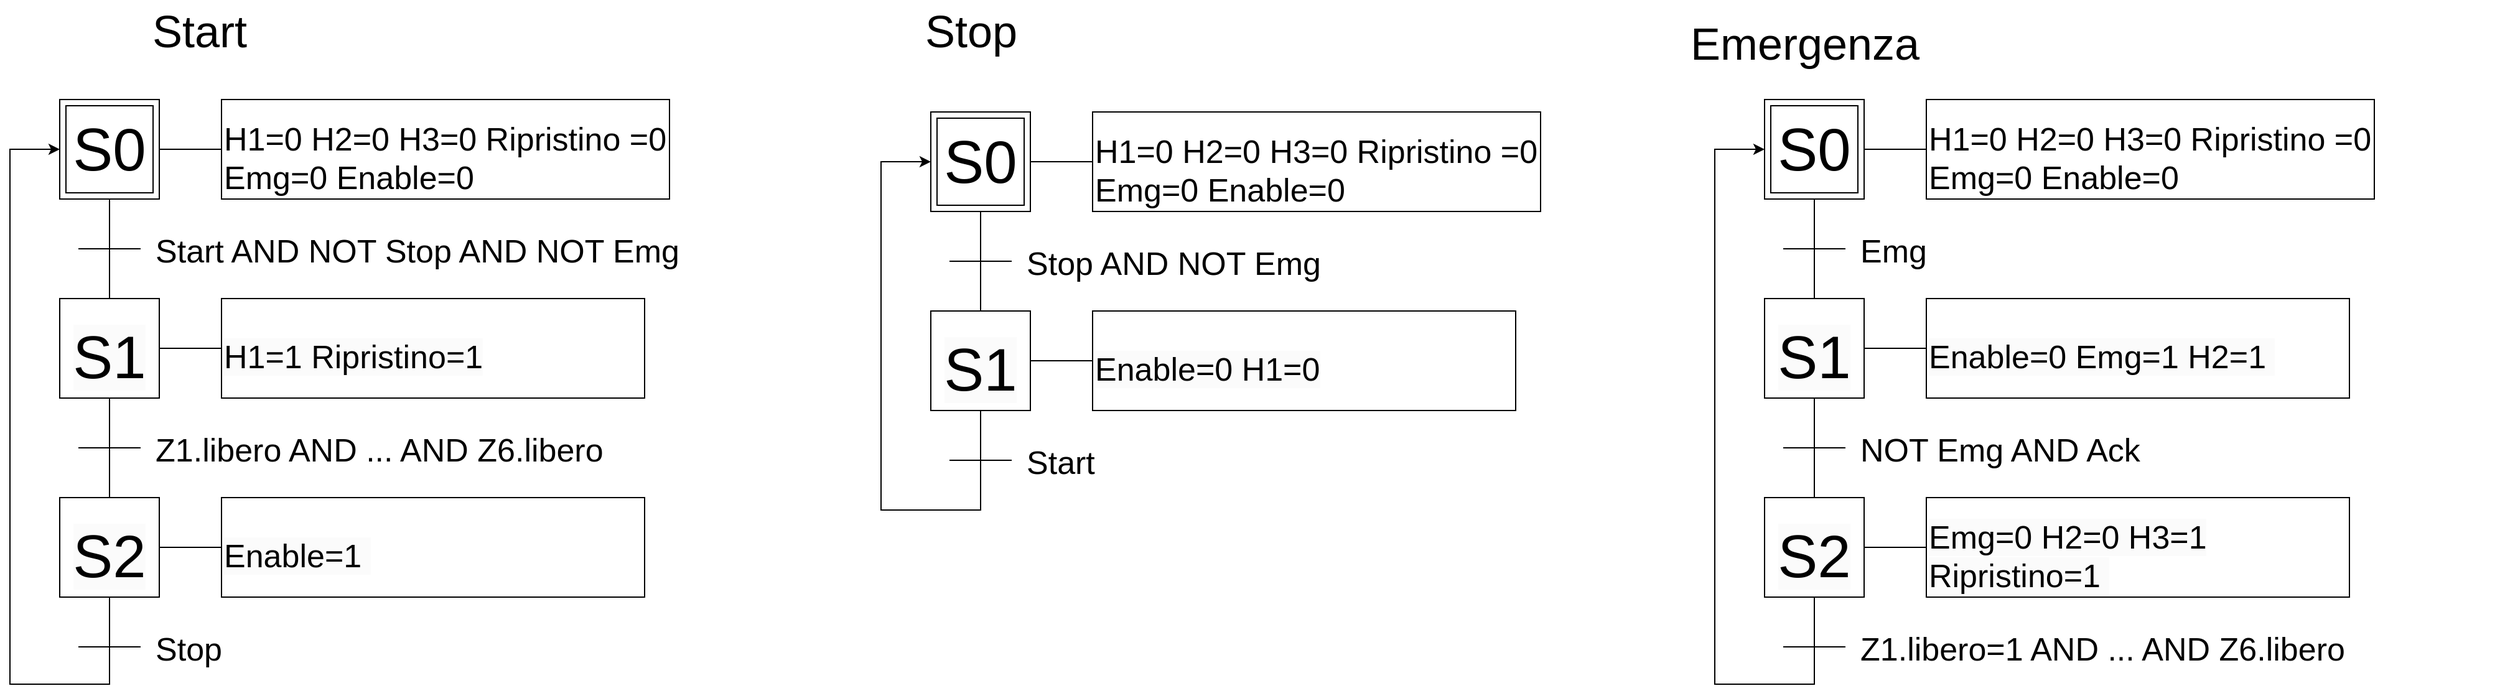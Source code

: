<mxfile version="21.3.5" type="device" pages="7">
  <diagram id="6_4muh5UYBQWjwM6IO1Z" name="Coordinatore">
    <mxGraphModel dx="2278" dy="1216" grid="1" gridSize="10" guides="1" tooltips="1" connect="1" arrows="1" fold="1" page="1" pageScale="1" pageWidth="827" pageHeight="1169" math="0" shadow="0">
      <root>
        <mxCell id="0" />
        <mxCell id="1" parent="0" />
        <mxCell id="06UDPPKo2HAQPKWo0zHQ-1" value="" style="whiteSpace=wrap;html=1;aspect=fixed;" parent="1" vertex="1">
          <mxGeometry x="70" y="90" width="80" height="80" as="geometry" />
        </mxCell>
        <mxCell id="06UDPPKo2HAQPKWo0zHQ-2" value="&lt;br&gt;&lt;span style=&quot;color: rgb(0, 0, 0); font-family: Helvetica; font-size: 48px; font-style: normal; font-variant-ligatures: normal; font-variant-caps: normal; font-weight: 400; letter-spacing: normal; orphans: 2; text-align: center; text-indent: 0px; text-transform: none; widows: 2; word-spacing: 0px; -webkit-text-stroke-width: 0px; background-color: rgb(251, 251, 251); text-decoration-thickness: initial; text-decoration-style: initial; text-decoration-color: initial; float: none; display: inline !important;&quot;&gt;S1&lt;/span&gt;" style="whiteSpace=wrap;html=1;aspect=fixed;" parent="1" vertex="1">
          <mxGeometry x="70" y="250" width="80" height="80" as="geometry" />
        </mxCell>
        <mxCell id="06UDPPKo2HAQPKWo0zHQ-3" value="&lt;br&gt;&lt;span style=&quot;color: rgb(0, 0, 0); font-family: Helvetica; font-size: 48px; font-style: normal; font-variant-ligatures: normal; font-variant-caps: normal; font-weight: 400; letter-spacing: normal; orphans: 2; text-align: center; text-indent: 0px; text-transform: none; widows: 2; word-spacing: 0px; -webkit-text-stroke-width: 0px; background-color: rgb(251, 251, 251); text-decoration-thickness: initial; text-decoration-style: initial; text-decoration-color: initial; float: none; display: inline !important;&quot;&gt;S2&lt;/span&gt;&lt;br&gt;" style="whiteSpace=wrap;html=1;aspect=fixed;" parent="1" vertex="1">
          <mxGeometry x="70" y="410" width="80" height="80" as="geometry" />
        </mxCell>
        <mxCell id="06UDPPKo2HAQPKWo0zHQ-4" value="&lt;font style=&quot;font-size: 48px;&quot;&gt;S0&lt;/font&gt;" style="whiteSpace=wrap;html=1;aspect=fixed;" parent="1" vertex="1">
          <mxGeometry x="75" y="95" width="70" height="70" as="geometry" />
        </mxCell>
        <mxCell id="06UDPPKo2HAQPKWo0zHQ-5" value="" style="endArrow=none;html=1;rounded=0;exitX=1;exitY=0.5;exitDx=0;exitDy=0;" parent="1" source="06UDPPKo2HAQPKWo0zHQ-1" edge="1">
          <mxGeometry width="50" height="50" relative="1" as="geometry">
            <mxPoint x="160" y="130" as="sourcePoint" />
            <mxPoint x="200" y="130" as="targetPoint" />
            <Array as="points">
              <mxPoint x="200" y="130" />
            </Array>
          </mxGeometry>
        </mxCell>
        <mxCell id="06UDPPKo2HAQPKWo0zHQ-6" value="&lt;br&gt;&lt;span style=&quot;font-size: 26px;&quot;&gt;H1=0 H2=0 H3=0 Ripristino =0 Emg=0 Enable=0&lt;/span&gt;" style="rounded=0;whiteSpace=wrap;html=1;align=left;" parent="1" vertex="1">
          <mxGeometry x="200" y="90" width="360" height="80" as="geometry" />
        </mxCell>
        <mxCell id="06UDPPKo2HAQPKWo0zHQ-7" value="" style="endArrow=none;html=1;rounded=0;exitX=1;exitY=0.5;exitDx=0;exitDy=0;" parent="1" edge="1">
          <mxGeometry width="50" height="50" relative="1" as="geometry">
            <mxPoint x="150" y="290" as="sourcePoint" />
            <mxPoint x="200" y="290" as="targetPoint" />
            <Array as="points">
              <mxPoint x="200" y="290" />
            </Array>
          </mxGeometry>
        </mxCell>
        <mxCell id="06UDPPKo2HAQPKWo0zHQ-8" value="&lt;br&gt;&lt;span style=&quot;color: rgb(0, 0, 0); font-family: Helvetica; font-size: 26px; font-style: normal; font-variant-ligatures: normal; font-variant-caps: normal; font-weight: 400; letter-spacing: normal; orphans: 2; text-align: left; text-indent: 0px; text-transform: none; widows: 2; word-spacing: 0px; -webkit-text-stroke-width: 0px; background-color: rgb(251, 251, 251); text-decoration-thickness: initial; text-decoration-style: initial; text-decoration-color: initial; float: none; display: inline !important;&quot;&gt;H1=1 Ripristino=1&lt;/span&gt;" style="rounded=0;whiteSpace=wrap;html=1;align=left;" parent="1" vertex="1">
          <mxGeometry x="200" y="250" width="340" height="80" as="geometry" />
        </mxCell>
        <mxCell id="06UDPPKo2HAQPKWo0zHQ-9" value="" style="endArrow=none;html=1;rounded=0;exitX=1;exitY=0.5;exitDx=0;exitDy=0;" parent="1" edge="1">
          <mxGeometry width="50" height="50" relative="1" as="geometry">
            <mxPoint x="150" y="450" as="sourcePoint" />
            <mxPoint x="200" y="450" as="targetPoint" />
            <Array as="points">
              <mxPoint x="200" y="450" />
            </Array>
          </mxGeometry>
        </mxCell>
        <mxCell id="06UDPPKo2HAQPKWo0zHQ-10" value="&lt;br&gt;&lt;span style=&quot;color: rgb(0, 0, 0); font-family: Helvetica; font-size: 26px; font-style: normal; font-variant-ligatures: normal; font-variant-caps: normal; font-weight: 400; letter-spacing: normal; orphans: 2; text-align: left; text-indent: 0px; text-transform: none; widows: 2; word-spacing: 0px; -webkit-text-stroke-width: 0px; background-color: rgb(251, 251, 251); text-decoration-thickness: initial; text-decoration-style: initial; text-decoration-color: initial; float: none; display: inline !important;&quot;&gt;Enable=1&amp;nbsp;&lt;/span&gt;" style="rounded=0;whiteSpace=wrap;html=1;align=left;" parent="1" vertex="1">
          <mxGeometry x="200" y="410" width="340" height="80" as="geometry" />
        </mxCell>
        <mxCell id="06UDPPKo2HAQPKWo0zHQ-11" value="&lt;span style=&quot;font-size: 36px;&quot;&gt;Start&lt;/span&gt;" style="text;html=1;strokeColor=none;fillColor=none;align=center;verticalAlign=middle;whiteSpace=wrap;rounded=0;" parent="1" vertex="1">
          <mxGeometry x="50" y="10" width="265" height="50" as="geometry" />
        </mxCell>
        <mxCell id="06UDPPKo2HAQPKWo0zHQ-12" value="" style="endArrow=none;html=1;rounded=0;entryX=0.5;entryY=1;entryDx=0;entryDy=0;exitX=0.5;exitY=0;exitDx=0;exitDy=0;" parent="1" source="06UDPPKo2HAQPKWo0zHQ-2" target="06UDPPKo2HAQPKWo0zHQ-1" edge="1">
          <mxGeometry width="50" height="50" relative="1" as="geometry">
            <mxPoint x="200" y="350" as="sourcePoint" />
            <mxPoint x="250" y="300" as="targetPoint" />
          </mxGeometry>
        </mxCell>
        <mxCell id="06UDPPKo2HAQPKWo0zHQ-13" value="" style="endArrow=none;html=1;rounded=0;exitX=1;exitY=0.5;exitDx=0;exitDy=0;" parent="1" edge="1">
          <mxGeometry width="50" height="50" relative="1" as="geometry">
            <mxPoint x="85" y="210" as="sourcePoint" />
            <mxPoint x="135" y="210" as="targetPoint" />
            <Array as="points">
              <mxPoint x="135" y="210" />
            </Array>
          </mxGeometry>
        </mxCell>
        <mxCell id="06UDPPKo2HAQPKWo0zHQ-14" value="&lt;span style=&quot;font-size: 26px;&quot;&gt;Start AND NOT Stop AND NOT Emg&lt;/span&gt;" style="text;whiteSpace=wrap;html=1;" parent="1" vertex="1">
          <mxGeometry x="145" y="190" width="515" height="50" as="geometry" />
        </mxCell>
        <mxCell id="06UDPPKo2HAQPKWo0zHQ-15" value="" style="endArrow=none;html=1;rounded=0;entryX=0.5;entryY=1;entryDx=0;entryDy=0;exitX=0.5;exitY=0;exitDx=0;exitDy=0;" parent="1" edge="1">
          <mxGeometry width="50" height="50" relative="1" as="geometry">
            <mxPoint x="110" y="410" as="sourcePoint" />
            <mxPoint x="110" y="330" as="targetPoint" />
          </mxGeometry>
        </mxCell>
        <mxCell id="06UDPPKo2HAQPKWo0zHQ-16" value="" style="endArrow=none;html=1;rounded=0;exitX=1;exitY=0.5;exitDx=0;exitDy=0;" parent="1" edge="1">
          <mxGeometry width="50" height="50" relative="1" as="geometry">
            <mxPoint x="85" y="370" as="sourcePoint" />
            <mxPoint x="135" y="370" as="targetPoint" />
            <Array as="points">
              <mxPoint x="135" y="370" />
            </Array>
          </mxGeometry>
        </mxCell>
        <mxCell id="06UDPPKo2HAQPKWo0zHQ-17" value="&lt;span style=&quot;font-size: 26px;&quot;&gt;Z1.libero AND ... AND Z6.libero&lt;/span&gt;" style="text;whiteSpace=wrap;html=1;" parent="1" vertex="1">
          <mxGeometry x="145" y="350" width="395" height="50" as="geometry" />
        </mxCell>
        <mxCell id="06UDPPKo2HAQPKWo0zHQ-18" value="" style="endArrow=none;html=1;rounded=0;exitX=1;exitY=0.5;exitDx=0;exitDy=0;" parent="1" edge="1">
          <mxGeometry width="50" height="50" relative="1" as="geometry">
            <mxPoint x="85" y="530" as="sourcePoint" />
            <mxPoint x="135" y="530" as="targetPoint" />
            <Array as="points">
              <mxPoint x="135" y="530" />
            </Array>
          </mxGeometry>
        </mxCell>
        <mxCell id="06UDPPKo2HAQPKWo0zHQ-19" value="&lt;span style=&quot;font-size: 26px;&quot;&gt;Stop&lt;/span&gt;" style="text;whiteSpace=wrap;html=1;" parent="1" vertex="1">
          <mxGeometry x="145" y="510" width="395" height="50" as="geometry" />
        </mxCell>
        <mxCell id="06UDPPKo2HAQPKWo0zHQ-20" value="" style="endArrow=classic;html=1;rounded=0;entryX=0;entryY=0.5;entryDx=0;entryDy=0;exitX=0.5;exitY=1;exitDx=0;exitDy=0;" parent="1" source="06UDPPKo2HAQPKWo0zHQ-3" target="06UDPPKo2HAQPKWo0zHQ-1" edge="1">
          <mxGeometry width="50" height="50" relative="1" as="geometry">
            <mxPoint x="110" y="560" as="sourcePoint" />
            <mxPoint x="20" y="130" as="targetPoint" />
            <Array as="points">
              <mxPoint x="110" y="560" />
              <mxPoint x="30" y="560" />
              <mxPoint x="30" y="130" />
            </Array>
          </mxGeometry>
        </mxCell>
        <mxCell id="06UDPPKo2HAQPKWo0zHQ-21" value="&lt;span style=&quot;font-size: 36px;&quot;&gt;Stop&lt;/span&gt;" style="text;html=1;strokeColor=none;fillColor=none;align=center;verticalAlign=middle;whiteSpace=wrap;rounded=0;" parent="1" vertex="1">
          <mxGeometry x="670" y="10" width="265" height="50" as="geometry" />
        </mxCell>
        <mxCell id="06UDPPKo2HAQPKWo0zHQ-36" value="&lt;font style=&quot;font-size: 36px;&quot;&gt;Emergenza&lt;/font&gt;" style="text;html=1;strokeColor=none;fillColor=none;align=center;verticalAlign=middle;whiteSpace=wrap;rounded=0;" parent="1" vertex="1">
          <mxGeometry x="1340" y="20" width="265" height="50" as="geometry" />
        </mxCell>
        <mxCell id="06UDPPKo2HAQPKWo0zHQ-53" value="" style="whiteSpace=wrap;html=1;aspect=fixed;" parent="1" vertex="1">
          <mxGeometry x="770" y="100" width="80" height="80" as="geometry" />
        </mxCell>
        <mxCell id="06UDPPKo2HAQPKWo0zHQ-54" value="&lt;br&gt;&lt;span style=&quot;color: rgb(0, 0, 0); font-family: Helvetica; font-size: 48px; font-style: normal; font-variant-ligatures: normal; font-variant-caps: normal; font-weight: 400; letter-spacing: normal; orphans: 2; text-align: center; text-indent: 0px; text-transform: none; widows: 2; word-spacing: 0px; -webkit-text-stroke-width: 0px; background-color: rgb(251, 251, 251); text-decoration-thickness: initial; text-decoration-style: initial; text-decoration-color: initial; float: none; display: inline !important;&quot;&gt;S1&lt;/span&gt;" style="whiteSpace=wrap;html=1;aspect=fixed;" parent="1" vertex="1">
          <mxGeometry x="770" y="260" width="80" height="80" as="geometry" />
        </mxCell>
        <mxCell id="06UDPPKo2HAQPKWo0zHQ-56" value="&lt;font style=&quot;font-size: 48px;&quot;&gt;S0&lt;/font&gt;" style="whiteSpace=wrap;html=1;aspect=fixed;" parent="1" vertex="1">
          <mxGeometry x="775" y="105" width="70" height="70" as="geometry" />
        </mxCell>
        <mxCell id="06UDPPKo2HAQPKWo0zHQ-57" value="" style="endArrow=none;html=1;rounded=0;exitX=1;exitY=0.5;exitDx=0;exitDy=0;" parent="1" source="06UDPPKo2HAQPKWo0zHQ-53" edge="1">
          <mxGeometry width="50" height="50" relative="1" as="geometry">
            <mxPoint x="860" y="140" as="sourcePoint" />
            <mxPoint x="900" y="140" as="targetPoint" />
            <Array as="points">
              <mxPoint x="900" y="140" />
            </Array>
          </mxGeometry>
        </mxCell>
        <mxCell id="06UDPPKo2HAQPKWo0zHQ-58" value="&lt;br&gt;&lt;span style=&quot;font-size: 26px;&quot;&gt;H1=0 H2=0 H3=0 Ripristino =0 Emg=0 Enable=0&lt;/span&gt;" style="rounded=0;whiteSpace=wrap;html=1;align=left;" parent="1" vertex="1">
          <mxGeometry x="900" y="100" width="360" height="80" as="geometry" />
        </mxCell>
        <mxCell id="06UDPPKo2HAQPKWo0zHQ-59" value="" style="endArrow=none;html=1;rounded=0;exitX=1;exitY=0.5;exitDx=0;exitDy=0;" parent="1" edge="1">
          <mxGeometry width="50" height="50" relative="1" as="geometry">
            <mxPoint x="850" y="300" as="sourcePoint" />
            <mxPoint x="900" y="300" as="targetPoint" />
            <Array as="points">
              <mxPoint x="900" y="300" />
            </Array>
          </mxGeometry>
        </mxCell>
        <mxCell id="06UDPPKo2HAQPKWo0zHQ-60" value="&lt;br&gt;&lt;span style=&quot;color: rgb(0, 0, 0); font-family: Helvetica; font-size: 26px; font-style: normal; font-variant-ligatures: normal; font-variant-caps: normal; font-weight: 400; letter-spacing: normal; orphans: 2; text-align: left; text-indent: 0px; text-transform: none; widows: 2; word-spacing: 0px; -webkit-text-stroke-width: 0px; background-color: rgb(251, 251, 251); text-decoration-thickness: initial; text-decoration-style: initial; text-decoration-color: initial; float: none; display: inline !important;&quot;&gt;Enable=0 H1=0&lt;/span&gt;" style="rounded=0;whiteSpace=wrap;html=1;align=left;" parent="1" vertex="1">
          <mxGeometry x="900" y="260" width="340" height="80" as="geometry" />
        </mxCell>
        <mxCell id="06UDPPKo2HAQPKWo0zHQ-63" value="" style="endArrow=none;html=1;rounded=0;entryX=0.5;entryY=1;entryDx=0;entryDy=0;exitX=0.5;exitY=0;exitDx=0;exitDy=0;" parent="1" source="06UDPPKo2HAQPKWo0zHQ-54" target="06UDPPKo2HAQPKWo0zHQ-53" edge="1">
          <mxGeometry width="50" height="50" relative="1" as="geometry">
            <mxPoint x="900" y="360" as="sourcePoint" />
            <mxPoint x="950" y="310" as="targetPoint" />
          </mxGeometry>
        </mxCell>
        <mxCell id="06UDPPKo2HAQPKWo0zHQ-64" value="" style="endArrow=none;html=1;rounded=0;exitX=1;exitY=0.5;exitDx=0;exitDy=0;" parent="1" edge="1">
          <mxGeometry width="50" height="50" relative="1" as="geometry">
            <mxPoint x="785" y="220" as="sourcePoint" />
            <mxPoint x="835" y="220" as="targetPoint" />
            <Array as="points">
              <mxPoint x="835" y="220" />
            </Array>
          </mxGeometry>
        </mxCell>
        <mxCell id="06UDPPKo2HAQPKWo0zHQ-65" value="&lt;span style=&quot;font-size: 26px;&quot;&gt;Stop AND NOT Emg&lt;/span&gt;" style="text;whiteSpace=wrap;html=1;" parent="1" vertex="1">
          <mxGeometry x="845" y="200" width="515" height="50" as="geometry" />
        </mxCell>
        <mxCell id="06UDPPKo2HAQPKWo0zHQ-67" value="" style="endArrow=none;html=1;rounded=0;exitX=1;exitY=0.5;exitDx=0;exitDy=0;" parent="1" edge="1">
          <mxGeometry width="50" height="50" relative="1" as="geometry">
            <mxPoint x="785" y="380" as="sourcePoint" />
            <mxPoint x="835" y="380" as="targetPoint" />
            <Array as="points">
              <mxPoint x="835" y="380" />
            </Array>
          </mxGeometry>
        </mxCell>
        <mxCell id="06UDPPKo2HAQPKWo0zHQ-68" value="&lt;span style=&quot;font-size: 26px;&quot;&gt;Start&lt;/span&gt;" style="text;whiteSpace=wrap;html=1;" parent="1" vertex="1">
          <mxGeometry x="845" y="360" width="395" height="50" as="geometry" />
        </mxCell>
        <mxCell id="06UDPPKo2HAQPKWo0zHQ-71" value="" style="endArrow=classic;html=1;rounded=0;entryX=0;entryY=0.5;entryDx=0;entryDy=0;exitX=0.5;exitY=1;exitDx=0;exitDy=0;" parent="1" source="06UDPPKo2HAQPKWo0zHQ-54" target="06UDPPKo2HAQPKWo0zHQ-53" edge="1">
          <mxGeometry width="50" height="50" relative="1" as="geometry">
            <mxPoint x="810" y="420" as="sourcePoint" />
            <mxPoint x="720" y="140" as="targetPoint" />
            <Array as="points">
              <mxPoint x="810" y="420" />
              <mxPoint x="770" y="420" />
              <mxPoint x="730" y="420" />
              <mxPoint x="730" y="140" />
            </Array>
          </mxGeometry>
        </mxCell>
        <mxCell id="ikmyl8PtZ8M1O1oMM9GM-1" value="" style="whiteSpace=wrap;html=1;aspect=fixed;" parent="1" vertex="1">
          <mxGeometry x="1440" y="90" width="80" height="80" as="geometry" />
        </mxCell>
        <mxCell id="ikmyl8PtZ8M1O1oMM9GM-2" value="&lt;br&gt;&lt;span style=&quot;color: rgb(0, 0, 0); font-family: Helvetica; font-size: 48px; font-style: normal; font-variant-ligatures: normal; font-variant-caps: normal; font-weight: 400; letter-spacing: normal; orphans: 2; text-align: center; text-indent: 0px; text-transform: none; widows: 2; word-spacing: 0px; -webkit-text-stroke-width: 0px; background-color: rgb(251, 251, 251); text-decoration-thickness: initial; text-decoration-style: initial; text-decoration-color: initial; float: none; display: inline !important;&quot;&gt;S1&lt;/span&gt;" style="whiteSpace=wrap;html=1;aspect=fixed;" parent="1" vertex="1">
          <mxGeometry x="1440" y="250" width="80" height="80" as="geometry" />
        </mxCell>
        <mxCell id="ikmyl8PtZ8M1O1oMM9GM-3" value="&lt;br&gt;&lt;span style=&quot;color: rgb(0, 0, 0); font-family: Helvetica; font-size: 48px; font-style: normal; font-variant-ligatures: normal; font-variant-caps: normal; font-weight: 400; letter-spacing: normal; orphans: 2; text-align: center; text-indent: 0px; text-transform: none; widows: 2; word-spacing: 0px; -webkit-text-stroke-width: 0px; background-color: rgb(251, 251, 251); text-decoration-thickness: initial; text-decoration-style: initial; text-decoration-color: initial; float: none; display: inline !important;&quot;&gt;S2&lt;/span&gt;&lt;br&gt;" style="whiteSpace=wrap;html=1;aspect=fixed;" parent="1" vertex="1">
          <mxGeometry x="1440" y="410" width="80" height="80" as="geometry" />
        </mxCell>
        <mxCell id="ikmyl8PtZ8M1O1oMM9GM-4" value="&lt;font style=&quot;font-size: 48px;&quot;&gt;S0&lt;/font&gt;" style="whiteSpace=wrap;html=1;aspect=fixed;" parent="1" vertex="1">
          <mxGeometry x="1445" y="95" width="70" height="70" as="geometry" />
        </mxCell>
        <mxCell id="ikmyl8PtZ8M1O1oMM9GM-5" value="" style="endArrow=none;html=1;rounded=0;exitX=1;exitY=0.5;exitDx=0;exitDy=0;" parent="1" source="ikmyl8PtZ8M1O1oMM9GM-1" edge="1">
          <mxGeometry width="50" height="50" relative="1" as="geometry">
            <mxPoint x="1530" y="130" as="sourcePoint" />
            <mxPoint x="1570" y="130" as="targetPoint" />
            <Array as="points">
              <mxPoint x="1570" y="130" />
            </Array>
          </mxGeometry>
        </mxCell>
        <mxCell id="ikmyl8PtZ8M1O1oMM9GM-6" value="&lt;br&gt;&lt;span style=&quot;font-size: 26px;&quot;&gt;H1=0 H2=0 H3=0 Ripristino =0 Emg=0 Enable=0&lt;/span&gt;" style="rounded=0;whiteSpace=wrap;html=1;align=left;" parent="1" vertex="1">
          <mxGeometry x="1570" y="90" width="360" height="80" as="geometry" />
        </mxCell>
        <mxCell id="ikmyl8PtZ8M1O1oMM9GM-7" value="" style="endArrow=none;html=1;rounded=0;exitX=1;exitY=0.5;exitDx=0;exitDy=0;" parent="1" edge="1">
          <mxGeometry width="50" height="50" relative="1" as="geometry">
            <mxPoint x="1520" y="290" as="sourcePoint" />
            <mxPoint x="1570" y="290" as="targetPoint" />
            <Array as="points">
              <mxPoint x="1570" y="290" />
            </Array>
          </mxGeometry>
        </mxCell>
        <mxCell id="ikmyl8PtZ8M1O1oMM9GM-8" value="&lt;br&gt;&lt;span style=&quot;color: rgb(0, 0, 0); font-family: Helvetica; font-size: 26px; font-style: normal; font-variant-ligatures: normal; font-variant-caps: normal; font-weight: 400; letter-spacing: normal; orphans: 2; text-align: left; text-indent: 0px; text-transform: none; widows: 2; word-spacing: 0px; -webkit-text-stroke-width: 0px; background-color: rgb(251, 251, 251); text-decoration-thickness: initial; text-decoration-style: initial; text-decoration-color: initial; float: none; display: inline !important;&quot;&gt;Enable=0 Emg=1 H2=1&amp;nbsp;&lt;/span&gt;" style="rounded=0;whiteSpace=wrap;html=1;align=left;" parent="1" vertex="1">
          <mxGeometry x="1570" y="250" width="340" height="80" as="geometry" />
        </mxCell>
        <mxCell id="ikmyl8PtZ8M1O1oMM9GM-9" value="" style="endArrow=none;html=1;rounded=0;exitX=1;exitY=0.5;exitDx=0;exitDy=0;" parent="1" edge="1">
          <mxGeometry width="50" height="50" relative="1" as="geometry">
            <mxPoint x="1520" y="450" as="sourcePoint" />
            <mxPoint x="1570" y="450" as="targetPoint" />
            <Array as="points">
              <mxPoint x="1570" y="450" />
            </Array>
          </mxGeometry>
        </mxCell>
        <mxCell id="ikmyl8PtZ8M1O1oMM9GM-10" value="&lt;br&gt;&lt;span style=&quot;color: rgb(0, 0, 0); font-family: Helvetica; font-size: 26px; font-style: normal; font-variant-ligatures: normal; font-variant-caps: normal; font-weight: 400; letter-spacing: normal; orphans: 2; text-align: left; text-indent: 0px; text-transform: none; widows: 2; word-spacing: 0px; -webkit-text-stroke-width: 0px; background-color: rgb(251, 251, 251); text-decoration-thickness: initial; text-decoration-style: initial; text-decoration-color: initial; float: none; display: inline !important;&quot;&gt;Emg=0 H2=0 H3=1 Ripristino=1&amp;nbsp;&lt;/span&gt;" style="rounded=0;whiteSpace=wrap;html=1;align=left;" parent="1" vertex="1">
          <mxGeometry x="1570" y="410" width="340" height="80" as="geometry" />
        </mxCell>
        <mxCell id="ikmyl8PtZ8M1O1oMM9GM-11" value="" style="endArrow=none;html=1;rounded=0;entryX=0.5;entryY=1;entryDx=0;entryDy=0;exitX=0.5;exitY=0;exitDx=0;exitDy=0;" parent="1" source="ikmyl8PtZ8M1O1oMM9GM-2" target="ikmyl8PtZ8M1O1oMM9GM-1" edge="1">
          <mxGeometry width="50" height="50" relative="1" as="geometry">
            <mxPoint x="1570" y="350" as="sourcePoint" />
            <mxPoint x="1620" y="300" as="targetPoint" />
          </mxGeometry>
        </mxCell>
        <mxCell id="ikmyl8PtZ8M1O1oMM9GM-12" value="" style="endArrow=none;html=1;rounded=0;exitX=1;exitY=0.5;exitDx=0;exitDy=0;" parent="1" edge="1">
          <mxGeometry width="50" height="50" relative="1" as="geometry">
            <mxPoint x="1455" y="210" as="sourcePoint" />
            <mxPoint x="1505" y="210" as="targetPoint" />
            <Array as="points">
              <mxPoint x="1505" y="210" />
            </Array>
          </mxGeometry>
        </mxCell>
        <mxCell id="ikmyl8PtZ8M1O1oMM9GM-13" value="&lt;span style=&quot;font-size: 26px;&quot;&gt;Emg&lt;/span&gt;" style="text;whiteSpace=wrap;html=1;" parent="1" vertex="1">
          <mxGeometry x="1515" y="190" width="515" height="50" as="geometry" />
        </mxCell>
        <mxCell id="ikmyl8PtZ8M1O1oMM9GM-14" value="" style="endArrow=none;html=1;rounded=0;entryX=0.5;entryY=1;entryDx=0;entryDy=0;exitX=0.5;exitY=0;exitDx=0;exitDy=0;" parent="1" edge="1">
          <mxGeometry width="50" height="50" relative="1" as="geometry">
            <mxPoint x="1480" y="410" as="sourcePoint" />
            <mxPoint x="1480" y="330" as="targetPoint" />
          </mxGeometry>
        </mxCell>
        <mxCell id="ikmyl8PtZ8M1O1oMM9GM-15" value="" style="endArrow=none;html=1;rounded=0;exitX=1;exitY=0.5;exitDx=0;exitDy=0;" parent="1" edge="1">
          <mxGeometry width="50" height="50" relative="1" as="geometry">
            <mxPoint x="1455" y="370" as="sourcePoint" />
            <mxPoint x="1505" y="370" as="targetPoint" />
            <Array as="points">
              <mxPoint x="1505" y="370" />
            </Array>
          </mxGeometry>
        </mxCell>
        <mxCell id="ikmyl8PtZ8M1O1oMM9GM-16" value="&lt;span style=&quot;font-size: 26px;&quot;&gt;NOT Emg AND Ack&lt;/span&gt;" style="text;whiteSpace=wrap;html=1;" parent="1" vertex="1">
          <mxGeometry x="1515" y="350" width="395" height="50" as="geometry" />
        </mxCell>
        <mxCell id="ikmyl8PtZ8M1O1oMM9GM-17" value="" style="endArrow=none;html=1;rounded=0;exitX=1;exitY=0.5;exitDx=0;exitDy=0;" parent="1" edge="1">
          <mxGeometry width="50" height="50" relative="1" as="geometry">
            <mxPoint x="1455" y="530" as="sourcePoint" />
            <mxPoint x="1505" y="530" as="targetPoint" />
            <Array as="points">
              <mxPoint x="1505" y="530" />
            </Array>
          </mxGeometry>
        </mxCell>
        <mxCell id="ikmyl8PtZ8M1O1oMM9GM-18" value="&lt;span style=&quot;font-size: 26px;&quot;&gt;Z1.libero=1 AND ... AND Z6.libero&lt;/span&gt;" style="text;whiteSpace=wrap;html=1;" parent="1" vertex="1">
          <mxGeometry x="1515" y="510" width="395" height="50" as="geometry" />
        </mxCell>
        <mxCell id="ikmyl8PtZ8M1O1oMM9GM-19" value="" style="endArrow=classic;html=1;rounded=0;entryX=0;entryY=0.5;entryDx=0;entryDy=0;exitX=0.5;exitY=1;exitDx=0;exitDy=0;" parent="1" source="ikmyl8PtZ8M1O1oMM9GM-3" target="ikmyl8PtZ8M1O1oMM9GM-1" edge="1">
          <mxGeometry width="50" height="50" relative="1" as="geometry">
            <mxPoint x="1480" y="560" as="sourcePoint" />
            <mxPoint x="1390" y="130" as="targetPoint" />
            <Array as="points">
              <mxPoint x="1480" y="560" />
              <mxPoint x="1400" y="560" />
              <mxPoint x="1400" y="130" />
            </Array>
          </mxGeometry>
        </mxCell>
      </root>
    </mxGraphModel>
  </diagram>
  <diagram name="Zona 1" id="DYctp_nHkHKc__laNH-5">
    <mxGraphModel dx="2278" dy="1216" grid="1" gridSize="10" guides="1" tooltips="1" connect="1" arrows="1" fold="1" page="1" pageScale="1" pageWidth="827" pageHeight="1169" math="0" shadow="0">
      <root>
        <mxCell id="0" />
        <mxCell id="1" parent="0" />
        <mxCell id="Ciz1cVI1m7Od63vCIvar-1" value="" style="whiteSpace=wrap;html=1;aspect=fixed;" parent="1" vertex="1">
          <mxGeometry x="70" y="90" width="80" height="80" as="geometry" />
        </mxCell>
        <mxCell id="Ciz1cVI1m7Od63vCIvar-2" value="&lt;br&gt;&lt;span style=&quot;color: rgb(0, 0, 0); font-family: Helvetica; font-size: 48px; font-style: normal; font-variant-ligatures: normal; font-variant-caps: normal; font-weight: 400; letter-spacing: normal; orphans: 2; text-align: center; text-indent: 0px; text-transform: none; widows: 2; word-spacing: 0px; -webkit-text-stroke-width: 0px; background-color: rgb(251, 251, 251); text-decoration-thickness: initial; text-decoration-style: initial; text-decoration-color: initial; float: none; display: inline !important;&quot;&gt;S1&lt;/span&gt;" style="whiteSpace=wrap;html=1;aspect=fixed;" parent="1" vertex="1">
          <mxGeometry x="70" y="250" width="80" height="80" as="geometry" />
        </mxCell>
        <mxCell id="Ciz1cVI1m7Od63vCIvar-3" value="&lt;br&gt;&lt;span style=&quot;color: rgb(0, 0, 0); font-family: Helvetica; font-size: 48px; font-style: normal; font-variant-ligatures: normal; font-variant-caps: normal; font-weight: 400; letter-spacing: normal; orphans: 2; text-align: center; text-indent: 0px; text-transform: none; widows: 2; word-spacing: 0px; -webkit-text-stroke-width: 0px; background-color: rgb(251, 251, 251); text-decoration-thickness: initial; text-decoration-style: initial; text-decoration-color: initial; float: none; display: inline !important;&quot;&gt;S2&lt;/span&gt;&lt;br&gt;" style="whiteSpace=wrap;html=1;aspect=fixed;" parent="1" vertex="1">
          <mxGeometry x="70" y="410" width="80" height="80" as="geometry" />
        </mxCell>
        <mxCell id="Ciz1cVI1m7Od63vCIvar-13" value="&lt;font style=&quot;font-size: 48px;&quot;&gt;S0&lt;/font&gt;" style="whiteSpace=wrap;html=1;aspect=fixed;" parent="1" vertex="1">
          <mxGeometry x="75" y="95" width="70" height="70" as="geometry" />
        </mxCell>
        <mxCell id="Ciz1cVI1m7Od63vCIvar-14" value="" style="endArrow=none;html=1;rounded=0;exitX=1;exitY=0.5;exitDx=0;exitDy=0;" parent="1" source="Ciz1cVI1m7Od63vCIvar-1" edge="1">
          <mxGeometry width="50" height="50" relative="1" as="geometry">
            <mxPoint x="160" y="130" as="sourcePoint" />
            <mxPoint x="200" y="130" as="targetPoint" />
            <Array as="points">
              <mxPoint x="200" y="130" />
            </Array>
          </mxGeometry>
        </mxCell>
        <mxCell id="Ciz1cVI1m7Od63vCIvar-15" value="&lt;font style=&quot;font-size: 26px;&quot;&gt;Q5=0 Libero_O = TRUE Trigger_O = 0&lt;/font&gt;" style="rounded=0;whiteSpace=wrap;html=1;align=left;" parent="1" vertex="1">
          <mxGeometry x="200" y="90" width="340" height="80" as="geometry" />
        </mxCell>
        <mxCell id="Ciz1cVI1m7Od63vCIvar-16" value="" style="endArrow=none;html=1;rounded=0;exitX=1;exitY=0.5;exitDx=0;exitDy=0;" parent="1" edge="1">
          <mxGeometry width="50" height="50" relative="1" as="geometry">
            <mxPoint x="150" y="290" as="sourcePoint" />
            <mxPoint x="200" y="290" as="targetPoint" />
            <Array as="points">
              <mxPoint x="200" y="290" />
            </Array>
          </mxGeometry>
        </mxCell>
        <mxCell id="Ciz1cVI1m7Od63vCIvar-17" value="&lt;span style=&quot;color: rgb(0, 0, 0); font-family: Helvetica; font-size: 26px; font-style: normal; font-variant-ligatures: normal; font-variant-caps: normal; font-weight: 400; letter-spacing: normal; orphans: 2; text-indent: 0px; text-transform: none; widows: 2; word-spacing: 0px; -webkit-text-stroke-width: 0px; background-color: rgb(251, 251, 251); text-decoration-thickness: initial; text-decoration-style: initial; text-decoration-color: initial; float: none; display: inline !important;&quot;&gt;Q5=0 Tritardocarico=ON Libero_O = FALSE Trigger_O=0&lt;br&gt;&lt;/span&gt;" style="rounded=0;whiteSpace=wrap;html=1;align=left;" parent="1" vertex="1">
          <mxGeometry x="200" y="250" width="520" height="80" as="geometry" />
        </mxCell>
        <mxCell id="Ciz1cVI1m7Od63vCIvar-18" value="" style="endArrow=none;html=1;rounded=0;exitX=1;exitY=0.5;exitDx=0;exitDy=0;" parent="1" edge="1">
          <mxGeometry width="50" height="50" relative="1" as="geometry">
            <mxPoint x="150" y="450" as="sourcePoint" />
            <mxPoint x="200" y="450" as="targetPoint" />
            <Array as="points">
              <mxPoint x="200" y="450" />
            </Array>
          </mxGeometry>
        </mxCell>
        <mxCell id="Ciz1cVI1m7Od63vCIvar-19" value="&lt;span style=&quot;color: rgb(0, 0, 0); font-family: Helvetica; font-size: 26px; font-style: normal; font-variant-ligatures: normal; font-variant-caps: normal; font-weight: 400; letter-spacing: normal; orphans: 2; text-indent: 0px; text-transform: none; widows: 2; word-spacing: 0px; -webkit-text-stroke-width: 0px; background-color: rgb(251, 251, 251); text-decoration-thickness: initial; text-decoration-style: initial; text-decoration-color: initial; float: none; display: inline !important;&quot;&gt;Q5=1 Libero_O = FALSE Trigger_O=0&lt;/span&gt;" style="rounded=0;whiteSpace=wrap;html=1;align=left;" parent="1" vertex="1">
          <mxGeometry x="200" y="410" width="340" height="80" as="geometry" />
        </mxCell>
        <mxCell id="Ciz1cVI1m7Od63vCIvar-38" value="&lt;font style=&quot;font-size: 36px;&quot;&gt;Zona 1&lt;/font&gt;" style="text;html=1;strokeColor=none;fillColor=none;align=center;verticalAlign=middle;whiteSpace=wrap;rounded=0;" parent="1" vertex="1">
          <mxGeometry x="50" y="10" width="265" height="50" as="geometry" />
        </mxCell>
        <mxCell id="Ciz1cVI1m7Od63vCIvar-39" value="" style="endArrow=none;html=1;rounded=0;entryX=0.5;entryY=1;entryDx=0;entryDy=0;exitX=0.5;exitY=0;exitDx=0;exitDy=0;" parent="1" source="Ciz1cVI1m7Od63vCIvar-2" target="Ciz1cVI1m7Od63vCIvar-1" edge="1">
          <mxGeometry width="50" height="50" relative="1" as="geometry">
            <mxPoint x="200" y="350" as="sourcePoint" />
            <mxPoint x="250" y="300" as="targetPoint" />
          </mxGeometry>
        </mxCell>
        <mxCell id="Ciz1cVI1m7Od63vCIvar-40" value="" style="endArrow=none;html=1;rounded=0;exitX=1;exitY=0.5;exitDx=0;exitDy=0;" parent="1" edge="1">
          <mxGeometry width="50" height="50" relative="1" as="geometry">
            <mxPoint x="85" y="210" as="sourcePoint" />
            <mxPoint x="135" y="210" as="targetPoint" />
            <Array as="points">
              <mxPoint x="135" y="210" />
            </Array>
          </mxGeometry>
        </mxCell>
        <mxCell id="Ciz1cVI1m7Od63vCIvar-41" value="&lt;span style=&quot;font-size: 26px;&quot;&gt;Enable AND I5=1 AND Libero_I=1 AND I7 = 1&lt;br&gt;&lt;br&gt;&lt;/span&gt;" style="text;whiteSpace=wrap;html=1;" parent="1" vertex="1">
          <mxGeometry x="145" y="190" width="715" height="50" as="geometry" />
        </mxCell>
        <mxCell id="Ciz1cVI1m7Od63vCIvar-47" value="" style="endArrow=none;html=1;rounded=0;entryX=0.5;entryY=1;entryDx=0;entryDy=0;exitX=0.5;exitY=0;exitDx=0;exitDy=0;" parent="1" edge="1">
          <mxGeometry width="50" height="50" relative="1" as="geometry">
            <mxPoint x="110" y="410" as="sourcePoint" />
            <mxPoint x="110" y="330" as="targetPoint" />
          </mxGeometry>
        </mxCell>
        <mxCell id="Ciz1cVI1m7Od63vCIvar-48" value="" style="endArrow=none;html=1;rounded=0;exitX=1;exitY=0.5;exitDx=0;exitDy=0;" parent="1" edge="1">
          <mxGeometry width="50" height="50" relative="1" as="geometry">
            <mxPoint x="85" y="370" as="sourcePoint" />
            <mxPoint x="135" y="370" as="targetPoint" />
            <Array as="points">
              <mxPoint x="135" y="370" />
            </Array>
          </mxGeometry>
        </mxCell>
        <mxCell id="Ciz1cVI1m7Od63vCIvar-49" value="&lt;span style=&quot;font-size: 26px;&quot;&gt;Tritardocarico&amp;gt;=3s&lt;/span&gt;&lt;span style=&quot;font-size: 26px;&quot;&gt;&amp;nbsp;&lt;/span&gt;" style="text;whiteSpace=wrap;html=1;" parent="1" vertex="1">
          <mxGeometry x="145" y="350" width="395" height="50" as="geometry" />
        </mxCell>
        <mxCell id="Ciz1cVI1m7Od63vCIvar-51" value="" style="endArrow=none;html=1;rounded=0;exitX=1;exitY=0.5;exitDx=0;exitDy=0;" parent="1" edge="1">
          <mxGeometry width="50" height="50" relative="1" as="geometry">
            <mxPoint x="85" y="680" as="sourcePoint" />
            <mxPoint x="135" y="680" as="targetPoint" />
            <Array as="points">
              <mxPoint x="135" y="680" />
            </Array>
          </mxGeometry>
        </mxCell>
        <mxCell id="Ciz1cVI1m7Od63vCIvar-52" value="&lt;span style=&quot;font-size: 26px;&quot;&gt;Tritardoscarico&amp;gt;=1s&lt;/span&gt;" style="text;whiteSpace=wrap;html=1;" parent="1" vertex="1">
          <mxGeometry x="145" y="660" width="395" height="50" as="geometry" />
        </mxCell>
        <mxCell id="Ciz1cVI1m7Od63vCIvar-57" value="" style="endArrow=classic;html=1;rounded=0;entryX=0;entryY=0.5;entryDx=0;entryDy=0;" parent="1" target="Ciz1cVI1m7Od63vCIvar-1" edge="1">
          <mxGeometry width="50" height="50" relative="1" as="geometry">
            <mxPoint x="110" y="640" as="sourcePoint" />
            <mxPoint x="20" y="130" as="targetPoint" />
            <Array as="points">
              <mxPoint x="110" y="710" />
              <mxPoint x="70" y="710" />
              <mxPoint x="30" y="710" />
              <mxPoint x="30" y="130" />
            </Array>
          </mxGeometry>
        </mxCell>
        <mxCell id="15IltI1vOPDbxtx--NCV-1" value="&lt;font style=&quot;font-size: 36px;&quot;&gt;Emergenza local&lt;/font&gt;" style="text;html=1;strokeColor=none;fillColor=none;align=center;verticalAlign=middle;whiteSpace=wrap;rounded=0;" parent="1" vertex="1">
          <mxGeometry x="920" y="390" width="320" height="60" as="geometry" />
        </mxCell>
        <mxCell id="15IltI1vOPDbxtx--NCV-2" value="" style="endArrow=none;html=1;rounded=0;exitX=1;exitY=0.5;exitDx=0;exitDy=0;" parent="1" edge="1">
          <mxGeometry width="50" height="50" relative="1" as="geometry">
            <mxPoint x="1050" y="610" as="sourcePoint" />
            <mxPoint x="1100" y="610" as="targetPoint" />
            <Array as="points">
              <mxPoint x="1100" y="610" />
            </Array>
          </mxGeometry>
        </mxCell>
        <mxCell id="15IltI1vOPDbxtx--NCV-3" value="" style="endArrow=none;html=1;rounded=0;exitX=0.5;exitY=0;exitDx=0;exitDy=0;" parent="1" edge="1">
          <mxGeometry width="50" height="50" relative="1" as="geometry">
            <mxPoint x="1077" y="650" as="sourcePoint" />
            <mxPoint x="1077" y="560" as="targetPoint" />
          </mxGeometry>
        </mxCell>
        <mxCell id="15IltI1vOPDbxtx--NCV-4" value="&lt;br&gt;&lt;span style=&quot;color: rgb(0, 0, 0); font-family: Helvetica; font-size: 48px; font-style: normal; font-variant-ligatures: normal; font-variant-caps: normal; font-weight: 400; letter-spacing: normal; orphans: 2; text-align: center; text-indent: 0px; text-transform: none; widows: 2; word-spacing: 0px; -webkit-text-stroke-width: 0px; background-color: rgb(251, 251, 251); text-decoration-thickness: initial; text-decoration-style: initial; text-decoration-color: initial; float: none; display: inline !important;&quot;&gt;SE&lt;/span&gt;" style="whiteSpace=wrap;html=1;aspect=fixed;" parent="1" vertex="1">
          <mxGeometry x="1040" y="650" width="80" height="80" as="geometry" />
        </mxCell>
        <mxCell id="15IltI1vOPDbxtx--NCV-5" value="" style="endArrow=none;html=1;rounded=0;exitX=1;exitY=0.5;exitDx=0;exitDy=0;" parent="1" edge="1">
          <mxGeometry width="50" height="50" relative="1" as="geometry">
            <mxPoint x="1120" y="690" as="sourcePoint" />
            <mxPoint x="1170" y="690" as="targetPoint" />
            <Array as="points">
              <mxPoint x="1170" y="690" />
            </Array>
          </mxGeometry>
        </mxCell>
        <mxCell id="15IltI1vOPDbxtx--NCV-6" value="&lt;br&gt;&lt;span style=&quot;color: rgb(0, 0, 0); font-family: Helvetica; font-size: 26px; font-style: normal; font-variant-ligatures: normal; font-variant-caps: normal; font-weight: 400; letter-spacing: normal; orphans: 2; text-align: left; text-indent: 0px; text-transform: none; widows: 2; word-spacing: 0px; -webkit-text-stroke-width: 0px; background-color: rgb(251, 251, 251); text-decoration-thickness: initial; text-decoration-style: initial; text-decoration-color: initial; float: none; display: inline !important;&quot;&gt;Q5=0 Z1.Emg=0&amp;nbsp;&lt;/span&gt;" style="rounded=0;whiteSpace=wrap;html=1;align=left;" parent="1" vertex="1">
          <mxGeometry x="1170" y="650" width="340" height="75" as="geometry" />
        </mxCell>
        <mxCell id="15IltI1vOPDbxtx--NCV-7" value="" style="endArrow=classic;html=1;rounded=0;exitX=0.5;exitY=1;exitDx=0;exitDy=0;" parent="1" source="15IltI1vOPDbxtx--NCV-4" edge="1">
          <mxGeometry width="50" height="50" relative="1" as="geometry">
            <mxPoint x="890" y="800" as="sourcePoint" />
            <mxPoint x="1080" y="800" as="targetPoint" />
          </mxGeometry>
        </mxCell>
        <mxCell id="15IltI1vOPDbxtx--NCV-8" value="&lt;span style=&quot;color: rgb(0, 0, 0); font-family: Helvetica; font-size: 48px; font-style: normal; font-variant-ligatures: normal; font-variant-caps: normal; font-weight: 400; letter-spacing: normal; orphans: 2; text-align: center; text-indent: 0px; text-transform: none; widows: 2; word-spacing: 0px; -webkit-text-stroke-width: 0px; background-color: rgb(251, 251, 251); text-decoration-thickness: initial; text-decoration-style: initial; text-decoration-color: initial; float: none; display: inline !important;&quot;&gt;S0&lt;/span&gt;" style="text;whiteSpace=wrap;html=1;" parent="1" vertex="1">
          <mxGeometry x="1050" y="800" width="90" height="80" as="geometry" />
        </mxCell>
        <mxCell id="15IltI1vOPDbxtx--NCV-9" value="&lt;br&gt;&lt;span style=&quot;color: rgb(0, 0, 0); font-family: Helvetica; font-size: 48px; font-style: normal; font-variant-ligatures: normal; font-variant-caps: normal; font-weight: 400; letter-spacing: normal; orphans: 2; text-align: center; text-indent: 0px; text-transform: none; widows: 2; word-spacing: 0px; -webkit-text-stroke-width: 0px; background-color: rgb(251, 251, 251); text-decoration-thickness: initial; text-decoration-style: initial; text-decoration-color: initial; float: none; display: inline !important;&quot;&gt;S3&lt;/span&gt;" style="whiteSpace=wrap;html=1;aspect=fixed;" parent="1" vertex="1">
          <mxGeometry x="1130" y="460" width="80" height="80" as="geometry" />
        </mxCell>
        <mxCell id="15IltI1vOPDbxtx--NCV-10" value="&lt;br&gt;&lt;span style=&quot;color: rgb(0, 0, 0); font-family: Helvetica; font-size: 48px; font-style: normal; font-variant-ligatures: normal; font-variant-caps: normal; font-weight: 400; letter-spacing: normal; orphans: 2; text-align: center; text-indent: 0px; text-transform: none; widows: 2; word-spacing: 0px; -webkit-text-stroke-width: 0px; background-color: rgb(251, 251, 251); text-decoration-thickness: initial; text-decoration-style: initial; text-decoration-color: initial; float: none; display: inline !important;&quot;&gt;S2&lt;/span&gt;" style="whiteSpace=wrap;html=1;aspect=fixed;" parent="1" vertex="1">
          <mxGeometry x="960" y="460" width="80" height="80" as="geometry" />
        </mxCell>
        <mxCell id="15IltI1vOPDbxtx--NCV-11" value="" style="shape=link;html=1;rounded=0;" parent="1" edge="1">
          <mxGeometry width="100" relative="1" as="geometry">
            <mxPoint x="930" y="559.6" as="sourcePoint" />
            <mxPoint x="1230" y="559.6" as="targetPoint" />
          </mxGeometry>
        </mxCell>
        <mxCell id="15IltI1vOPDbxtx--NCV-12" value="" style="endArrow=classic;html=1;rounded=0;exitX=0.5;exitY=1;exitDx=0;exitDy=0;" parent="1" source="15IltI1vOPDbxtx--NCV-10" edge="1">
          <mxGeometry width="50" height="50" relative="1" as="geometry">
            <mxPoint x="1040" y="570" as="sourcePoint" />
            <mxPoint x="1000" y="560" as="targetPoint" />
          </mxGeometry>
        </mxCell>
        <mxCell id="15IltI1vOPDbxtx--NCV-13" value="" style="endArrow=classic;html=1;rounded=0;exitX=0.5;exitY=1;exitDx=0;exitDy=0;" parent="1" edge="1">
          <mxGeometry width="50" height="50" relative="1" as="geometry">
            <mxPoint x="1169.89" y="540" as="sourcePoint" />
            <mxPoint x="1169.89" y="560" as="targetPoint" />
          </mxGeometry>
        </mxCell>
        <mxCell id="15IltI1vOPDbxtx--NCV-15" value="&lt;span style=&quot;font-size: 26px;&quot;&gt;Z1.trigger=0&lt;/span&gt;" style="text;whiteSpace=wrap;html=1;" parent="1" vertex="1">
          <mxGeometry x="1120" y="590" width="225" height="50" as="geometry" />
        </mxCell>
        <mxCell id="15IltI1vOPDbxtx--NCV-16" value="" style="endArrow=none;html=1;rounded=0;exitX=1;exitY=0.5;exitDx=0;exitDy=0;" parent="1" edge="1">
          <mxGeometry width="50" height="50" relative="1" as="geometry">
            <mxPoint x="1055" y="764.86" as="sourcePoint" />
            <mxPoint x="1105" y="764.86" as="targetPoint" />
            <Array as="points">
              <mxPoint x="1105" y="764.86" />
            </Array>
          </mxGeometry>
        </mxCell>
        <mxCell id="15IltI1vOPDbxtx--NCV-17" value="&lt;span style=&quot;font-size: 26px;&quot;&gt;Enable&amp;nbsp;&lt;/span&gt;" style="text;whiteSpace=wrap;html=1;" parent="1" vertex="1">
          <mxGeometry x="1120" y="740" width="147.5" height="50" as="geometry" />
        </mxCell>
        <mxCell id="lXZwZMGAvNtmL8sJxSSa-7" value="&lt;br&gt;&lt;span style=&quot;color: rgb(0, 0, 0); font-family: Helvetica; font-size: 48px; font-style: normal; font-variant-ligatures: normal; font-variant-caps: normal; font-weight: 400; letter-spacing: normal; orphans: 2; text-align: center; text-indent: 0px; text-transform: none; widows: 2; word-spacing: 0px; -webkit-text-stroke-width: 0px; background-color: rgb(251, 251, 251); text-decoration-thickness: initial; text-decoration-style: initial; text-decoration-color: initial; float: none; display: inline !important;&quot;&gt;S3&lt;/span&gt;" style="whiteSpace=wrap;html=1;aspect=fixed;" parent="1" vertex="1">
          <mxGeometry x="70" y="570" width="80" height="80" as="geometry" />
        </mxCell>
        <mxCell id="lXZwZMGAvNtmL8sJxSSa-8" value="" style="endArrow=none;html=1;rounded=0;exitX=1;exitY=0.5;exitDx=0;exitDy=0;" parent="1" edge="1">
          <mxGeometry width="50" height="50" relative="1" as="geometry">
            <mxPoint x="150" y="610" as="sourcePoint" />
            <mxPoint x="200" y="610" as="targetPoint" />
            <Array as="points">
              <mxPoint x="200" y="610" />
            </Array>
          </mxGeometry>
        </mxCell>
        <mxCell id="lXZwZMGAvNtmL8sJxSSa-9" value="&lt;span style=&quot;color: rgb(0, 0, 0); font-family: Helvetica; font-size: 26px; font-style: normal; font-variant-ligatures: normal; font-variant-caps: normal; font-weight: 400; letter-spacing: normal; orphans: 2; text-indent: 0px; text-transform: none; widows: 2; word-spacing: 0px; -webkit-text-stroke-width: 0px; background-color: rgb(251, 251, 251); text-decoration-thickness: initial; text-decoration-style: initial; text-decoration-color: initial; float: none; display: inline !important;&quot;&gt;Q5=1 Tritardoscarico=ON Libero_O = FALSE&amp;nbsp; Trigger_O = Tritardoscarico&amp;gt;=1s&lt;/span&gt;" style="rounded=0;whiteSpace=wrap;html=1;align=left;" parent="1" vertex="1">
          <mxGeometry x="200" y="570" width="490" height="80" as="geometry" />
        </mxCell>
        <mxCell id="lXZwZMGAvNtmL8sJxSSa-10" value="" style="endArrow=none;html=1;rounded=0;entryX=0.5;entryY=1;entryDx=0;entryDy=0;exitX=0.5;exitY=0;exitDx=0;exitDy=0;" parent="1" edge="1">
          <mxGeometry width="50" height="50" relative="1" as="geometry">
            <mxPoint x="110" y="570" as="sourcePoint" />
            <mxPoint x="110" y="490" as="targetPoint" />
          </mxGeometry>
        </mxCell>
        <mxCell id="lXZwZMGAvNtmL8sJxSSa-11" value="" style="endArrow=none;html=1;rounded=0;exitX=1;exitY=0.5;exitDx=0;exitDy=0;" parent="1" edge="1">
          <mxGeometry width="50" height="50" relative="1" as="geometry">
            <mxPoint x="85" y="530" as="sourcePoint" />
            <mxPoint x="135" y="530" as="targetPoint" />
            <Array as="points">
              <mxPoint x="135" y="530" />
            </Array>
          </mxGeometry>
        </mxCell>
        <mxCell id="lXZwZMGAvNtmL8sJxSSa-12" value="&lt;span style=&quot;font-size: 26px;&quot;&gt;R_Trig(I5)&lt;/span&gt;" style="text;whiteSpace=wrap;html=1;" parent="1" vertex="1">
          <mxGeometry x="145" y="510" width="395" height="50" as="geometry" />
        </mxCell>
        <mxCell id="lXZwZMGAvNtmL8sJxSSa-13" value="" style="endArrow=none;html=1;rounded=0;exitX=1;exitY=0.5;exitDx=0;exitDy=0;" parent="1" edge="1">
          <mxGeometry width="50" height="50" relative="1" as="geometry">
            <mxPoint x="1045" y="250" as="sourcePoint" />
            <mxPoint x="1095" y="250" as="targetPoint" />
            <Array as="points">
              <mxPoint x="1095" y="250" />
            </Array>
          </mxGeometry>
        </mxCell>
        <mxCell id="lXZwZMGAvNtmL8sJxSSa-19" value="&lt;span style=&quot;color: rgb(0, 0, 0); font-family: Helvetica; font-size: 48px; font-style: normal; font-variant-ligatures: normal; font-variant-caps: normal; font-weight: 400; letter-spacing: normal; orphans: 2; text-align: center; text-indent: 0px; text-transform: none; widows: 2; word-spacing: 0px; -webkit-text-stroke-width: 0px; background-color: rgb(251, 251, 251); text-decoration-thickness: initial; text-decoration-style: initial; text-decoration-color: initial; float: none; display: inline !important;&quot;&gt;S0&lt;/span&gt;" style="text;whiteSpace=wrap;html=1;" parent="1" vertex="1">
          <mxGeometry x="1040" y="300" width="90" height="80" as="geometry" />
        </mxCell>
        <mxCell id="lXZwZMGAvNtmL8sJxSSa-20" value="&lt;br&gt;&lt;span style=&quot;color: rgb(0, 0, 0); font-family: Helvetica; font-size: 48px; font-style: normal; font-variant-ligatures: normal; font-variant-caps: normal; font-weight: 400; letter-spacing: normal; orphans: 2; text-align: center; text-indent: 0px; text-transform: none; widows: 2; word-spacing: 0px; -webkit-text-stroke-width: 0px; background-color: rgb(251, 251, 251); text-decoration-thickness: initial; text-decoration-style: initial; text-decoration-color: initial; float: none; display: inline !important;&quot;&gt;S3&lt;/span&gt;" style="whiteSpace=wrap;html=1;aspect=fixed;" parent="1" vertex="1">
          <mxGeometry x="1120" y="100" width="80" height="80" as="geometry" />
        </mxCell>
        <mxCell id="lXZwZMGAvNtmL8sJxSSa-21" value="&lt;br&gt;&lt;span style=&quot;color: rgb(0, 0, 0); font-family: Helvetica; font-size: 48px; font-style: normal; font-variant-ligatures: normal; font-variant-caps: normal; font-weight: 400; letter-spacing: normal; orphans: 2; text-align: center; text-indent: 0px; text-transform: none; widows: 2; word-spacing: 0px; -webkit-text-stroke-width: 0px; background-color: rgb(251, 251, 251); text-decoration-thickness: initial; text-decoration-style: initial; text-decoration-color: initial; float: none; display: inline !important;&quot;&gt;S1&lt;/span&gt;" style="whiteSpace=wrap;html=1;aspect=fixed;" parent="1" vertex="1">
          <mxGeometry x="950" y="100" width="80" height="80" as="geometry" />
        </mxCell>
        <mxCell id="lXZwZMGAvNtmL8sJxSSa-22" value="" style="shape=link;html=1;rounded=0;" parent="1" edge="1">
          <mxGeometry width="100" relative="1" as="geometry">
            <mxPoint x="920" y="199.6" as="sourcePoint" />
            <mxPoint x="1220" y="199.6" as="targetPoint" />
          </mxGeometry>
        </mxCell>
        <mxCell id="lXZwZMGAvNtmL8sJxSSa-23" value="" style="endArrow=classic;html=1;rounded=0;exitX=0.5;exitY=1;exitDx=0;exitDy=0;" parent="1" source="lXZwZMGAvNtmL8sJxSSa-21" edge="1">
          <mxGeometry width="50" height="50" relative="1" as="geometry">
            <mxPoint x="1030" y="210" as="sourcePoint" />
            <mxPoint x="990" y="200" as="targetPoint" />
          </mxGeometry>
        </mxCell>
        <mxCell id="lXZwZMGAvNtmL8sJxSSa-24" value="" style="endArrow=classic;html=1;rounded=0;exitX=0.5;exitY=1;exitDx=0;exitDy=0;" parent="1" edge="1">
          <mxGeometry width="50" height="50" relative="1" as="geometry">
            <mxPoint x="1159.89" y="180" as="sourcePoint" />
            <mxPoint x="1159.89" y="200" as="targetPoint" />
          </mxGeometry>
        </mxCell>
        <mxCell id="lXZwZMGAvNtmL8sJxSSa-25" value="&lt;font style=&quot;font-size: 36px;&quot;&gt;...&lt;/font&gt;" style="text;html=1;strokeColor=none;fillColor=none;align=center;verticalAlign=middle;whiteSpace=wrap;rounded=0;" parent="1" vertex="1">
          <mxGeometry x="1050" y="125" width="60" height="30" as="geometry" />
        </mxCell>
        <mxCell id="lXZwZMGAvNtmL8sJxSSa-26" value="&lt;span style=&quot;font-size: 26px;&quot;&gt;NOT Enable&amp;nbsp;&lt;/span&gt;" style="text;whiteSpace=wrap;html=1;" parent="1" vertex="1">
          <mxGeometry x="1100" y="230" width="200" height="50" as="geometry" />
        </mxCell>
        <mxCell id="lXZwZMGAvNtmL8sJxSSa-29" value="" style="endArrow=classic;html=1;rounded=0;fontSize=36;" parent="1" edge="1">
          <mxGeometry width="50" height="50" relative="1" as="geometry">
            <mxPoint x="1070" y="200" as="sourcePoint" />
            <mxPoint x="1070" y="290" as="targetPoint" />
          </mxGeometry>
        </mxCell>
        <mxCell id="lXZwZMGAvNtmL8sJxSSa-30" value="&lt;font style=&quot;font-size: 36px;&quot;&gt;Emergenza&amp;nbsp;&lt;/font&gt;" style="text;html=1;strokeColor=none;fillColor=none;align=center;verticalAlign=middle;whiteSpace=wrap;rounded=0;" parent="1" vertex="1">
          <mxGeometry x="920" y="10" width="320" height="50" as="geometry" />
        </mxCell>
      </root>
    </mxGraphModel>
  </diagram>
  <diagram id="gZi13g56VlyOMO2qJDWs" name="Zona 2">
    <mxGraphModel dx="2278" dy="1216" grid="1" gridSize="10" guides="1" tooltips="1" connect="1" arrows="1" fold="1" page="1" pageScale="1" pageWidth="827" pageHeight="1169" math="0" shadow="0">
      <root>
        <mxCell id="0" />
        <mxCell id="1" parent="0" />
        <mxCell id="hZ9hZsxMJjgvE7JYR-xC-1" value="" style="whiteSpace=wrap;html=1;aspect=fixed;" parent="1" vertex="1">
          <mxGeometry x="70" y="90" width="80" height="80" as="geometry" />
        </mxCell>
        <mxCell id="hZ9hZsxMJjgvE7JYR-xC-2" value="&lt;br&gt;&lt;span style=&quot;color: rgb(0, 0, 0); font-family: Helvetica; font-size: 48px; font-style: normal; font-variant-ligatures: normal; font-variant-caps: normal; font-weight: 400; letter-spacing: normal; orphans: 2; text-align: center; text-indent: 0px; text-transform: none; widows: 2; word-spacing: 0px; -webkit-text-stroke-width: 0px; background-color: rgb(251, 251, 251); text-decoration-thickness: initial; text-decoration-style: initial; text-decoration-color: initial; float: none; display: inline !important;&quot;&gt;S1&lt;/span&gt;" style="whiteSpace=wrap;html=1;aspect=fixed;" parent="1" vertex="1">
          <mxGeometry x="70" y="250" width="80" height="80" as="geometry" />
        </mxCell>
        <mxCell id="hZ9hZsxMJjgvE7JYR-xC-3" value="&lt;br&gt;&lt;span style=&quot;color: rgb(0, 0, 0); font-family: Helvetica; font-size: 48px; font-style: normal; font-variant-ligatures: normal; font-variant-caps: normal; font-weight: 400; letter-spacing: normal; orphans: 2; text-align: center; text-indent: 0px; text-transform: none; widows: 2; word-spacing: 0px; -webkit-text-stroke-width: 0px; background-color: rgb(251, 251, 251); text-decoration-thickness: initial; text-decoration-style: initial; text-decoration-color: initial; float: none; display: inline !important;&quot;&gt;S2&lt;/span&gt;&lt;br&gt;" style="whiteSpace=wrap;html=1;aspect=fixed;" parent="1" vertex="1">
          <mxGeometry x="70" y="410" width="80" height="80" as="geometry" />
        </mxCell>
        <mxCell id="hZ9hZsxMJjgvE7JYR-xC-4" value="&lt;font style=&quot;font-size: 48px;&quot;&gt;S0&lt;/font&gt;" style="whiteSpace=wrap;html=1;aspect=fixed;" parent="1" vertex="1">
          <mxGeometry x="75" y="95" width="70" height="70" as="geometry" />
        </mxCell>
        <mxCell id="hZ9hZsxMJjgvE7JYR-xC-5" value="" style="endArrow=none;html=1;rounded=0;exitX=1;exitY=0.5;exitDx=0;exitDy=0;" parent="1" source="hZ9hZsxMJjgvE7JYR-xC-1" edge="1">
          <mxGeometry width="50" height="50" relative="1" as="geometry">
            <mxPoint x="160" y="130" as="sourcePoint" />
            <mxPoint x="200" y="130" as="targetPoint" />
            <Array as="points">
              <mxPoint x="200" y="130" />
            </Array>
          </mxGeometry>
        </mxCell>
        <mxCell id="hZ9hZsxMJjgvE7JYR-xC-6" value="&lt;br&gt;&lt;span style=&quot;color: rgb(0, 0, 0); font-family: Helvetica; font-size: 26px; font-style: normal; font-variant-ligatures: normal; font-variant-caps: normal; font-weight: 400; letter-spacing: normal; orphans: 2; text-align: left; text-indent: 0px; text-transform: none; widows: 2; word-spacing: 0px; -webkit-text-stroke-width: 0px; background-color: rgb(251, 251, 251); text-decoration-thickness: initial; text-decoration-style: initial; text-decoration-color: initial; float: none; display: inline !important;&quot;&gt;Q1=0 Q2=0 Libero_O=1 Trigger_O = 0&lt;/span&gt;" style="rounded=0;whiteSpace=wrap;html=1;align=left;" parent="1" vertex="1">
          <mxGeometry x="200" y="90" width="340" height="80" as="geometry" />
        </mxCell>
        <mxCell id="hZ9hZsxMJjgvE7JYR-xC-7" value="" style="endArrow=none;html=1;rounded=0;exitX=1;exitY=0.5;exitDx=0;exitDy=0;" parent="1" edge="1">
          <mxGeometry width="50" height="50" relative="1" as="geometry">
            <mxPoint x="150" y="290" as="sourcePoint" />
            <mxPoint x="200" y="290" as="targetPoint" />
            <Array as="points">
              <mxPoint x="200" y="290" />
            </Array>
          </mxGeometry>
        </mxCell>
        <mxCell id="hZ9hZsxMJjgvE7JYR-xC-8" value="&lt;br&gt;&lt;span style=&quot;color: rgb(0, 0, 0); font-family: Helvetica; font-size: 26px; font-style: normal; font-variant-ligatures: normal; font-variant-caps: normal; font-weight: 400; letter-spacing: normal; orphans: 2; text-align: left; text-indent: 0px; text-transform: none; widows: 2; word-spacing: 0px; -webkit-text-stroke-width: 0px; background-color: rgb(251, 251, 251); text-decoration-thickness: initial; text-decoration-style: initial; text-decoration-color: initial; float: none; display: inline !important;&quot;&gt;Q1=0 Q2=1 Libero_O=0 Trigger_O = 0 TON.I = 1&lt;br&gt;&lt;/span&gt;" style="rounded=0;whiteSpace=wrap;html=1;align=left;" parent="1" vertex="1">
          <mxGeometry x="200" y="250" width="340" height="80" as="geometry" />
        </mxCell>
        <mxCell id="hZ9hZsxMJjgvE7JYR-xC-9" value="" style="endArrow=none;html=1;rounded=0;exitX=1;exitY=0.5;exitDx=0;exitDy=0;" parent="1" edge="1">
          <mxGeometry width="50" height="50" relative="1" as="geometry">
            <mxPoint x="150" y="450" as="sourcePoint" />
            <mxPoint x="200" y="450" as="targetPoint" />
            <Array as="points">
              <mxPoint x="200" y="450" />
            </Array>
          </mxGeometry>
        </mxCell>
        <mxCell id="hZ9hZsxMJjgvE7JYR-xC-10" value="&lt;br&gt;&lt;span style=&quot;orphans: 2; text-align: left; text-indent: 0px; widows: 2; text-decoration-thickness: initial; text-decoration-style: initial; text-decoration-color: initial; float: none; display: inline !important;&quot;&gt;&lt;span style=&quot;font-size: 26px; background-color: rgb(251, 251, 251);&quot;&gt;Q1=1 Q2=0 Libero_O=0 Trigger_O = TON.Q&lt;/span&gt;&lt;/span&gt;" style="rounded=0;whiteSpace=wrap;html=1;align=left;" parent="1" vertex="1">
          <mxGeometry x="200" y="410" width="340" height="80" as="geometry" />
        </mxCell>
        <mxCell id="hZ9hZsxMJjgvE7JYR-xC-11" value="&lt;font style=&quot;font-size: 36px;&quot;&gt;Zona 2&lt;/font&gt;" style="text;html=1;strokeColor=none;fillColor=none;align=center;verticalAlign=middle;whiteSpace=wrap;rounded=0;" parent="1" vertex="1">
          <mxGeometry x="50" y="10" width="265" height="50" as="geometry" />
        </mxCell>
        <mxCell id="hZ9hZsxMJjgvE7JYR-xC-12" value="" style="endArrow=none;html=1;rounded=0;entryX=0.5;entryY=1;entryDx=0;entryDy=0;exitX=0.5;exitY=0;exitDx=0;exitDy=0;" parent="1" source="hZ9hZsxMJjgvE7JYR-xC-2" target="hZ9hZsxMJjgvE7JYR-xC-1" edge="1">
          <mxGeometry width="50" height="50" relative="1" as="geometry">
            <mxPoint x="200" y="350" as="sourcePoint" />
            <mxPoint x="250" y="300" as="targetPoint" />
          </mxGeometry>
        </mxCell>
        <mxCell id="hZ9hZsxMJjgvE7JYR-xC-13" value="" style="endArrow=none;html=1;rounded=0;exitX=1;exitY=0.5;exitDx=0;exitDy=0;" parent="1" edge="1">
          <mxGeometry width="50" height="50" relative="1" as="geometry">
            <mxPoint x="85" y="210" as="sourcePoint" />
            <mxPoint x="135" y="210" as="targetPoint" />
            <Array as="points">
              <mxPoint x="135" y="210" />
            </Array>
          </mxGeometry>
        </mxCell>
        <mxCell id="hZ9hZsxMJjgvE7JYR-xC-14" value="&lt;span style=&quot;font-size: 26px;&quot;&gt;Enable AND Trigger_I=1 AND Libero_I=1&lt;/span&gt;" style="text;whiteSpace=wrap;html=1;" parent="1" vertex="1">
          <mxGeometry x="145" y="190" width="515" height="50" as="geometry" />
        </mxCell>
        <mxCell id="hZ9hZsxMJjgvE7JYR-xC-15" value="" style="endArrow=none;html=1;rounded=0;entryX=0.5;entryY=1;entryDx=0;entryDy=0;exitX=0.5;exitY=0;exitDx=0;exitDy=0;" parent="1" edge="1">
          <mxGeometry width="50" height="50" relative="1" as="geometry">
            <mxPoint x="110" y="410" as="sourcePoint" />
            <mxPoint x="110" y="330" as="targetPoint" />
          </mxGeometry>
        </mxCell>
        <mxCell id="hZ9hZsxMJjgvE7JYR-xC-16" value="" style="endArrow=none;html=1;rounded=0;exitX=1;exitY=0.5;exitDx=0;exitDy=0;" parent="1" edge="1">
          <mxGeometry width="50" height="50" relative="1" as="geometry">
            <mxPoint x="85" y="370" as="sourcePoint" />
            <mxPoint x="135" y="370" as="targetPoint" />
            <Array as="points">
              <mxPoint x="135" y="370" />
            </Array>
          </mxGeometry>
        </mxCell>
        <mxCell id="hZ9hZsxMJjgvE7JYR-xC-17" value="&lt;span style=&quot;font-size: 26px;&quot;&gt;I1=1&amp;nbsp;&lt;/span&gt;" style="text;whiteSpace=wrap;html=1;" parent="1" vertex="1">
          <mxGeometry x="142" y="350" width="395" height="50" as="geometry" />
        </mxCell>
        <mxCell id="hZ9hZsxMJjgvE7JYR-xC-18" value="" style="endArrow=none;html=1;rounded=0;exitX=1;exitY=0.5;exitDx=0;exitDy=0;" parent="1" edge="1">
          <mxGeometry width="50" height="50" relative="1" as="geometry">
            <mxPoint x="85" y="530" as="sourcePoint" />
            <mxPoint x="135" y="530" as="targetPoint" />
            <Array as="points">
              <mxPoint x="135" y="530" />
            </Array>
          </mxGeometry>
        </mxCell>
        <mxCell id="hZ9hZsxMJjgvE7JYR-xC-19" value="&lt;span style=&quot;font-size: 26px;&quot;&gt;I2=1 AND TON.Q == 1&amp;nbsp;&lt;/span&gt;" style="text;whiteSpace=wrap;html=1;" parent="1" vertex="1">
          <mxGeometry x="145" y="510" width="395" height="50" as="geometry" />
        </mxCell>
        <mxCell id="hZ9hZsxMJjgvE7JYR-xC-20" value="" style="endArrow=classic;html=1;rounded=0;entryX=0;entryY=0.5;entryDx=0;entryDy=0;exitX=0.5;exitY=1;exitDx=0;exitDy=0;" parent="1" source="hZ9hZsxMJjgvE7JYR-xC-3" target="hZ9hZsxMJjgvE7JYR-xC-1" edge="1">
          <mxGeometry width="50" height="50" relative="1" as="geometry">
            <mxPoint x="110" y="560" as="sourcePoint" />
            <mxPoint x="20" y="130" as="targetPoint" />
            <Array as="points">
              <mxPoint x="110" y="560" />
              <mxPoint x="30" y="560" />
              <mxPoint x="30" y="130" />
            </Array>
          </mxGeometry>
        </mxCell>
        <mxCell id="kO7va5F8CQNtJqTx3qPe-10" value="" style="endArrow=none;html=1;rounded=0;exitX=0.5;exitY=0;exitDx=0;exitDy=0;" parent="1" edge="1">
          <mxGeometry width="50" height="50" relative="1" as="geometry">
            <mxPoint x="839.5" y="440" as="sourcePoint" />
            <mxPoint x="839.5" y="350" as="targetPoint" />
            <Array as="points">
              <mxPoint x="839.5" y="390" />
            </Array>
          </mxGeometry>
        </mxCell>
        <mxCell id="kO7va5F8CQNtJqTx3qPe-11" value="&lt;br&gt;&lt;span style=&quot;color: rgb(0, 0, 0); font-family: Helvetica; font-size: 48px; font-style: normal; font-variant-ligatures: normal; font-variant-caps: normal; font-weight: 400; letter-spacing: normal; orphans: 2; text-align: center; text-indent: 0px; text-transform: none; widows: 2; word-spacing: 0px; -webkit-text-stroke-width: 0px; background-color: rgb(251, 251, 251); text-decoration-thickness: initial; text-decoration-style: initial; text-decoration-color: initial; float: none; display: inline !important;&quot;&gt;SR&lt;/span&gt;" style="whiteSpace=wrap;html=1;aspect=fixed;" parent="1" vertex="1">
          <mxGeometry x="800" y="440" width="80" height="80" as="geometry" />
        </mxCell>
        <mxCell id="kO7va5F8CQNtJqTx3qPe-12" value="" style="endArrow=none;html=1;rounded=0;exitX=1;exitY=0.5;exitDx=0;exitDy=0;" parent="1" edge="1">
          <mxGeometry width="50" height="50" relative="1" as="geometry">
            <mxPoint x="880" y="480" as="sourcePoint" />
            <mxPoint x="930" y="480" as="targetPoint" />
            <Array as="points">
              <mxPoint x="930" y="480" />
            </Array>
          </mxGeometry>
        </mxCell>
        <mxCell id="kO7va5F8CQNtJqTx3qPe-13" value="&lt;br&gt;&lt;span style=&quot;color: rgb(0, 0, 0); font-family: Helvetica; font-size: 26px; font-style: normal; font-variant-ligatures: normal; font-variant-caps: normal; font-weight: 400; letter-spacing: normal; orphans: 2; text-align: left; text-indent: 0px; text-transform: none; widows: 2; word-spacing: 0px; -webkit-text-stroke-width: 0px; background-color: rgb(251, 251, 251); text-decoration-thickness: initial; text-decoration-style: initial; text-decoration-color: initial; float: none; display: inline !important;&quot;&gt;Q1=I2 Q2=0 Libero_O=0 Trigger_O = 0&lt;/span&gt;" style="rounded=0;whiteSpace=wrap;html=1;align=left;" parent="1" vertex="1">
          <mxGeometry x="930" y="440" width="340" height="80" as="geometry" />
        </mxCell>
        <mxCell id="kO7va5F8CQNtJqTx3qPe-14" value="" style="endArrow=classic;html=1;rounded=0;exitX=0.5;exitY=1;exitDx=0;exitDy=0;" parent="1" source="kO7va5F8CQNtJqTx3qPe-11" edge="1">
          <mxGeometry width="50" height="50" relative="1" as="geometry">
            <mxPoint x="650" y="590" as="sourcePoint" />
            <mxPoint x="840" y="590" as="targetPoint" />
          </mxGeometry>
        </mxCell>
        <mxCell id="kO7va5F8CQNtJqTx3qPe-15" value="&lt;span style=&quot;color: rgb(0, 0, 0); font-family: Helvetica; font-size: 48px; font-style: normal; font-variant-ligatures: normal; font-variant-caps: normal; font-weight: 400; letter-spacing: normal; orphans: 2; text-align: center; text-indent: 0px; text-transform: none; widows: 2; word-spacing: 0px; -webkit-text-stroke-width: 0px; background-color: rgb(251, 251, 251); text-decoration-thickness: initial; text-decoration-style: initial; text-decoration-color: initial; float: none; display: inline !important;&quot;&gt;S0&lt;/span&gt;" style="text;whiteSpace=wrap;html=1;" parent="1" vertex="1">
          <mxGeometry x="810" y="590" width="90" height="80" as="geometry" />
        </mxCell>
        <mxCell id="YOvH9GT4opRHazCEUNa3-1" value="&lt;font style=&quot;font-size: 36px;&quot;&gt;Emergenza&lt;/font&gt;" style="text;html=1;strokeColor=none;fillColor=none;align=center;verticalAlign=middle;whiteSpace=wrap;rounded=0;" parent="1" vertex="1">
          <mxGeometry x="707.5" y="20" width="265" height="50" as="geometry" />
        </mxCell>
        <mxCell id="YOvH9GT4opRHazCEUNa3-2" value="" style="endArrow=none;html=1;rounded=0;exitX=1;exitY=0.5;exitDx=0;exitDy=0;" parent="1" edge="1">
          <mxGeometry width="50" height="50" relative="1" as="geometry">
            <mxPoint x="810" y="230" as="sourcePoint" />
            <mxPoint x="860" y="230" as="targetPoint" />
            <Array as="points">
              <mxPoint x="860" y="230" />
            </Array>
          </mxGeometry>
        </mxCell>
        <mxCell id="YOvH9GT4opRHazCEUNa3-3" value="" style="endArrow=none;html=1;rounded=0;exitX=0.5;exitY=0;exitDx=0;exitDy=0;" parent="1" edge="1">
          <mxGeometry width="50" height="50" relative="1" as="geometry">
            <mxPoint x="837" y="270" as="sourcePoint" />
            <mxPoint x="837" y="180" as="targetPoint" />
          </mxGeometry>
        </mxCell>
        <mxCell id="YOvH9GT4opRHazCEUNa3-4" value="&lt;br&gt;&lt;span style=&quot;color: rgb(0, 0, 0); font-family: Helvetica; font-size: 48px; font-style: normal; font-variant-ligatures: normal; font-variant-caps: normal; font-weight: 400; letter-spacing: normal; orphans: 2; text-align: center; text-indent: 0px; text-transform: none; widows: 2; word-spacing: 0px; -webkit-text-stroke-width: 0px; background-color: rgb(251, 251, 251); text-decoration-thickness: initial; text-decoration-style: initial; text-decoration-color: initial; float: none; display: inline !important;&quot;&gt;SE&lt;/span&gt;" style="whiteSpace=wrap;html=1;aspect=fixed;" parent="1" vertex="1">
          <mxGeometry x="800" y="270" width="80" height="80" as="geometry" />
        </mxCell>
        <mxCell id="YOvH9GT4opRHazCEUNa3-5" value="" style="endArrow=none;html=1;rounded=0;exitX=1;exitY=0.5;exitDx=0;exitDy=0;" parent="1" edge="1">
          <mxGeometry width="50" height="50" relative="1" as="geometry">
            <mxPoint x="880" y="310" as="sourcePoint" />
            <mxPoint x="930" y="310" as="targetPoint" />
            <Array as="points">
              <mxPoint x="930" y="310" />
            </Array>
          </mxGeometry>
        </mxCell>
        <mxCell id="YOvH9GT4opRHazCEUNa3-6" value="&lt;br&gt;&lt;span style=&quot;color: rgb(0, 0, 0); font-family: Helvetica; font-size: 26px; font-style: normal; font-variant-ligatures: normal; font-variant-caps: normal; font-weight: 400; letter-spacing: normal; orphans: 2; text-align: left; text-indent: 0px; text-transform: none; widows: 2; word-spacing: 0px; -webkit-text-stroke-width: 0px; background-color: rgb(251, 251, 251); text-decoration-thickness: initial; text-decoration-style: initial; text-decoration-color: initial; float: none; display: inline !important;&quot;&gt;Q1=0 Q2=0&lt;/span&gt;" style="rounded=0;whiteSpace=wrap;html=1;align=left;" parent="1" vertex="1">
          <mxGeometry x="930" y="270" width="340" height="75" as="geometry" />
        </mxCell>
        <mxCell id="YOvH9GT4opRHazCEUNa3-9" value="&lt;br&gt;&lt;span style=&quot;color: rgb(0, 0, 0); font-family: Helvetica; font-size: 48px; font-style: normal; font-variant-ligatures: normal; font-variant-caps: normal; font-weight: 400; letter-spacing: normal; orphans: 2; text-align: center; text-indent: 0px; text-transform: none; widows: 2; word-spacing: 0px; -webkit-text-stroke-width: 0px; background-color: rgb(251, 251, 251); text-decoration-thickness: initial; text-decoration-style: initial; text-decoration-color: initial; float: none; display: inline !important;&quot;&gt;S2&lt;/span&gt;" style="whiteSpace=wrap;html=1;aspect=fixed;" parent="1" vertex="1">
          <mxGeometry x="890" y="80" width="80" height="80" as="geometry" />
        </mxCell>
        <mxCell id="YOvH9GT4opRHazCEUNa3-10" value="&lt;br&gt;&lt;span style=&quot;color: rgb(0, 0, 0); font-family: Helvetica; font-size: 48px; font-style: normal; font-variant-ligatures: normal; font-variant-caps: normal; font-weight: 400; letter-spacing: normal; orphans: 2; text-align: center; text-indent: 0px; text-transform: none; widows: 2; word-spacing: 0px; -webkit-text-stroke-width: 0px; background-color: rgb(251, 251, 251); text-decoration-thickness: initial; text-decoration-style: initial; text-decoration-color: initial; float: none; display: inline !important;&quot;&gt;S0&lt;/span&gt;" style="whiteSpace=wrap;html=1;aspect=fixed;" parent="1" vertex="1">
          <mxGeometry x="720" y="80" width="80" height="80" as="geometry" />
        </mxCell>
        <mxCell id="YOvH9GT4opRHazCEUNa3-11" value="" style="shape=link;html=1;rounded=0;" parent="1" edge="1">
          <mxGeometry width="100" relative="1" as="geometry">
            <mxPoint x="690" y="179.6" as="sourcePoint" />
            <mxPoint x="990" y="179.6" as="targetPoint" />
          </mxGeometry>
        </mxCell>
        <mxCell id="YOvH9GT4opRHazCEUNa3-12" value="" style="endArrow=classic;html=1;rounded=0;exitX=0.5;exitY=1;exitDx=0;exitDy=0;" parent="1" source="YOvH9GT4opRHazCEUNa3-10" edge="1">
          <mxGeometry width="50" height="50" relative="1" as="geometry">
            <mxPoint x="800" y="190" as="sourcePoint" />
            <mxPoint x="760" y="180" as="targetPoint" />
          </mxGeometry>
        </mxCell>
        <mxCell id="YOvH9GT4opRHazCEUNa3-13" value="" style="endArrow=classic;html=1;rounded=0;exitX=0.5;exitY=1;exitDx=0;exitDy=0;" parent="1" edge="1">
          <mxGeometry width="50" height="50" relative="1" as="geometry">
            <mxPoint x="929.89" y="160" as="sourcePoint" />
            <mxPoint x="929.89" y="180" as="targetPoint" />
          </mxGeometry>
        </mxCell>
        <mxCell id="YOvH9GT4opRHazCEUNa3-14" value="&lt;span style=&quot;font-size: 29px;&quot;&gt;...&lt;/span&gt;" style="text;html=1;strokeColor=none;fillColor=none;align=center;verticalAlign=middle;whiteSpace=wrap;rounded=0;" parent="1" vertex="1">
          <mxGeometry x="810" y="100" width="60" height="30" as="geometry" />
        </mxCell>
        <mxCell id="YOvH9GT4opRHazCEUNa3-15" value="&lt;span style=&quot;font-size: 26px;&quot;&gt;NOT Enable OR NOT Emg&lt;/span&gt;" style="text;whiteSpace=wrap;html=1;" parent="1" vertex="1">
          <mxGeometry x="880" y="210" width="340" height="50" as="geometry" />
        </mxCell>
        <mxCell id="YOvH9GT4opRHazCEUNa3-17" value="&lt;span style=&quot;font-size: 26px;&quot;&gt;Enable AND Emg&amp;nbsp;&lt;/span&gt;" style="text;whiteSpace=wrap;html=1;" parent="1" vertex="1">
          <mxGeometry x="880" y="365" width="230" height="50" as="geometry" />
        </mxCell>
        <mxCell id="oiVbLHjeesaMmnn0TM3r-1" value="" style="endArrow=none;html=1;rounded=0;exitX=1;exitY=0.5;exitDx=0;exitDy=0;" edge="1" parent="1">
          <mxGeometry width="50" height="50" relative="1" as="geometry">
            <mxPoint x="815" y="385" as="sourcePoint" />
            <mxPoint x="865" y="385" as="targetPoint" />
            <Array as="points">
              <mxPoint x="865" y="385" />
            </Array>
          </mxGeometry>
        </mxCell>
        <mxCell id="LN24u0qpEG_QZIwas-di-1" value="" style="endArrow=none;html=1;rounded=0;exitX=1;exitY=0.5;exitDx=0;exitDy=0;" edge="1" parent="1">
          <mxGeometry width="50" height="50" relative="1" as="geometry">
            <mxPoint x="815" y="550" as="sourcePoint" />
            <mxPoint x="865" y="550" as="targetPoint" />
            <Array as="points">
              <mxPoint x="865" y="550" />
            </Array>
          </mxGeometry>
        </mxCell>
        <mxCell id="LN24u0qpEG_QZIwas-di-2" value="&lt;span style=&quot;font-size: 26px;&quot;&gt;I2== 1&lt;/span&gt;" style="text;whiteSpace=wrap;html=1;" vertex="1" parent="1">
          <mxGeometry x="870" y="530" width="230" height="50" as="geometry" />
        </mxCell>
      </root>
    </mxGraphModel>
  </diagram>
  <diagram id="tvE1twVuVWI8mCRRK8lq" name="Zona 3">
    <mxGraphModel dx="1199" dy="640" grid="1" gridSize="10" guides="1" tooltips="1" connect="1" arrows="1" fold="1" page="1" pageScale="1" pageWidth="827" pageHeight="1169" math="0" shadow="0">
      <root>
        <mxCell id="0" />
        <mxCell id="1" parent="0" />
        <mxCell id="0ky9zRAhfl41TZxToyhR-1" value="" style="whiteSpace=wrap;html=1;aspect=fixed;" parent="1" vertex="1">
          <mxGeometry x="70" y="90" width="80" height="80" as="geometry" />
        </mxCell>
        <mxCell id="0ky9zRAhfl41TZxToyhR-2" value="&lt;br&gt;&lt;span style=&quot;color: rgb(0, 0, 0); font-family: Helvetica; font-size: 48px; font-style: normal; font-variant-ligatures: normal; font-variant-caps: normal; font-weight: 400; letter-spacing: normal; orphans: 2; text-align: center; text-indent: 0px; text-transform: none; widows: 2; word-spacing: 0px; -webkit-text-stroke-width: 0px; background-color: rgb(251, 251, 251); text-decoration-thickness: initial; text-decoration-style: initial; text-decoration-color: initial; float: none; display: inline !important;&quot;&gt;S1&lt;/span&gt;" style="whiteSpace=wrap;html=1;aspect=fixed;" parent="1" vertex="1">
          <mxGeometry x="70" y="250" width="80" height="80" as="geometry" />
        </mxCell>
        <mxCell id="0ky9zRAhfl41TZxToyhR-3" value="&lt;br&gt;&lt;span style=&quot;color: rgb(0, 0, 0); font-family: Helvetica; font-size: 48px; font-style: normal; font-variant-ligatures: normal; font-variant-caps: normal; font-weight: 400; letter-spacing: normal; orphans: 2; text-align: center; text-indent: 0px; text-transform: none; widows: 2; word-spacing: 0px; -webkit-text-stroke-width: 0px; background-color: rgb(251, 251, 251); text-decoration-thickness: initial; text-decoration-style: initial; text-decoration-color: initial; float: none; display: inline !important;&quot;&gt;S2&lt;/span&gt;&lt;br&gt;" style="whiteSpace=wrap;html=1;aspect=fixed;" parent="1" vertex="1">
          <mxGeometry x="70" y="410" width="80" height="80" as="geometry" />
        </mxCell>
        <mxCell id="0ky9zRAhfl41TZxToyhR-4" value="&lt;br&gt;&lt;span style=&quot;color: rgb(0, 0, 0); font-family: Helvetica; font-size: 48px; font-style: normal; font-variant-ligatures: normal; font-variant-caps: normal; font-weight: 400; letter-spacing: normal; orphans: 2; text-align: center; text-indent: 0px; text-transform: none; widows: 2; word-spacing: 0px; -webkit-text-stroke-width: 0px; background-color: rgb(251, 251, 251); text-decoration-thickness: initial; text-decoration-style: initial; text-decoration-color: initial; float: none; display: inline !important;&quot;&gt;S3&lt;/span&gt;&lt;br&gt;" style="whiteSpace=wrap;html=1;aspect=fixed;" parent="1" vertex="1">
          <mxGeometry x="70" y="570" width="80" height="80" as="geometry" />
        </mxCell>
        <mxCell id="0ky9zRAhfl41TZxToyhR-5" value="&lt;font style=&quot;font-size: 48px;&quot;&gt;S0&lt;/font&gt;" style="whiteSpace=wrap;html=1;aspect=fixed;" parent="1" vertex="1">
          <mxGeometry x="75" y="95" width="70" height="70" as="geometry" />
        </mxCell>
        <mxCell id="0ky9zRAhfl41TZxToyhR-6" value="" style="endArrow=none;html=1;rounded=0;exitX=1;exitY=0.5;exitDx=0;exitDy=0;" parent="1" source="0ky9zRAhfl41TZxToyhR-1" edge="1">
          <mxGeometry width="50" height="50" relative="1" as="geometry">
            <mxPoint x="160" y="130" as="sourcePoint" />
            <mxPoint x="200" y="130" as="targetPoint" />
            <Array as="points">
              <mxPoint x="200" y="130" />
            </Array>
          </mxGeometry>
        </mxCell>
        <mxCell id="0ky9zRAhfl41TZxToyhR-7" value="&lt;span style=&quot;font-size: 26px;&quot;&gt;Q6=0 Q7=0 Libero_O=1 Trigger_O = 0&lt;/span&gt;" style="rounded=0;whiteSpace=wrap;html=1;align=left;" parent="1" vertex="1">
          <mxGeometry x="200" y="90" width="340" height="80" as="geometry" />
        </mxCell>
        <mxCell id="0ky9zRAhfl41TZxToyhR-8" value="" style="endArrow=none;html=1;rounded=0;exitX=1;exitY=0.5;exitDx=0;exitDy=0;" parent="1" edge="1">
          <mxGeometry width="50" height="50" relative="1" as="geometry">
            <mxPoint x="150" y="290" as="sourcePoint" />
            <mxPoint x="200" y="290" as="targetPoint" />
            <Array as="points">
              <mxPoint x="200" y="290" />
            </Array>
          </mxGeometry>
        </mxCell>
        <mxCell id="0ky9zRAhfl41TZxToyhR-9" value="&lt;span style=&quot;color: rgb(0, 0, 0); font-family: Helvetica; font-size: 26px; font-style: normal; font-variant-ligatures: normal; font-variant-caps: normal; font-weight: 400; letter-spacing: normal; orphans: 2; text-indent: 0px; text-transform: none; widows: 2; word-spacing: 0px; -webkit-text-stroke-width: 0px; background-color: rgb(251, 251, 251); text-decoration-thickness: initial; text-decoration-style: initial; text-decoration-color: initial; float: none; display: inline !important;&quot;&gt;Q6=1 Q7=0 Libero_O=0 Trigger_O= 0&lt;/span&gt;" style="rounded=0;whiteSpace=wrap;html=1;align=left;" parent="1" vertex="1">
          <mxGeometry x="200" y="250" width="340" height="80" as="geometry" />
        </mxCell>
        <mxCell id="0ky9zRAhfl41TZxToyhR-10" value="" style="endArrow=none;html=1;rounded=0;exitX=1;exitY=0.5;exitDx=0;exitDy=0;" parent="1" edge="1">
          <mxGeometry width="50" height="50" relative="1" as="geometry">
            <mxPoint x="150" y="450" as="sourcePoint" />
            <mxPoint x="200" y="450" as="targetPoint" />
            <Array as="points">
              <mxPoint x="200" y="450" />
            </Array>
          </mxGeometry>
        </mxCell>
        <mxCell id="0ky9zRAhfl41TZxToyhR-11" value="&lt;span style=&quot;color: rgb(0, 0, 0); font-family: Helvetica; font-size: 26px; font-style: normal; font-variant-ligatures: normal; font-variant-caps: normal; font-weight: 400; letter-spacing: normal; orphans: 2; text-indent: 0px; text-transform: none; widows: 2; word-spacing: 0px; -webkit-text-stroke-width: 0px; background-color: rgb(251, 251, 251); text-decoration-thickness: initial; text-decoration-style: initial; text-decoration-color: initial; float: none; display: inline !important;&quot;&gt;Q6=0 Q7=1 Libero_O=0 Ton&lt;sub&gt;4s&lt;/sub&gt;=ON Trigger_O=0&lt;/span&gt;" style="rounded=0;whiteSpace=wrap;html=1;align=left;" parent="1" vertex="1">
          <mxGeometry x="200" y="410" width="340" height="80" as="geometry" />
        </mxCell>
        <mxCell id="0ky9zRAhfl41TZxToyhR-12" value="" style="endArrow=none;html=1;rounded=0;exitX=1;exitY=0.5;exitDx=0;exitDy=0;" parent="1" edge="1">
          <mxGeometry width="50" height="50" relative="1" as="geometry">
            <mxPoint x="150" y="610" as="sourcePoint" />
            <mxPoint x="200" y="610" as="targetPoint" />
            <Array as="points">
              <mxPoint x="200" y="610" />
            </Array>
          </mxGeometry>
        </mxCell>
        <mxCell id="0ky9zRAhfl41TZxToyhR-13" value="&lt;span style=&quot;color: rgb(0, 0, 0); font-family: Helvetica; font-style: normal; font-variant-ligatures: normal; font-variant-caps: normal; font-weight: 400; letter-spacing: normal; orphans: 2; text-indent: 0px; text-transform: none; widows: 2; word-spacing: 0px; -webkit-text-stroke-width: 0px; background-color: rgb(251, 251, 251); text-decoration-thickness: initial; text-decoration-style: initial; text-decoration-color: initial; float: none; display: inline !important;&quot;&gt;&lt;span style=&quot;font-size: 26px;&quot;&gt;Q6=0 Q7=0 Libero=0 Trigger_O=0&lt;/span&gt;&lt;/span&gt;" style="rounded=0;whiteSpace=wrap;html=1;align=left;" parent="1" vertex="1">
          <mxGeometry x="200" y="570" width="340" height="80" as="geometry" />
        </mxCell>
        <mxCell id="0ky9zRAhfl41TZxToyhR-14" value="&lt;font style=&quot;font-size: 36px;&quot;&gt;Zona 3&lt;/font&gt;" style="text;html=1;strokeColor=none;fillColor=none;align=center;verticalAlign=middle;whiteSpace=wrap;rounded=0;" parent="1" vertex="1">
          <mxGeometry x="50" y="10" width="265" height="50" as="geometry" />
        </mxCell>
        <mxCell id="0ky9zRAhfl41TZxToyhR-15" value="" style="endArrow=none;html=1;rounded=0;entryX=0.5;entryY=1;entryDx=0;entryDy=0;exitX=0.5;exitY=0;exitDx=0;exitDy=0;" parent="1" source="0ky9zRAhfl41TZxToyhR-2" target="0ky9zRAhfl41TZxToyhR-1" edge="1">
          <mxGeometry width="50" height="50" relative="1" as="geometry">
            <mxPoint x="200" y="350" as="sourcePoint" />
            <mxPoint x="250" y="300" as="targetPoint" />
          </mxGeometry>
        </mxCell>
        <mxCell id="0ky9zRAhfl41TZxToyhR-16" value="" style="endArrow=none;html=1;rounded=0;exitX=1;exitY=0.5;exitDx=0;exitDy=0;" parent="1" edge="1">
          <mxGeometry width="50" height="50" relative="1" as="geometry">
            <mxPoint x="85" y="210" as="sourcePoint" />
            <mxPoint x="135" y="210" as="targetPoint" />
            <Array as="points">
              <mxPoint x="135" y="210" />
            </Array>
          </mxGeometry>
        </mxCell>
        <mxCell id="0ky9zRAhfl41TZxToyhR-17" value="&lt;span style=&quot;font-size: 26px;&quot;&gt;Enable AND Trigger_I=1 AND I6=1&amp;nbsp;&lt;/span&gt;" style="text;whiteSpace=wrap;html=1;" parent="1" vertex="1">
          <mxGeometry x="145" y="190" width="435" height="50" as="geometry" />
        </mxCell>
        <mxCell id="0ky9zRAhfl41TZxToyhR-18" value="" style="endArrow=none;html=1;rounded=0;entryX=0.5;entryY=1;entryDx=0;entryDy=0;exitX=0.5;exitY=0;exitDx=0;exitDy=0;" parent="1" edge="1">
          <mxGeometry width="50" height="50" relative="1" as="geometry">
            <mxPoint x="110" y="410" as="sourcePoint" />
            <mxPoint x="110" y="330" as="targetPoint" />
          </mxGeometry>
        </mxCell>
        <mxCell id="0ky9zRAhfl41TZxToyhR-19" value="" style="endArrow=none;html=1;rounded=0;exitX=1;exitY=0.5;exitDx=0;exitDy=0;" parent="1" edge="1">
          <mxGeometry width="50" height="50" relative="1" as="geometry">
            <mxPoint x="85" y="370" as="sourcePoint" />
            <mxPoint x="135" y="370" as="targetPoint" />
            <Array as="points">
              <mxPoint x="135" y="370" />
            </Array>
          </mxGeometry>
        </mxCell>
        <mxCell id="0ky9zRAhfl41TZxToyhR-20" value="&lt;span style=&quot;font-size: 26px;&quot;&gt;I6=0&amp;nbsp;&lt;/span&gt;" style="text;whiteSpace=wrap;html=1;" parent="1" vertex="1">
          <mxGeometry x="145" y="350" width="395" height="50" as="geometry" />
        </mxCell>
        <mxCell id="0ky9zRAhfl41TZxToyhR-21" value="" style="endArrow=none;html=1;rounded=0;exitX=1;exitY=0.5;exitDx=0;exitDy=0;" parent="1" edge="1">
          <mxGeometry width="50" height="50" relative="1" as="geometry">
            <mxPoint x="85" y="530" as="sourcePoint" />
            <mxPoint x="135" y="530" as="targetPoint" />
            <Array as="points">
              <mxPoint x="135" y="530" />
            </Array>
          </mxGeometry>
        </mxCell>
        <mxCell id="0ky9zRAhfl41TZxToyhR-22" value="&lt;span style=&quot;font-size: 26px;&quot;&gt;Ton&lt;sub&gt;4s&lt;/sub&gt;=1&lt;/span&gt;" style="text;whiteSpace=wrap;html=1;" parent="1" vertex="1">
          <mxGeometry x="145" y="510" width="395" height="50" as="geometry" />
        </mxCell>
        <mxCell id="0ky9zRAhfl41TZxToyhR-23" value="" style="endArrow=none;html=1;rounded=0;entryX=0.5;entryY=1;entryDx=0;entryDy=0;exitX=0.5;exitY=0;exitDx=0;exitDy=0;" parent="1" edge="1">
          <mxGeometry width="50" height="50" relative="1" as="geometry">
            <mxPoint x="110" y="730" as="sourcePoint" />
            <mxPoint x="110" y="650" as="targetPoint" />
          </mxGeometry>
        </mxCell>
        <mxCell id="0ky9zRAhfl41TZxToyhR-24" value="" style="endArrow=none;html=1;rounded=0;exitX=1;exitY=0.5;exitDx=0;exitDy=0;" parent="1" edge="1">
          <mxGeometry width="50" height="50" relative="1" as="geometry">
            <mxPoint x="85" y="690" as="sourcePoint" />
            <mxPoint x="135" y="690" as="targetPoint" />
            <Array as="points">
              <mxPoint x="135" y="690" />
            </Array>
          </mxGeometry>
        </mxCell>
        <mxCell id="0ky9zRAhfl41TZxToyhR-25" value="&lt;span style=&quot;font-size: 26px;&quot;&gt;Libero_I=1&lt;/span&gt;" style="text;whiteSpace=wrap;html=1;" parent="1" vertex="1">
          <mxGeometry x="145" y="670" width="395" height="50" as="geometry" />
        </mxCell>
        <mxCell id="0ky9zRAhfl41TZxToyhR-26" value="" style="endArrow=classic;html=1;rounded=0;entryX=0;entryY=0.5;entryDx=0;entryDy=0;exitX=0.5;exitY=1;exitDx=0;exitDy=0;" parent="1" source="0ky9zRAhfl41TZxToyhR-28" target="0ky9zRAhfl41TZxToyhR-1" edge="1">
          <mxGeometry width="50" height="50" relative="1" as="geometry">
            <mxPoint x="110" y="730" as="sourcePoint" />
            <mxPoint x="20" y="130" as="targetPoint" />
            <Array as="points">
              <mxPoint x="110" y="880" />
              <mxPoint x="40" y="880" />
              <mxPoint x="30" y="130" />
            </Array>
          </mxGeometry>
        </mxCell>
        <mxCell id="0ky9zRAhfl41TZxToyhR-27" value="" style="endArrow=none;html=1;rounded=0;entryX=0.5;entryY=1;entryDx=0;entryDy=0;exitX=0.5;exitY=0;exitDx=0;exitDy=0;" parent="1" edge="1">
          <mxGeometry width="50" height="50" relative="1" as="geometry">
            <mxPoint x="109.29" y="570" as="sourcePoint" />
            <mxPoint x="109.29" y="490" as="targetPoint" />
          </mxGeometry>
        </mxCell>
        <mxCell id="0ky9zRAhfl41TZxToyhR-28" value="&lt;br&gt;&lt;span style=&quot;color: rgb(0, 0, 0); font-family: Helvetica; font-size: 48px; font-style: normal; font-variant-ligatures: normal; font-variant-caps: normal; font-weight: 400; letter-spacing: normal; orphans: 2; text-align: center; text-indent: 0px; text-transform: none; widows: 2; word-spacing: 0px; -webkit-text-stroke-width: 0px; background-color: rgb(251, 251, 251); text-decoration-thickness: initial; text-decoration-style: initial; text-decoration-color: initial; float: none; display: inline !important;&quot;&gt;S4&lt;/span&gt;" style="whiteSpace=wrap;html=1;aspect=fixed;" parent="1" vertex="1">
          <mxGeometry x="70" y="730" width="80" height="80" as="geometry" />
        </mxCell>
        <mxCell id="0ky9zRAhfl41TZxToyhR-29" value="" style="endArrow=none;html=1;rounded=0;exitX=1;exitY=0.5;exitDx=0;exitDy=0;" parent="1" edge="1">
          <mxGeometry width="50" height="50" relative="1" as="geometry">
            <mxPoint x="150" y="770" as="sourcePoint" />
            <mxPoint x="200" y="770" as="targetPoint" />
            <Array as="points">
              <mxPoint x="200" y="770" />
            </Array>
          </mxGeometry>
        </mxCell>
        <mxCell id="0ky9zRAhfl41TZxToyhR-30" value="&lt;span style=&quot;color: rgb(0, 0, 0); font-family: Helvetica; font-style: normal; font-variant-ligatures: normal; font-variant-caps: normal; font-weight: 400; letter-spacing: normal; orphans: 2; text-indent: 0px; text-transform: none; widows: 2; word-spacing: 0px; -webkit-text-stroke-width: 0px; background-color: rgb(251, 251, 251); text-decoration-thickness: initial; text-decoration-style: initial; text-decoration-color: initial; float: none; display: inline !important;&quot;&gt;&lt;span style=&quot;font-size: 26px;&quot;&gt;Q6=1 Q7=0 Libero_O=0 Tritardo=ON Trigger_O =I6 = R_Trig()&lt;/span&gt;&lt;/span&gt;" style="rounded=0;whiteSpace=wrap;html=1;align=left;" parent="1" vertex="1">
          <mxGeometry x="200" y="730" width="470" height="80" as="geometry" />
        </mxCell>
        <mxCell id="0ky9zRAhfl41TZxToyhR-31" value="" style="endArrow=none;html=1;rounded=0;exitX=1;exitY=0.5;exitDx=0;exitDy=0;" parent="1" edge="1">
          <mxGeometry width="50" height="50" relative="1" as="geometry">
            <mxPoint x="85" y="850" as="sourcePoint" />
            <mxPoint x="135" y="850" as="targetPoint" />
            <Array as="points">
              <mxPoint x="135" y="850" />
            </Array>
          </mxGeometry>
        </mxCell>
        <mxCell id="0ky9zRAhfl41TZxToyhR-32" value="&lt;span style=&quot;font-size: 26px;&quot;&gt;I8=1 AND Tritardo=1&lt;/span&gt;" style="text;whiteSpace=wrap;html=1;" parent="1" vertex="1">
          <mxGeometry x="145" y="830" width="395" height="50" as="geometry" />
        </mxCell>
        <mxCell id="2IE0x1pe512f9kZjQ_hN-1" value="&lt;font style=&quot;font-size: 36px;&quot;&gt;Emergenza&lt;/font&gt;" style="text;html=1;strokeColor=none;fillColor=none;align=center;verticalAlign=middle;whiteSpace=wrap;rounded=0;" parent="1" vertex="1">
          <mxGeometry x="677.5" y="20" width="265" height="50" as="geometry" />
        </mxCell>
        <mxCell id="2IE0x1pe512f9kZjQ_hN-2" value="" style="endArrow=none;html=1;rounded=0;exitX=1;exitY=0.5;exitDx=0;exitDy=0;" parent="1" edge="1">
          <mxGeometry width="50" height="50" relative="1" as="geometry">
            <mxPoint x="780" y="230" as="sourcePoint" />
            <mxPoint x="830" y="230" as="targetPoint" />
            <Array as="points">
              <mxPoint x="830" y="230" />
            </Array>
          </mxGeometry>
        </mxCell>
        <mxCell id="2IE0x1pe512f9kZjQ_hN-3" value="" style="endArrow=none;html=1;rounded=0;exitX=0.5;exitY=0;exitDx=0;exitDy=0;" parent="1" edge="1">
          <mxGeometry width="50" height="50" relative="1" as="geometry">
            <mxPoint x="807" y="270" as="sourcePoint" />
            <mxPoint x="807" y="180" as="targetPoint" />
          </mxGeometry>
        </mxCell>
        <mxCell id="2IE0x1pe512f9kZjQ_hN-4" value="&lt;br&gt;&lt;span style=&quot;color: rgb(0, 0, 0); font-family: Helvetica; font-size: 48px; font-style: normal; font-variant-ligatures: normal; font-variant-caps: normal; font-weight: 400; letter-spacing: normal; orphans: 2; text-align: center; text-indent: 0px; text-transform: none; widows: 2; word-spacing: 0px; -webkit-text-stroke-width: 0px; background-color: rgb(251, 251, 251); text-decoration-thickness: initial; text-decoration-style: initial; text-decoration-color: initial; float: none; display: inline !important;&quot;&gt;SE&lt;/span&gt;" style="whiteSpace=wrap;html=1;aspect=fixed;" parent="1" vertex="1">
          <mxGeometry x="770" y="270" width="80" height="80" as="geometry" />
        </mxCell>
        <mxCell id="2IE0x1pe512f9kZjQ_hN-5" value="" style="endArrow=none;html=1;rounded=0;exitX=1;exitY=0.5;exitDx=0;exitDy=0;" parent="1" edge="1">
          <mxGeometry width="50" height="50" relative="1" as="geometry">
            <mxPoint x="850" y="310" as="sourcePoint" />
            <mxPoint x="900" y="310" as="targetPoint" />
            <Array as="points">
              <mxPoint x="900" y="310" />
            </Array>
          </mxGeometry>
        </mxCell>
        <mxCell id="2IE0x1pe512f9kZjQ_hN-6" value="&lt;br&gt;&lt;span style=&quot;color: rgb(0, 0, 0); font-family: Helvetica; font-size: 26px; font-style: normal; font-variant-ligatures: normal; font-variant-caps: normal; font-weight: 400; letter-spacing: normal; orphans: 2; text-align: left; text-indent: 0px; text-transform: none; widows: 2; word-spacing: 0px; -webkit-text-stroke-width: 0px; background-color: rgb(251, 251, 251); text-decoration-thickness: initial; text-decoration-style: initial; text-decoration-color: initial; float: none; display: inline !important;&quot;&gt;Q6=0 Q7=0&amp;nbsp;&lt;/span&gt;" style="rounded=0;whiteSpace=wrap;html=1;align=left;" parent="1" vertex="1">
          <mxGeometry x="900" y="270" width="340" height="75" as="geometry" />
        </mxCell>
        <mxCell id="2IE0x1pe512f9kZjQ_hN-7" value="" style="endArrow=classic;html=1;rounded=0;exitX=0.5;exitY=1;exitDx=0;exitDy=0;" parent="1" source="2IE0x1pe512f9kZjQ_hN-4" edge="1">
          <mxGeometry width="50" height="50" relative="1" as="geometry">
            <mxPoint x="620" y="420" as="sourcePoint" />
            <mxPoint x="810" y="420" as="targetPoint" />
          </mxGeometry>
        </mxCell>
        <mxCell id="2IE0x1pe512f9kZjQ_hN-8" value="&lt;span style=&quot;color: rgb(0, 0, 0); font-family: Helvetica; font-size: 48px; font-style: normal; font-variant-ligatures: normal; font-variant-caps: normal; font-weight: 400; letter-spacing: normal; orphans: 2; text-align: center; text-indent: 0px; text-transform: none; widows: 2; word-spacing: 0px; -webkit-text-stroke-width: 0px; background-color: rgb(251, 251, 251); text-decoration-thickness: initial; text-decoration-style: initial; text-decoration-color: initial; float: none; display: inline !important;&quot;&gt;S0&lt;/span&gt;" style="text;whiteSpace=wrap;html=1;" parent="1" vertex="1">
          <mxGeometry x="780" y="420" width="90" height="80" as="geometry" />
        </mxCell>
        <mxCell id="2IE0x1pe512f9kZjQ_hN-9" value="&lt;br&gt;&lt;span style=&quot;color: rgb(0, 0, 0); font-family: Helvetica; font-size: 48px; font-style: normal; font-variant-ligatures: normal; font-variant-caps: normal; font-weight: 400; letter-spacing: normal; orphans: 2; text-align: center; text-indent: 0px; text-transform: none; widows: 2; word-spacing: 0px; -webkit-text-stroke-width: 0px; background-color: rgb(251, 251, 251); text-decoration-thickness: initial; text-decoration-style: initial; text-decoration-color: initial; float: none; display: inline !important;&quot;&gt;S4&lt;/span&gt;" style="whiteSpace=wrap;html=1;aspect=fixed;" parent="1" vertex="1">
          <mxGeometry x="860" y="80" width="80" height="80" as="geometry" />
        </mxCell>
        <mxCell id="2IE0x1pe512f9kZjQ_hN-10" value="&lt;br&gt;&lt;span style=&quot;color: rgb(0, 0, 0); font-family: Helvetica; font-size: 48px; font-style: normal; font-variant-ligatures: normal; font-variant-caps: normal; font-weight: 400; letter-spacing: normal; orphans: 2; text-align: center; text-indent: 0px; text-transform: none; widows: 2; word-spacing: 0px; -webkit-text-stroke-width: 0px; background-color: rgb(251, 251, 251); text-decoration-thickness: initial; text-decoration-style: initial; text-decoration-color: initial; float: none; display: inline !important;&quot;&gt;S0&lt;/span&gt;" style="whiteSpace=wrap;html=1;aspect=fixed;" parent="1" vertex="1">
          <mxGeometry x="690" y="80" width="80" height="80" as="geometry" />
        </mxCell>
        <mxCell id="2IE0x1pe512f9kZjQ_hN-11" value="" style="shape=link;html=1;rounded=0;" parent="1" edge="1">
          <mxGeometry width="100" relative="1" as="geometry">
            <mxPoint x="660" y="179.6" as="sourcePoint" />
            <mxPoint x="960" y="179.6" as="targetPoint" />
          </mxGeometry>
        </mxCell>
        <mxCell id="2IE0x1pe512f9kZjQ_hN-12" value="" style="endArrow=classic;html=1;rounded=0;exitX=0.5;exitY=1;exitDx=0;exitDy=0;" parent="1" source="2IE0x1pe512f9kZjQ_hN-10" edge="1">
          <mxGeometry width="50" height="50" relative="1" as="geometry">
            <mxPoint x="770" y="190" as="sourcePoint" />
            <mxPoint x="730" y="180" as="targetPoint" />
          </mxGeometry>
        </mxCell>
        <mxCell id="2IE0x1pe512f9kZjQ_hN-13" value="" style="endArrow=classic;html=1;rounded=0;exitX=0.5;exitY=1;exitDx=0;exitDy=0;" parent="1" edge="1">
          <mxGeometry width="50" height="50" relative="1" as="geometry">
            <mxPoint x="899.89" y="160" as="sourcePoint" />
            <mxPoint x="899.89" y="180" as="targetPoint" />
          </mxGeometry>
        </mxCell>
        <mxCell id="2IE0x1pe512f9kZjQ_hN-14" value="&lt;span style=&quot;font-size: 29px;&quot;&gt;...&lt;/span&gt;" style="text;html=1;strokeColor=none;fillColor=none;align=center;verticalAlign=middle;whiteSpace=wrap;rounded=0;" parent="1" vertex="1">
          <mxGeometry x="780" y="100" width="60" height="30" as="geometry" />
        </mxCell>
        <mxCell id="2IE0x1pe512f9kZjQ_hN-15" value="&lt;span style=&quot;font-size: 26px;&quot;&gt;NOT Enable OR NOT Emg&lt;/span&gt;" style="text;whiteSpace=wrap;html=1;" parent="1" vertex="1">
          <mxGeometry x="850" y="210" width="515" height="50" as="geometry" />
        </mxCell>
        <mxCell id="2IE0x1pe512f9kZjQ_hN-16" value="" style="endArrow=none;html=1;rounded=0;exitX=1;exitY=0.5;exitDx=0;exitDy=0;" parent="1" edge="1">
          <mxGeometry width="50" height="50" relative="1" as="geometry">
            <mxPoint x="780" y="385" as="sourcePoint" />
            <mxPoint x="830" y="385" as="targetPoint" />
            <Array as="points">
              <mxPoint x="830" y="385" />
            </Array>
          </mxGeometry>
        </mxCell>
        <mxCell id="2IE0x1pe512f9kZjQ_hN-17" value="&lt;span style=&quot;font-size: 26px;&quot;&gt;Enable AND&amp;nbsp; Emg&lt;/span&gt;" style="text;whiteSpace=wrap;html=1;" parent="1" vertex="1">
          <mxGeometry x="850" y="365" width="515" height="50" as="geometry" />
        </mxCell>
      </root>
    </mxGraphModel>
  </diagram>
  <diagram id="YLQSGPr49OpwogRl94I5" name="Zona 4">
    <mxGraphModel dx="1627" dy="869" grid="1" gridSize="10" guides="1" tooltips="1" connect="1" arrows="1" fold="1" page="1" pageScale="1" pageWidth="827" pageHeight="1169" math="0" shadow="0">
      <root>
        <mxCell id="0" />
        <mxCell id="1" parent="0" />
        <mxCell id="HDXP4d2QLceaxivivlkf-1" value="" style="whiteSpace=wrap;html=1;aspect=fixed;" parent="1" vertex="1">
          <mxGeometry x="70" y="90" width="80" height="80" as="geometry" />
        </mxCell>
        <mxCell id="HDXP4d2QLceaxivivlkf-2" value="&lt;br&gt;&lt;span style=&quot;color: rgb(0, 0, 0); font-family: Helvetica; font-size: 48px; font-style: normal; font-variant-ligatures: normal; font-variant-caps: normal; font-weight: 400; letter-spacing: normal; orphans: 2; text-align: center; text-indent: 0px; text-transform: none; widows: 2; word-spacing: 0px; -webkit-text-stroke-width: 0px; background-color: rgb(251, 251, 251); text-decoration-thickness: initial; text-decoration-style: initial; text-decoration-color: initial; float: none; display: inline !important;&quot;&gt;S1&lt;/span&gt;" style="whiteSpace=wrap;html=1;aspect=fixed;" parent="1" vertex="1">
          <mxGeometry x="70" y="250" width="80" height="80" as="geometry" />
        </mxCell>
        <mxCell id="HDXP4d2QLceaxivivlkf-3" value="&lt;br&gt;&lt;span style=&quot;color: rgb(0, 0, 0); font-family: Helvetica; font-size: 48px; font-style: normal; font-variant-ligatures: normal; font-variant-caps: normal; font-weight: 400; letter-spacing: normal; orphans: 2; text-align: center; text-indent: 0px; text-transform: none; widows: 2; word-spacing: 0px; -webkit-text-stroke-width: 0px; background-color: rgb(251, 251, 251); text-decoration-thickness: initial; text-decoration-style: initial; text-decoration-color: initial; float: none; display: inline !important;&quot;&gt;S2&lt;/span&gt;&lt;br&gt;" style="whiteSpace=wrap;html=1;aspect=fixed;" parent="1" vertex="1">
          <mxGeometry x="70" y="410" width="80" height="80" as="geometry" />
        </mxCell>
        <mxCell id="HDXP4d2QLceaxivivlkf-4" value="&lt;br&gt;&lt;span style=&quot;color: rgb(0, 0, 0); font-family: Helvetica; font-size: 48px; font-style: normal; font-variant-ligatures: normal; font-variant-caps: normal; font-weight: 400; letter-spacing: normal; orphans: 2; text-align: center; text-indent: 0px; text-transform: none; widows: 2; word-spacing: 0px; -webkit-text-stroke-width: 0px; background-color: rgb(251, 251, 251); text-decoration-thickness: initial; text-decoration-style: initial; text-decoration-color: initial; float: none; display: inline !important;&quot;&gt;S3&lt;/span&gt;&lt;br&gt;" style="whiteSpace=wrap;html=1;aspect=fixed;" parent="1" vertex="1">
          <mxGeometry x="70" y="570" width="80" height="80" as="geometry" />
        </mxCell>
        <mxCell id="HDXP4d2QLceaxivivlkf-5" value="&lt;font style=&quot;font-size: 48px;&quot;&gt;S0&lt;/font&gt;" style="whiteSpace=wrap;html=1;aspect=fixed;" parent="1" vertex="1">
          <mxGeometry x="75" y="95" width="70" height="70" as="geometry" />
        </mxCell>
        <mxCell id="HDXP4d2QLceaxivivlkf-6" value="" style="endArrow=none;html=1;rounded=0;exitX=1;exitY=0.5;exitDx=0;exitDy=0;" parent="1" source="HDXP4d2QLceaxivivlkf-1" edge="1">
          <mxGeometry width="50" height="50" relative="1" as="geometry">
            <mxPoint x="160" y="130" as="sourcePoint" />
            <mxPoint x="200" y="130" as="targetPoint" />
            <Array as="points">
              <mxPoint x="200" y="130" />
            </Array>
          </mxGeometry>
        </mxCell>
        <mxCell id="HDXP4d2QLceaxivivlkf-7" value="&lt;span style=&quot;font-size: 26px;&quot;&gt;Q8=0 Q9=0 Libero_O=1 Trigger_O =0&lt;/span&gt;" style="rounded=0;whiteSpace=wrap;html=1;align=left;" parent="1" vertex="1">
          <mxGeometry x="200" y="90" width="340" height="80" as="geometry" />
        </mxCell>
        <mxCell id="HDXP4d2QLceaxivivlkf-8" value="" style="endArrow=none;html=1;rounded=0;exitX=1;exitY=0.5;exitDx=0;exitDy=0;" parent="1" edge="1">
          <mxGeometry width="50" height="50" relative="1" as="geometry">
            <mxPoint x="150" y="290" as="sourcePoint" />
            <mxPoint x="200" y="290" as="targetPoint" />
            <Array as="points">
              <mxPoint x="200" y="290" />
            </Array>
          </mxGeometry>
        </mxCell>
        <mxCell id="HDXP4d2QLceaxivivlkf-9" value="&lt;span style=&quot;color: rgb(0, 0, 0); font-family: Helvetica; font-size: 26px; font-style: normal; font-variant-ligatures: normal; font-variant-caps: normal; font-weight: 400; letter-spacing: normal; orphans: 2; text-indent: 0px; text-transform: none; widows: 2; word-spacing: 0px; -webkit-text-stroke-width: 0px; background-color: rgb(251, 251, 251); text-decoration-thickness: initial; text-decoration-style: initial; text-decoration-color: initial; float: none; display: inline !important;&quot;&gt;Q8=1 Q9=0 Libero_O=0 Trigger_O=0&lt;/span&gt;" style="rounded=0;whiteSpace=wrap;html=1;align=left;" parent="1" vertex="1">
          <mxGeometry x="200" y="250" width="340" height="80" as="geometry" />
        </mxCell>
        <mxCell id="HDXP4d2QLceaxivivlkf-10" value="" style="endArrow=none;html=1;rounded=0;exitX=1;exitY=0.5;exitDx=0;exitDy=0;" parent="1" edge="1">
          <mxGeometry width="50" height="50" relative="1" as="geometry">
            <mxPoint x="150" y="450" as="sourcePoint" />
            <mxPoint x="200" y="450" as="targetPoint" />
            <Array as="points">
              <mxPoint x="200" y="450" />
            </Array>
          </mxGeometry>
        </mxCell>
        <mxCell id="HDXP4d2QLceaxivivlkf-11" value="&lt;span style=&quot;color: rgb(0, 0, 0); font-family: Helvetica; font-size: 26px; font-style: normal; font-variant-ligatures: normal; font-variant-caps: normal; font-weight: 400; letter-spacing: normal; orphans: 2; text-indent: 0px; text-transform: none; widows: 2; word-spacing: 0px; -webkit-text-stroke-width: 0px; background-color: rgb(251, 251, 251); text-decoration-thickness: initial; text-decoration-style: initial; text-decoration-color: initial; float: none; display: inline !important;&quot;&gt;Q8=0 Q9=1 Libero_O=0 Ton&lt;sub&gt;4s&lt;/sub&gt;=ON Trigger_O=0&lt;/span&gt;" style="rounded=0;whiteSpace=wrap;html=1;align=left;" parent="1" vertex="1">
          <mxGeometry x="200" y="410" width="340" height="80" as="geometry" />
        </mxCell>
        <mxCell id="HDXP4d2QLceaxivivlkf-12" value="" style="endArrow=none;html=1;rounded=0;exitX=1;exitY=0.5;exitDx=0;exitDy=0;" parent="1" edge="1">
          <mxGeometry width="50" height="50" relative="1" as="geometry">
            <mxPoint x="150" y="610" as="sourcePoint" />
            <mxPoint x="200" y="610" as="targetPoint" />
            <Array as="points">
              <mxPoint x="200" y="610" />
            </Array>
          </mxGeometry>
        </mxCell>
        <mxCell id="HDXP4d2QLceaxivivlkf-13" value="&lt;span style=&quot;color: rgb(0, 0, 0); font-family: Helvetica; font-style: normal; font-variant-ligatures: normal; font-variant-caps: normal; font-weight: 400; letter-spacing: normal; orphans: 2; text-indent: 0px; text-transform: none; widows: 2; word-spacing: 0px; -webkit-text-stroke-width: 0px; background-color: rgb(251, 251, 251); text-decoration-thickness: initial; text-decoration-style: initial; text-decoration-color: initial; float: none; display: inline !important;&quot;&gt;&lt;span style=&quot;font-size: 26px;&quot;&gt;Q8=0 Q9=0 Libero_O=0 Trigger_O=0&lt;/span&gt;&lt;/span&gt;" style="rounded=0;whiteSpace=wrap;html=1;align=left;" parent="1" vertex="1">
          <mxGeometry x="200" y="570" width="340" height="80" as="geometry" />
        </mxCell>
        <mxCell id="HDXP4d2QLceaxivivlkf-14" value="&lt;font style=&quot;font-size: 36px;&quot;&gt;Zona 4&lt;/font&gt;" style="text;html=1;strokeColor=none;fillColor=none;align=center;verticalAlign=middle;whiteSpace=wrap;rounded=0;" parent="1" vertex="1">
          <mxGeometry x="50" y="10" width="265" height="50" as="geometry" />
        </mxCell>
        <mxCell id="HDXP4d2QLceaxivivlkf-15" value="" style="endArrow=none;html=1;rounded=0;entryX=0.5;entryY=1;entryDx=0;entryDy=0;exitX=0.5;exitY=0;exitDx=0;exitDy=0;" parent="1" source="HDXP4d2QLceaxivivlkf-2" target="HDXP4d2QLceaxivivlkf-1" edge="1">
          <mxGeometry width="50" height="50" relative="1" as="geometry">
            <mxPoint x="200" y="350" as="sourcePoint" />
            <mxPoint x="250" y="300" as="targetPoint" />
          </mxGeometry>
        </mxCell>
        <mxCell id="HDXP4d2QLceaxivivlkf-16" value="" style="endArrow=none;html=1;rounded=0;exitX=1;exitY=0.5;exitDx=0;exitDy=0;" parent="1" edge="1">
          <mxGeometry width="50" height="50" relative="1" as="geometry">
            <mxPoint x="85" y="210" as="sourcePoint" />
            <mxPoint x="135" y="210" as="targetPoint" />
            <Array as="points">
              <mxPoint x="135" y="210" />
            </Array>
          </mxGeometry>
        </mxCell>
        <mxCell id="HDXP4d2QLceaxivivlkf-17" value="&lt;span style=&quot;font-size: 26px;&quot;&gt;Enable AND Trigger_I=1 AND I8=1&amp;nbsp;&lt;/span&gt;" style="text;whiteSpace=wrap;html=1;" parent="1" vertex="1">
          <mxGeometry x="145" y="190" width="435" height="50" as="geometry" />
        </mxCell>
        <mxCell id="HDXP4d2QLceaxivivlkf-18" value="" style="endArrow=none;html=1;rounded=0;entryX=0.5;entryY=1;entryDx=0;entryDy=0;exitX=0.5;exitY=0;exitDx=0;exitDy=0;" parent="1" edge="1">
          <mxGeometry width="50" height="50" relative="1" as="geometry">
            <mxPoint x="110" y="410" as="sourcePoint" />
            <mxPoint x="110" y="330" as="targetPoint" />
          </mxGeometry>
        </mxCell>
        <mxCell id="HDXP4d2QLceaxivivlkf-19" value="" style="endArrow=none;html=1;rounded=0;exitX=1;exitY=0.5;exitDx=0;exitDy=0;" parent="1" edge="1">
          <mxGeometry width="50" height="50" relative="1" as="geometry">
            <mxPoint x="85" y="370" as="sourcePoint" />
            <mxPoint x="135" y="370" as="targetPoint" />
            <Array as="points">
              <mxPoint x="135" y="370" />
            </Array>
          </mxGeometry>
        </mxCell>
        <mxCell id="HDXP4d2QLceaxivivlkf-20" value="&lt;span style=&quot;font-size: 26px;&quot;&gt;I8=0&amp;nbsp;&lt;/span&gt;" style="text;whiteSpace=wrap;html=1;" parent="1" vertex="1">
          <mxGeometry x="145" y="350" width="395" height="50" as="geometry" />
        </mxCell>
        <mxCell id="HDXP4d2QLceaxivivlkf-21" value="" style="endArrow=none;html=1;rounded=0;exitX=1;exitY=0.5;exitDx=0;exitDy=0;" parent="1" edge="1">
          <mxGeometry width="50" height="50" relative="1" as="geometry">
            <mxPoint x="85" y="530" as="sourcePoint" />
            <mxPoint x="135" y="530" as="targetPoint" />
            <Array as="points">
              <mxPoint x="135" y="530" />
            </Array>
          </mxGeometry>
        </mxCell>
        <mxCell id="HDXP4d2QLceaxivivlkf-22" value="&lt;span style=&quot;font-size: 26px;&quot;&gt;Ton&lt;sub&gt;4s&lt;/sub&gt;=1&lt;/span&gt;" style="text;whiteSpace=wrap;html=1;" parent="1" vertex="1">
          <mxGeometry x="145" y="510" width="395" height="50" as="geometry" />
        </mxCell>
        <mxCell id="HDXP4d2QLceaxivivlkf-23" value="" style="endArrow=none;html=1;rounded=0;entryX=0.5;entryY=1;entryDx=0;entryDy=0;exitX=0.5;exitY=0;exitDx=0;exitDy=0;" parent="1" edge="1">
          <mxGeometry width="50" height="50" relative="1" as="geometry">
            <mxPoint x="110" y="730" as="sourcePoint" />
            <mxPoint x="110" y="650" as="targetPoint" />
          </mxGeometry>
        </mxCell>
        <mxCell id="HDXP4d2QLceaxivivlkf-24" value="" style="endArrow=none;html=1;rounded=0;exitX=1;exitY=0.5;exitDx=0;exitDy=0;" parent="1" edge="1">
          <mxGeometry width="50" height="50" relative="1" as="geometry">
            <mxPoint x="85" y="690" as="sourcePoint" />
            <mxPoint x="135" y="690" as="targetPoint" />
            <Array as="points">
              <mxPoint x="135" y="690" />
            </Array>
          </mxGeometry>
        </mxCell>
        <mxCell id="HDXP4d2QLceaxivivlkf-25" value="&lt;span style=&quot;font-size: 26px;&quot;&gt;Libero_I=1&lt;/span&gt;" style="text;whiteSpace=wrap;html=1;" parent="1" vertex="1">
          <mxGeometry x="145" y="670" width="395" height="50" as="geometry" />
        </mxCell>
        <mxCell id="HDXP4d2QLceaxivivlkf-26" value="" style="endArrow=classic;html=1;rounded=0;entryX=0;entryY=0.5;entryDx=0;entryDy=0;exitX=0.5;exitY=1;exitDx=0;exitDy=0;" parent="1" source="cJd3Ia7UwTEh9NrDhcvN-1" target="HDXP4d2QLceaxivivlkf-1" edge="1">
          <mxGeometry width="50" height="50" relative="1" as="geometry">
            <mxPoint x="110" y="730" as="sourcePoint" />
            <mxPoint x="20" y="130" as="targetPoint" />
            <Array as="points">
              <mxPoint x="110" y="880" />
              <mxPoint x="40" y="880" />
              <mxPoint x="30" y="130" />
            </Array>
          </mxGeometry>
        </mxCell>
        <mxCell id="5oMem6WVpgP1irsa_Ldw-3" value="" style="endArrow=none;html=1;rounded=0;entryX=0.5;entryY=1;entryDx=0;entryDy=0;exitX=0.5;exitY=0;exitDx=0;exitDy=0;" parent="1" edge="1">
          <mxGeometry width="50" height="50" relative="1" as="geometry">
            <mxPoint x="109.29" y="570" as="sourcePoint" />
            <mxPoint x="109.29" y="490" as="targetPoint" />
          </mxGeometry>
        </mxCell>
        <mxCell id="cJd3Ia7UwTEh9NrDhcvN-1" value="&lt;br&gt;&lt;span style=&quot;color: rgb(0, 0, 0); font-family: Helvetica; font-size: 48px; font-style: normal; font-variant-ligatures: normal; font-variant-caps: normal; font-weight: 400; letter-spacing: normal; orphans: 2; text-align: center; text-indent: 0px; text-transform: none; widows: 2; word-spacing: 0px; -webkit-text-stroke-width: 0px; background-color: rgb(251, 251, 251); text-decoration-thickness: initial; text-decoration-style: initial; text-decoration-color: initial; float: none; display: inline !important;&quot;&gt;S4&lt;/span&gt;" style="whiteSpace=wrap;html=1;aspect=fixed;" parent="1" vertex="1">
          <mxGeometry x="70" y="730" width="80" height="80" as="geometry" />
        </mxCell>
        <mxCell id="cJd3Ia7UwTEh9NrDhcvN-2" value="" style="endArrow=none;html=1;rounded=0;exitX=1;exitY=0.5;exitDx=0;exitDy=0;" parent="1" edge="1">
          <mxGeometry width="50" height="50" relative="1" as="geometry">
            <mxPoint x="150" y="770" as="sourcePoint" />
            <mxPoint x="200" y="770" as="targetPoint" />
            <Array as="points">
              <mxPoint x="200" y="770" />
            </Array>
          </mxGeometry>
        </mxCell>
        <mxCell id="cJd3Ia7UwTEh9NrDhcvN-3" value="&lt;span style=&quot;color: rgb(0, 0, 0); font-family: Helvetica; font-style: normal; font-variant-ligatures: normal; font-variant-caps: normal; font-weight: 400; letter-spacing: normal; orphans: 2; text-indent: 0px; text-transform: none; widows: 2; word-spacing: 0px; -webkit-text-stroke-width: 0px; background-color: rgb(251, 251, 251); text-decoration-thickness: initial; text-decoration-style: initial; text-decoration-color: initial; float: none; display: inline !important;&quot;&gt;&lt;span style=&quot;font-size: 26px;&quot;&gt;Q8=1 Q9=0 Libero_O=0 Tritardo=ON Trigger_O = I8 = R_trig()&lt;/span&gt;&lt;/span&gt;" style="rounded=0;whiteSpace=wrap;html=1;align=left;" parent="1" vertex="1">
          <mxGeometry x="200" y="730" width="440" height="80" as="geometry" />
        </mxCell>
        <mxCell id="cJd3Ia7UwTEh9NrDhcvN-4" value="" style="endArrow=none;html=1;rounded=0;exitX=1;exitY=0.5;exitDx=0;exitDy=0;" parent="1" edge="1">
          <mxGeometry width="50" height="50" relative="1" as="geometry">
            <mxPoint x="85" y="850" as="sourcePoint" />
            <mxPoint x="135" y="850" as="targetPoint" />
            <Array as="points">
              <mxPoint x="135" y="850" />
            </Array>
          </mxGeometry>
        </mxCell>
        <mxCell id="cJd3Ia7UwTEh9NrDhcvN-5" value="&lt;span style=&quot;font-size: 26px;&quot;&gt;I8=1 AND Tritardo=1&lt;/span&gt;" style="text;whiteSpace=wrap;html=1;" parent="1" vertex="1">
          <mxGeometry x="145" y="830" width="395" height="50" as="geometry" />
        </mxCell>
        <mxCell id="j_qC9PgKg5NV9vVBukMY-1" value="&lt;font style=&quot;font-size: 36px;&quot;&gt;Emergenza&lt;/font&gt;" style="text;html=1;strokeColor=none;fillColor=none;align=center;verticalAlign=middle;whiteSpace=wrap;rounded=0;" parent="1" vertex="1">
          <mxGeometry x="710" y="10" width="265" height="50" as="geometry" />
        </mxCell>
        <mxCell id="j_qC9PgKg5NV9vVBukMY-2" value="" style="endArrow=none;html=1;rounded=0;exitX=1;exitY=0.5;exitDx=0;exitDy=0;" parent="1" edge="1">
          <mxGeometry width="50" height="50" relative="1" as="geometry">
            <mxPoint x="800" y="220" as="sourcePoint" />
            <mxPoint x="850" y="220" as="targetPoint" />
            <Array as="points">
              <mxPoint x="850" y="220" />
            </Array>
          </mxGeometry>
        </mxCell>
        <mxCell id="j_qC9PgKg5NV9vVBukMY-3" value="" style="endArrow=none;html=1;rounded=0;exitX=0.5;exitY=0;exitDx=0;exitDy=0;" parent="1" edge="1">
          <mxGeometry width="50" height="50" relative="1" as="geometry">
            <mxPoint x="827" y="260" as="sourcePoint" />
            <mxPoint x="827" y="170" as="targetPoint" />
          </mxGeometry>
        </mxCell>
        <mxCell id="j_qC9PgKg5NV9vVBukMY-4" value="&lt;br&gt;&lt;span style=&quot;color: rgb(0, 0, 0); font-family: Helvetica; font-size: 48px; font-style: normal; font-variant-ligatures: normal; font-variant-caps: normal; font-weight: 400; letter-spacing: normal; orphans: 2; text-align: center; text-indent: 0px; text-transform: none; widows: 2; word-spacing: 0px; -webkit-text-stroke-width: 0px; background-color: rgb(251, 251, 251); text-decoration-thickness: initial; text-decoration-style: initial; text-decoration-color: initial; float: none; display: inline !important;&quot;&gt;SE&lt;/span&gt;" style="whiteSpace=wrap;html=1;aspect=fixed;" parent="1" vertex="1">
          <mxGeometry x="790" y="260" width="80" height="80" as="geometry" />
        </mxCell>
        <mxCell id="j_qC9PgKg5NV9vVBukMY-5" value="" style="endArrow=none;html=1;rounded=0;exitX=1;exitY=0.5;exitDx=0;exitDy=0;" parent="1" edge="1">
          <mxGeometry width="50" height="50" relative="1" as="geometry">
            <mxPoint x="870" y="300" as="sourcePoint" />
            <mxPoint x="920" y="300" as="targetPoint" />
            <Array as="points">
              <mxPoint x="920" y="300" />
            </Array>
          </mxGeometry>
        </mxCell>
        <mxCell id="j_qC9PgKg5NV9vVBukMY-6" value="&lt;br&gt;&lt;span style=&quot;color: rgb(0, 0, 0); font-family: Helvetica; font-size: 26px; font-style: normal; font-variant-ligatures: normal; font-variant-caps: normal; font-weight: 400; letter-spacing: normal; orphans: 2; text-align: left; text-indent: 0px; text-transform: none; widows: 2; word-spacing: 0px; -webkit-text-stroke-width: 0px; background-color: rgb(251, 251, 251); text-decoration-thickness: initial; text-decoration-style: initial; text-decoration-color: initial; float: none; display: inline !important;&quot;&gt;Q8=0 Q9=0&lt;/span&gt;" style="rounded=0;whiteSpace=wrap;html=1;align=left;" parent="1" vertex="1">
          <mxGeometry x="920" y="260" width="340" height="75" as="geometry" />
        </mxCell>
        <mxCell id="j_qC9PgKg5NV9vVBukMY-7" value="" style="endArrow=classic;html=1;rounded=0;exitX=0.5;exitY=1;exitDx=0;exitDy=0;" parent="1" source="j_qC9PgKg5NV9vVBukMY-4" edge="1">
          <mxGeometry width="50" height="50" relative="1" as="geometry">
            <mxPoint x="640" y="410" as="sourcePoint" />
            <mxPoint x="830" y="410" as="targetPoint" />
          </mxGeometry>
        </mxCell>
        <mxCell id="j_qC9PgKg5NV9vVBukMY-8" value="&lt;span style=&quot;color: rgb(0, 0, 0); font-family: Helvetica; font-size: 48px; font-style: normal; font-variant-ligatures: normal; font-variant-caps: normal; font-weight: 400; letter-spacing: normal; orphans: 2; text-align: center; text-indent: 0px; text-transform: none; widows: 2; word-spacing: 0px; -webkit-text-stroke-width: 0px; background-color: rgb(251, 251, 251); text-decoration-thickness: initial; text-decoration-style: initial; text-decoration-color: initial; float: none; display: inline !important;&quot;&gt;S0&lt;/span&gt;" style="text;whiteSpace=wrap;html=1;" parent="1" vertex="1">
          <mxGeometry x="800" y="410" width="90" height="80" as="geometry" />
        </mxCell>
        <mxCell id="j_qC9PgKg5NV9vVBukMY-9" value="&lt;br&gt;&lt;span style=&quot;color: rgb(0, 0, 0); font-family: Helvetica; font-size: 48px; font-style: normal; font-variant-ligatures: normal; font-variant-caps: normal; font-weight: 400; letter-spacing: normal; orphans: 2; text-align: center; text-indent: 0px; text-transform: none; widows: 2; word-spacing: 0px; -webkit-text-stroke-width: 0px; background-color: rgb(251, 251, 251); text-decoration-thickness: initial; text-decoration-style: initial; text-decoration-color: initial; float: none; display: inline !important;&quot;&gt;S4&lt;/span&gt;" style="whiteSpace=wrap;html=1;aspect=fixed;" parent="1" vertex="1">
          <mxGeometry x="880" y="70" width="80" height="80" as="geometry" />
        </mxCell>
        <mxCell id="j_qC9PgKg5NV9vVBukMY-10" value="&lt;br&gt;&lt;span style=&quot;color: rgb(0, 0, 0); font-family: Helvetica; font-size: 48px; font-style: normal; font-variant-ligatures: normal; font-variant-caps: normal; font-weight: 400; letter-spacing: normal; orphans: 2; text-align: center; text-indent: 0px; text-transform: none; widows: 2; word-spacing: 0px; -webkit-text-stroke-width: 0px; background-color: rgb(251, 251, 251); text-decoration-thickness: initial; text-decoration-style: initial; text-decoration-color: initial; float: none; display: inline !important;&quot;&gt;S0&lt;/span&gt;" style="whiteSpace=wrap;html=1;aspect=fixed;" parent="1" vertex="1">
          <mxGeometry x="710" y="70" width="80" height="80" as="geometry" />
        </mxCell>
        <mxCell id="j_qC9PgKg5NV9vVBukMY-11" value="" style="shape=link;html=1;rounded=0;" parent="1" edge="1">
          <mxGeometry width="100" relative="1" as="geometry">
            <mxPoint x="680" y="169.6" as="sourcePoint" />
            <mxPoint x="980" y="169.6" as="targetPoint" />
          </mxGeometry>
        </mxCell>
        <mxCell id="j_qC9PgKg5NV9vVBukMY-12" value="" style="endArrow=classic;html=1;rounded=0;exitX=0.5;exitY=1;exitDx=0;exitDy=0;" parent="1" source="j_qC9PgKg5NV9vVBukMY-10" edge="1">
          <mxGeometry width="50" height="50" relative="1" as="geometry">
            <mxPoint x="790" y="180" as="sourcePoint" />
            <mxPoint x="750" y="170" as="targetPoint" />
          </mxGeometry>
        </mxCell>
        <mxCell id="j_qC9PgKg5NV9vVBukMY-13" value="" style="endArrow=classic;html=1;rounded=0;exitX=0.5;exitY=1;exitDx=0;exitDy=0;" parent="1" edge="1">
          <mxGeometry width="50" height="50" relative="1" as="geometry">
            <mxPoint x="919.89" y="150" as="sourcePoint" />
            <mxPoint x="919.89" y="170" as="targetPoint" />
          </mxGeometry>
        </mxCell>
        <mxCell id="j_qC9PgKg5NV9vVBukMY-14" value="&lt;span style=&quot;font-size: 29px;&quot;&gt;...&lt;/span&gt;" style="text;html=1;strokeColor=none;fillColor=none;align=center;verticalAlign=middle;whiteSpace=wrap;rounded=0;" parent="1" vertex="1">
          <mxGeometry x="800" y="90" width="60" height="30" as="geometry" />
        </mxCell>
        <mxCell id="j_qC9PgKg5NV9vVBukMY-15" value="&lt;span style=&quot;font-size: 26px;&quot;&gt;NOT Enable OR NOT Emg&lt;/span&gt;" style="text;whiteSpace=wrap;html=1;" parent="1" vertex="1">
          <mxGeometry x="870" y="200" width="515" height="50" as="geometry" />
        </mxCell>
        <mxCell id="j_qC9PgKg5NV9vVBukMY-16" value="" style="endArrow=none;html=1;rounded=0;exitX=1;exitY=0.5;exitDx=0;exitDy=0;" parent="1" edge="1">
          <mxGeometry width="50" height="50" relative="1" as="geometry">
            <mxPoint x="800" y="375" as="sourcePoint" />
            <mxPoint x="850" y="375" as="targetPoint" />
            <Array as="points">
              <mxPoint x="850" y="375" />
            </Array>
          </mxGeometry>
        </mxCell>
        <mxCell id="j_qC9PgKg5NV9vVBukMY-17" value="&lt;span style=&quot;font-size: 26px;&quot;&gt;Enable AND&amp;nbsp; Emg&lt;/span&gt;" style="text;whiteSpace=wrap;html=1;" parent="1" vertex="1">
          <mxGeometry x="870" y="355" width="515" height="50" as="geometry" />
        </mxCell>
      </root>
    </mxGraphModel>
  </diagram>
  <diagram id="2EYcVjyeJ3FtoeOoTilj" name="Zona 5">
    <mxGraphModel dx="1340" dy="715" grid="1" gridSize="10" guides="1" tooltips="1" connect="1" arrows="1" fold="1" page="1" pageScale="1" pageWidth="827" pageHeight="1169" math="0" shadow="0">
      <root>
        <mxCell id="0" />
        <mxCell id="1" parent="0" />
        <mxCell id="lxyGYSqbXoQUOC3-epyv-14" value="&lt;font style=&quot;font-size: 36px;&quot;&gt;Zona 5&lt;/font&gt;" style="text;html=1;strokeColor=none;fillColor=none;align=center;verticalAlign=middle;whiteSpace=wrap;rounded=0;" parent="1" vertex="1">
          <mxGeometry x="50" y="10" width="265" height="50" as="geometry" />
        </mxCell>
        <mxCell id="hrSa3TVfEurrefIacyXa-1" value="&lt;font style=&quot;font-size: 36px;&quot;&gt;Emergenza&lt;/font&gt;" style="text;html=1;strokeColor=none;fillColor=none;align=center;verticalAlign=middle;whiteSpace=wrap;rounded=0;" parent="1" vertex="1">
          <mxGeometry x="700" y="10" width="265" height="50" as="geometry" />
        </mxCell>
        <mxCell id="qJtGWAnAlIMbqRiPkOrw-1" value="" style="whiteSpace=wrap;html=1;aspect=fixed;" vertex="1" parent="1">
          <mxGeometry x="70" y="90" width="80" height="80" as="geometry" />
        </mxCell>
        <mxCell id="qJtGWAnAlIMbqRiPkOrw-2" value="&lt;br&gt;&lt;span style=&quot;color: rgb(0, 0, 0); font-family: Helvetica; font-size: 48px; font-style: normal; font-variant-ligatures: normal; font-variant-caps: normal; font-weight: 400; letter-spacing: normal; orphans: 2; text-align: center; text-indent: 0px; text-transform: none; widows: 2; word-spacing: 0px; -webkit-text-stroke-width: 0px; background-color: rgb(251, 251, 251); text-decoration-thickness: initial; text-decoration-style: initial; text-decoration-color: initial; float: none; display: inline !important;&quot;&gt;S1&lt;/span&gt;" style="whiteSpace=wrap;html=1;aspect=fixed;" vertex="1" parent="1">
          <mxGeometry x="70" y="250" width="80" height="80" as="geometry" />
        </mxCell>
        <mxCell id="qJtGWAnAlIMbqRiPkOrw-3" value="&lt;br&gt;&lt;span style=&quot;color: rgb(0, 0, 0); font-family: Helvetica; font-size: 48px; font-style: normal; font-variant-ligatures: normal; font-variant-caps: normal; font-weight: 400; letter-spacing: normal; orphans: 2; text-align: center; text-indent: 0px; text-transform: none; widows: 2; word-spacing: 0px; -webkit-text-stroke-width: 0px; background-color: rgb(251, 251, 251); text-decoration-thickness: initial; text-decoration-style: initial; text-decoration-color: initial; float: none; display: inline !important;&quot;&gt;S2&lt;/span&gt;&lt;br&gt;" style="whiteSpace=wrap;html=1;aspect=fixed;" vertex="1" parent="1">
          <mxGeometry x="70" y="410" width="80" height="80" as="geometry" />
        </mxCell>
        <mxCell id="qJtGWAnAlIMbqRiPkOrw-4" value="&lt;font style=&quot;font-size: 48px;&quot;&gt;S0&lt;/font&gt;" style="whiteSpace=wrap;html=1;aspect=fixed;" vertex="1" parent="1">
          <mxGeometry x="75" y="95" width="70" height="70" as="geometry" />
        </mxCell>
        <mxCell id="qJtGWAnAlIMbqRiPkOrw-5" value="" style="endArrow=none;html=1;rounded=0;exitX=1;exitY=0.5;exitDx=0;exitDy=0;" edge="1" parent="1" source="qJtGWAnAlIMbqRiPkOrw-1">
          <mxGeometry width="50" height="50" relative="1" as="geometry">
            <mxPoint x="160" y="130" as="sourcePoint" />
            <mxPoint x="200" y="130" as="targetPoint" />
            <Array as="points">
              <mxPoint x="200" y="130" />
            </Array>
          </mxGeometry>
        </mxCell>
        <mxCell id="qJtGWAnAlIMbqRiPkOrw-6" value="&lt;br&gt;&lt;span style=&quot;color: rgb(0, 0, 0); font-family: Helvetica; font-size: 26px; font-style: normal; font-variant-ligatures: normal; font-variant-caps: normal; font-weight: 400; letter-spacing: normal; orphans: 2; text-align: left; text-indent: 0px; text-transform: none; widows: 2; word-spacing: 0px; -webkit-text-stroke-width: 0px; background-color: rgb(251, 251, 251); text-decoration-thickness: initial; text-decoration-style: initial; text-decoration-color: initial; float: none; display: inline !important;&quot;&gt;Q3=0 Q4=0 Libero_O=1 Trigger_O = 0&lt;/span&gt;" style="rounded=0;whiteSpace=wrap;html=1;align=left;" vertex="1" parent="1">
          <mxGeometry x="200" y="90" width="340" height="80" as="geometry" />
        </mxCell>
        <mxCell id="qJtGWAnAlIMbqRiPkOrw-7" value="" style="endArrow=none;html=1;rounded=0;exitX=1;exitY=0.5;exitDx=0;exitDy=0;" edge="1" parent="1">
          <mxGeometry width="50" height="50" relative="1" as="geometry">
            <mxPoint x="150" y="290" as="sourcePoint" />
            <mxPoint x="200" y="290" as="targetPoint" />
            <Array as="points">
              <mxPoint x="200" y="290" />
            </Array>
          </mxGeometry>
        </mxCell>
        <mxCell id="qJtGWAnAlIMbqRiPkOrw-8" value="&lt;br&gt;&lt;span style=&quot;color: rgb(0, 0, 0); font-family: Helvetica; font-size: 26px; font-style: normal; font-variant-ligatures: normal; font-variant-caps: normal; font-weight: 400; letter-spacing: normal; orphans: 2; text-align: left; text-indent: 0px; text-transform: none; widows: 2; word-spacing: 0px; -webkit-text-stroke-width: 0px; background-color: rgb(251, 251, 251); text-decoration-thickness: initial; text-decoration-style: initial; text-decoration-color: initial; float: none; display: inline !important;&quot;&gt;Q3=0 Q4=1 Libero_O=0 Trigger_O = 0&lt;br&gt;&lt;/span&gt;" style="rounded=0;whiteSpace=wrap;html=1;align=left;" vertex="1" parent="1">
          <mxGeometry x="200" y="250" width="340" height="80" as="geometry" />
        </mxCell>
        <mxCell id="qJtGWAnAlIMbqRiPkOrw-9" value="" style="endArrow=none;html=1;rounded=0;exitX=1;exitY=0.5;exitDx=0;exitDy=0;" edge="1" parent="1">
          <mxGeometry width="50" height="50" relative="1" as="geometry">
            <mxPoint x="150" y="450" as="sourcePoint" />
            <mxPoint x="200" y="450" as="targetPoint" />
            <Array as="points">
              <mxPoint x="200" y="450" />
            </Array>
          </mxGeometry>
        </mxCell>
        <mxCell id="qJtGWAnAlIMbqRiPkOrw-10" value="&lt;br&gt;&lt;span style=&quot;orphans: 2; text-align: left; text-indent: 0px; widows: 2; text-decoration-thickness: initial; text-decoration-style: initial; text-decoration-color: initial; float: none; display: inline !important;&quot;&gt;&lt;span style=&quot;font-size: 26px; background-color: rgb(251, 251, 251);&quot;&gt;Q3=1 Q4=0 Libero_O=0 Trigger_O = 0&lt;/span&gt;&lt;/span&gt;" style="rounded=0;whiteSpace=wrap;html=1;align=left;" vertex="1" parent="1">
          <mxGeometry x="200" y="410" width="340" height="80" as="geometry" />
        </mxCell>
        <mxCell id="qJtGWAnAlIMbqRiPkOrw-11" value="" style="endArrow=none;html=1;rounded=0;entryX=0.5;entryY=1;entryDx=0;entryDy=0;exitX=0.5;exitY=0;exitDx=0;exitDy=0;" edge="1" parent="1" source="qJtGWAnAlIMbqRiPkOrw-2" target="qJtGWAnAlIMbqRiPkOrw-1">
          <mxGeometry width="50" height="50" relative="1" as="geometry">
            <mxPoint x="200" y="350" as="sourcePoint" />
            <mxPoint x="250" y="300" as="targetPoint" />
          </mxGeometry>
        </mxCell>
        <mxCell id="qJtGWAnAlIMbqRiPkOrw-12" value="" style="endArrow=none;html=1;rounded=0;exitX=1;exitY=0.5;exitDx=0;exitDy=0;" edge="1" parent="1">
          <mxGeometry width="50" height="50" relative="1" as="geometry">
            <mxPoint x="85" y="210" as="sourcePoint" />
            <mxPoint x="135" y="210" as="targetPoint" />
            <Array as="points">
              <mxPoint x="135" y="210" />
            </Array>
          </mxGeometry>
        </mxCell>
        <mxCell id="qJtGWAnAlIMbqRiPkOrw-13" value="&lt;span style=&quot;font-size: 26px;&quot;&gt;Enable AND Trigger_I==1 AND Libero_I==1&lt;/span&gt;" style="text;whiteSpace=wrap;html=1;" vertex="1" parent="1">
          <mxGeometry x="145" y="190" width="515" height="50" as="geometry" />
        </mxCell>
        <mxCell id="qJtGWAnAlIMbqRiPkOrw-14" value="" style="endArrow=none;html=1;rounded=0;entryX=0.5;entryY=1;entryDx=0;entryDy=0;exitX=0.5;exitY=0;exitDx=0;exitDy=0;" edge="1" parent="1">
          <mxGeometry width="50" height="50" relative="1" as="geometry">
            <mxPoint x="110" y="410" as="sourcePoint" />
            <mxPoint x="110" y="330" as="targetPoint" />
          </mxGeometry>
        </mxCell>
        <mxCell id="qJtGWAnAlIMbqRiPkOrw-15" value="" style="endArrow=none;html=1;rounded=0;exitX=1;exitY=0.5;exitDx=0;exitDy=0;" edge="1" parent="1">
          <mxGeometry width="50" height="50" relative="1" as="geometry">
            <mxPoint x="85" y="370" as="sourcePoint" />
            <mxPoint x="135" y="370" as="targetPoint" />
            <Array as="points">
              <mxPoint x="135" y="370" />
            </Array>
          </mxGeometry>
        </mxCell>
        <mxCell id="qJtGWAnAlIMbqRiPkOrw-16" value="&lt;span style=&quot;font-size: 26px;&quot;&gt;I4==1&amp;nbsp;&lt;/span&gt;" style="text;whiteSpace=wrap;html=1;" vertex="1" parent="1">
          <mxGeometry x="145" y="350" width="395" height="50" as="geometry" />
        </mxCell>
        <mxCell id="qJtGWAnAlIMbqRiPkOrw-17" value="" style="endArrow=none;html=1;rounded=0;exitX=1;exitY=0.5;exitDx=0;exitDy=0;" edge="1" parent="1">
          <mxGeometry width="50" height="50" relative="1" as="geometry">
            <mxPoint x="85" y="530" as="sourcePoint" />
            <mxPoint x="135" y="530" as="targetPoint" />
            <Array as="points">
              <mxPoint x="135" y="530" />
            </Array>
          </mxGeometry>
        </mxCell>
        <mxCell id="qJtGWAnAlIMbqRiPkOrw-19" value="" style="endArrow=classic;html=1;rounded=0;entryX=0;entryY=0.5;entryDx=0;entryDy=0;exitX=0.5;exitY=1;exitDx=0;exitDy=0;" edge="1" parent="1" source="qJtGWAnAlIMbqRiPkOrw-3" target="qJtGWAnAlIMbqRiPkOrw-1">
          <mxGeometry width="50" height="50" relative="1" as="geometry">
            <mxPoint x="110" y="560" as="sourcePoint" />
            <mxPoint x="20" y="130" as="targetPoint" />
            <Array as="points">
              <mxPoint x="110" y="560" />
              <mxPoint x="30" y="560" />
              <mxPoint x="30" y="130" />
            </Array>
          </mxGeometry>
        </mxCell>
        <mxCell id="qJtGWAnAlIMbqRiPkOrw-20" value="" style="endArrow=none;html=1;rounded=0;exitX=0.5;exitY=0;exitDx=0;exitDy=0;" edge="1" parent="1">
          <mxGeometry width="50" height="50" relative="1" as="geometry">
            <mxPoint x="839.5" y="440" as="sourcePoint" />
            <mxPoint x="839.5" y="350" as="targetPoint" />
            <Array as="points">
              <mxPoint x="839.5" y="390" />
            </Array>
          </mxGeometry>
        </mxCell>
        <mxCell id="qJtGWAnAlIMbqRiPkOrw-21" value="&lt;br&gt;&lt;span style=&quot;color: rgb(0, 0, 0); font-family: Helvetica; font-size: 48px; font-style: normal; font-variant-ligatures: normal; font-variant-caps: normal; font-weight: 400; letter-spacing: normal; orphans: 2; text-align: center; text-indent: 0px; text-transform: none; widows: 2; word-spacing: 0px; -webkit-text-stroke-width: 0px; background-color: rgb(251, 251, 251); text-decoration-thickness: initial; text-decoration-style: initial; text-decoration-color: initial; float: none; display: inline !important;&quot;&gt;SR&lt;/span&gt;" style="whiteSpace=wrap;html=1;aspect=fixed;" vertex="1" parent="1">
          <mxGeometry x="800" y="440" width="80" height="80" as="geometry" />
        </mxCell>
        <mxCell id="qJtGWAnAlIMbqRiPkOrw-22" value="" style="endArrow=none;html=1;rounded=0;exitX=1;exitY=0.5;exitDx=0;exitDy=0;" edge="1" parent="1">
          <mxGeometry width="50" height="50" relative="1" as="geometry">
            <mxPoint x="880" y="480" as="sourcePoint" />
            <mxPoint x="930" y="480" as="targetPoint" />
            <Array as="points">
              <mxPoint x="930" y="480" />
            </Array>
          </mxGeometry>
        </mxCell>
        <mxCell id="qJtGWAnAlIMbqRiPkOrw-23" value="&lt;br&gt;&lt;span style=&quot;color: rgb(0, 0, 0); font-family: Helvetica; font-size: 26px; font-style: normal; font-variant-ligatures: normal; font-variant-caps: normal; font-weight: 400; letter-spacing: normal; orphans: 2; text-align: left; text-indent: 0px; text-transform: none; widows: 2; word-spacing: 0px; -webkit-text-stroke-width: 0px; background-color: rgb(251, 251, 251); text-decoration-thickness: initial; text-decoration-style: initial; text-decoration-color: initial; float: none; display: inline !important;&quot;&gt;Q3=I3 Q4=0 Libero_O=1&amp;nbsp;&lt;/span&gt;" style="rounded=0;whiteSpace=wrap;html=1;align=left;" vertex="1" parent="1">
          <mxGeometry x="930" y="440" width="340" height="80" as="geometry" />
        </mxCell>
        <mxCell id="qJtGWAnAlIMbqRiPkOrw-24" value="" style="endArrow=classic;html=1;rounded=0;exitX=0.5;exitY=1;exitDx=0;exitDy=0;" edge="1" parent="1" source="qJtGWAnAlIMbqRiPkOrw-21">
          <mxGeometry width="50" height="50" relative="1" as="geometry">
            <mxPoint x="650" y="590" as="sourcePoint" />
            <mxPoint x="840" y="590" as="targetPoint" />
          </mxGeometry>
        </mxCell>
        <mxCell id="qJtGWAnAlIMbqRiPkOrw-25" value="&lt;span style=&quot;color: rgb(0, 0, 0); font-family: Helvetica; font-size: 48px; font-style: normal; font-variant-ligatures: normal; font-variant-caps: normal; font-weight: 400; letter-spacing: normal; orphans: 2; text-align: center; text-indent: 0px; text-transform: none; widows: 2; word-spacing: 0px; -webkit-text-stroke-width: 0px; background-color: rgb(251, 251, 251); text-decoration-thickness: initial; text-decoration-style: initial; text-decoration-color: initial; float: none; display: inline !important;&quot;&gt;S0&lt;/span&gt;" style="text;whiteSpace=wrap;html=1;" vertex="1" parent="1">
          <mxGeometry x="810" y="590" width="90" height="80" as="geometry" />
        </mxCell>
        <mxCell id="qJtGWAnAlIMbqRiPkOrw-26" value="" style="endArrow=none;html=1;rounded=0;exitX=1;exitY=0.5;exitDx=0;exitDy=0;" edge="1" parent="1">
          <mxGeometry width="50" height="50" relative="1" as="geometry">
            <mxPoint x="810" y="230" as="sourcePoint" />
            <mxPoint x="860" y="230" as="targetPoint" />
            <Array as="points">
              <mxPoint x="860" y="230" />
            </Array>
          </mxGeometry>
        </mxCell>
        <mxCell id="qJtGWAnAlIMbqRiPkOrw-27" value="" style="endArrow=none;html=1;rounded=0;exitX=0.5;exitY=0;exitDx=0;exitDy=0;" edge="1" parent="1">
          <mxGeometry width="50" height="50" relative="1" as="geometry">
            <mxPoint x="837" y="270" as="sourcePoint" />
            <mxPoint x="837" y="180" as="targetPoint" />
          </mxGeometry>
        </mxCell>
        <mxCell id="qJtGWAnAlIMbqRiPkOrw-28" value="&lt;br&gt;&lt;span style=&quot;color: rgb(0, 0, 0); font-family: Helvetica; font-size: 48px; font-style: normal; font-variant-ligatures: normal; font-variant-caps: normal; font-weight: 400; letter-spacing: normal; orphans: 2; text-align: center; text-indent: 0px; text-transform: none; widows: 2; word-spacing: 0px; -webkit-text-stroke-width: 0px; background-color: rgb(251, 251, 251); text-decoration-thickness: initial; text-decoration-style: initial; text-decoration-color: initial; float: none; display: inline !important;&quot;&gt;SE&lt;/span&gt;" style="whiteSpace=wrap;html=1;aspect=fixed;" vertex="1" parent="1">
          <mxGeometry x="800" y="270" width="80" height="80" as="geometry" />
        </mxCell>
        <mxCell id="qJtGWAnAlIMbqRiPkOrw-29" value="" style="endArrow=none;html=1;rounded=0;exitX=1;exitY=0.5;exitDx=0;exitDy=0;" edge="1" parent="1">
          <mxGeometry width="50" height="50" relative="1" as="geometry">
            <mxPoint x="880" y="310" as="sourcePoint" />
            <mxPoint x="930" y="310" as="targetPoint" />
            <Array as="points">
              <mxPoint x="930" y="310" />
            </Array>
          </mxGeometry>
        </mxCell>
        <mxCell id="qJtGWAnAlIMbqRiPkOrw-30" value="&lt;br&gt;&lt;span style=&quot;color: rgb(0, 0, 0); font-family: Helvetica; font-size: 26px; font-style: normal; font-variant-ligatures: normal; font-variant-caps: normal; font-weight: 400; letter-spacing: normal; orphans: 2; text-align: left; text-indent: 0px; text-transform: none; widows: 2; word-spacing: 0px; -webkit-text-stroke-width: 0px; background-color: rgb(251, 251, 251); text-decoration-thickness: initial; text-decoration-style: initial; text-decoration-color: initial; float: none; display: inline !important;&quot;&gt;Q3=0 Q4=0&lt;/span&gt;" style="rounded=0;whiteSpace=wrap;html=1;align=left;" vertex="1" parent="1">
          <mxGeometry x="930" y="270" width="340" height="75" as="geometry" />
        </mxCell>
        <mxCell id="qJtGWAnAlIMbqRiPkOrw-31" value="&lt;br&gt;&lt;span style=&quot;color: rgb(0, 0, 0); font-family: Helvetica; font-size: 48px; font-style: normal; font-variant-ligatures: normal; font-variant-caps: normal; font-weight: 400; letter-spacing: normal; orphans: 2; text-align: center; text-indent: 0px; text-transform: none; widows: 2; word-spacing: 0px; -webkit-text-stroke-width: 0px; background-color: rgb(251, 251, 251); text-decoration-thickness: initial; text-decoration-style: initial; text-decoration-color: initial; float: none; display: inline !important;&quot;&gt;S2&lt;/span&gt;" style="whiteSpace=wrap;html=1;aspect=fixed;" vertex="1" parent="1">
          <mxGeometry x="890" y="80" width="80" height="80" as="geometry" />
        </mxCell>
        <mxCell id="qJtGWAnAlIMbqRiPkOrw-32" value="&lt;br&gt;&lt;span style=&quot;color: rgb(0, 0, 0); font-family: Helvetica; font-size: 48px; font-style: normal; font-variant-ligatures: normal; font-variant-caps: normal; font-weight: 400; letter-spacing: normal; orphans: 2; text-align: center; text-indent: 0px; text-transform: none; widows: 2; word-spacing: 0px; -webkit-text-stroke-width: 0px; background-color: rgb(251, 251, 251); text-decoration-thickness: initial; text-decoration-style: initial; text-decoration-color: initial; float: none; display: inline !important;&quot;&gt;S0&lt;/span&gt;" style="whiteSpace=wrap;html=1;aspect=fixed;" vertex="1" parent="1">
          <mxGeometry x="720" y="80" width="80" height="80" as="geometry" />
        </mxCell>
        <mxCell id="qJtGWAnAlIMbqRiPkOrw-33" value="" style="shape=link;html=1;rounded=0;" edge="1" parent="1">
          <mxGeometry width="100" relative="1" as="geometry">
            <mxPoint x="690" y="179.6" as="sourcePoint" />
            <mxPoint x="990" y="179.6" as="targetPoint" />
          </mxGeometry>
        </mxCell>
        <mxCell id="qJtGWAnAlIMbqRiPkOrw-34" value="" style="endArrow=classic;html=1;rounded=0;exitX=0.5;exitY=1;exitDx=0;exitDy=0;" edge="1" parent="1" source="qJtGWAnAlIMbqRiPkOrw-32">
          <mxGeometry width="50" height="50" relative="1" as="geometry">
            <mxPoint x="800" y="190" as="sourcePoint" />
            <mxPoint x="760" y="180" as="targetPoint" />
          </mxGeometry>
        </mxCell>
        <mxCell id="qJtGWAnAlIMbqRiPkOrw-35" value="" style="endArrow=classic;html=1;rounded=0;exitX=0.5;exitY=1;exitDx=0;exitDy=0;" edge="1" parent="1">
          <mxGeometry width="50" height="50" relative="1" as="geometry">
            <mxPoint x="929.89" y="160" as="sourcePoint" />
            <mxPoint x="929.89" y="180" as="targetPoint" />
          </mxGeometry>
        </mxCell>
        <mxCell id="qJtGWAnAlIMbqRiPkOrw-36" value="&lt;span style=&quot;font-size: 29px;&quot;&gt;...&lt;/span&gt;" style="text;html=1;strokeColor=none;fillColor=none;align=center;verticalAlign=middle;whiteSpace=wrap;rounded=0;" vertex="1" parent="1">
          <mxGeometry x="810" y="100" width="60" height="30" as="geometry" />
        </mxCell>
        <mxCell id="qJtGWAnAlIMbqRiPkOrw-37" value="&lt;span style=&quot;font-size: 26px;&quot;&gt;NOT Enable OR NOT Emg&lt;/span&gt;" style="text;whiteSpace=wrap;html=1;" vertex="1" parent="1">
          <mxGeometry x="880" y="210" width="340" height="50" as="geometry" />
        </mxCell>
        <mxCell id="qJtGWAnAlIMbqRiPkOrw-38" value="&lt;span style=&quot;font-size: 26px;&quot;&gt;Enable AND Emg&lt;/span&gt;" style="text;whiteSpace=wrap;html=1;" vertex="1" parent="1">
          <mxGeometry x="880" y="365" width="230" height="50" as="geometry" />
        </mxCell>
        <mxCell id="qJtGWAnAlIMbqRiPkOrw-39" value="" style="endArrow=none;html=1;rounded=0;exitX=1;exitY=0.5;exitDx=0;exitDy=0;" edge="1" parent="1">
          <mxGeometry width="50" height="50" relative="1" as="geometry">
            <mxPoint x="815" y="385" as="sourcePoint" />
            <mxPoint x="865" y="385" as="targetPoint" />
            <Array as="points">
              <mxPoint x="865" y="385" />
            </Array>
          </mxGeometry>
        </mxCell>
        <mxCell id="EsspviAmbSsD_Tyx_8M9-1" value="" style="whiteSpace=wrap;html=1;aspect=fixed;" vertex="1" parent="1">
          <mxGeometry x="70" y="90" width="80" height="80" as="geometry" />
        </mxCell>
        <mxCell id="EsspviAmbSsD_Tyx_8M9-2" value="&lt;br&gt;&lt;span style=&quot;color: rgb(0, 0, 0); font-family: Helvetica; font-size: 48px; font-style: normal; font-variant-ligatures: normal; font-variant-caps: normal; font-weight: 400; letter-spacing: normal; orphans: 2; text-align: center; text-indent: 0px; text-transform: none; widows: 2; word-spacing: 0px; -webkit-text-stroke-width: 0px; background-color: rgb(251, 251, 251); text-decoration-thickness: initial; text-decoration-style: initial; text-decoration-color: initial; float: none; display: inline !important;&quot;&gt;S1&lt;/span&gt;" style="whiteSpace=wrap;html=1;aspect=fixed;" vertex="1" parent="1">
          <mxGeometry x="70" y="250" width="80" height="80" as="geometry" />
        </mxCell>
        <mxCell id="EsspviAmbSsD_Tyx_8M9-3" value="&lt;br&gt;&lt;span style=&quot;color: rgb(0, 0, 0); font-family: Helvetica; font-size: 48px; font-style: normal; font-variant-ligatures: normal; font-variant-caps: normal; font-weight: 400; letter-spacing: normal; orphans: 2; text-align: center; text-indent: 0px; text-transform: none; widows: 2; word-spacing: 0px; -webkit-text-stroke-width: 0px; background-color: rgb(251, 251, 251); text-decoration-thickness: initial; text-decoration-style: initial; text-decoration-color: initial; float: none; display: inline !important;&quot;&gt;S2&lt;/span&gt;&lt;br&gt;" style="whiteSpace=wrap;html=1;aspect=fixed;" vertex="1" parent="1">
          <mxGeometry x="70" y="410" width="80" height="80" as="geometry" />
        </mxCell>
        <mxCell id="EsspviAmbSsD_Tyx_8M9-4" value="&lt;font style=&quot;font-size: 48px;&quot;&gt;S0&lt;/font&gt;" style="whiteSpace=wrap;html=1;aspect=fixed;" vertex="1" parent="1">
          <mxGeometry x="75" y="95" width="70" height="70" as="geometry" />
        </mxCell>
        <mxCell id="EsspviAmbSsD_Tyx_8M9-5" value="" style="endArrow=none;html=1;rounded=0;exitX=1;exitY=0.5;exitDx=0;exitDy=0;" edge="1" parent="1" source="EsspviAmbSsD_Tyx_8M9-1">
          <mxGeometry width="50" height="50" relative="1" as="geometry">
            <mxPoint x="160" y="130" as="sourcePoint" />
            <mxPoint x="200" y="130" as="targetPoint" />
            <Array as="points">
              <mxPoint x="200" y="130" />
            </Array>
          </mxGeometry>
        </mxCell>
        <mxCell id="EsspviAmbSsD_Tyx_8M9-6" value="&lt;br&gt;&lt;span style=&quot;color: rgb(0, 0, 0); font-family: Helvetica; font-size: 26px; font-style: normal; font-variant-ligatures: normal; font-variant-caps: normal; font-weight: 400; letter-spacing: normal; orphans: 2; text-align: left; text-indent: 0px; text-transform: none; widows: 2; word-spacing: 0px; -webkit-text-stroke-width: 0px; background-color: rgb(251, 251, 251); text-decoration-thickness: initial; text-decoration-style: initial; text-decoration-color: initial; float: none; display: inline !important;&quot;&gt;Q3=0 Q4=0 Libero_O=1 Trigger_O = 0&lt;/span&gt;" style="rounded=0;whiteSpace=wrap;html=1;align=left;" vertex="1" parent="1">
          <mxGeometry x="200" y="90" width="340" height="80" as="geometry" />
        </mxCell>
        <mxCell id="EsspviAmbSsD_Tyx_8M9-7" value="" style="endArrow=none;html=1;rounded=0;exitX=1;exitY=0.5;exitDx=0;exitDy=0;" edge="1" parent="1">
          <mxGeometry width="50" height="50" relative="1" as="geometry">
            <mxPoint x="150" y="290" as="sourcePoint" />
            <mxPoint x="200" y="290" as="targetPoint" />
            <Array as="points">
              <mxPoint x="200" y="290" />
            </Array>
          </mxGeometry>
        </mxCell>
        <mxCell id="EsspviAmbSsD_Tyx_8M9-8" value="&lt;br&gt;&lt;span style=&quot;color: rgb(0, 0, 0); font-family: Helvetica; font-size: 26px; font-style: normal; font-variant-ligatures: normal; font-variant-caps: normal; font-weight: 400; letter-spacing: normal; orphans: 2; text-align: left; text-indent: 0px; text-transform: none; widows: 2; word-spacing: 0px; -webkit-text-stroke-width: 0px; background-color: rgb(251, 251, 251); text-decoration-thickness: initial; text-decoration-style: initial; text-decoration-color: initial; float: none; display: inline !important;&quot;&gt;Q3=0 Q4=1 Libero_O=0 Trigger_O = 0 TON.I = 1&lt;br&gt;&lt;/span&gt;" style="rounded=0;whiteSpace=wrap;html=1;align=left;" vertex="1" parent="1">
          <mxGeometry x="200" y="250" width="340" height="80" as="geometry" />
        </mxCell>
        <mxCell id="EsspviAmbSsD_Tyx_8M9-9" value="" style="endArrow=none;html=1;rounded=0;exitX=1;exitY=0.5;exitDx=0;exitDy=0;" edge="1" parent="1">
          <mxGeometry width="50" height="50" relative="1" as="geometry">
            <mxPoint x="150" y="450" as="sourcePoint" />
            <mxPoint x="200" y="450" as="targetPoint" />
            <Array as="points">
              <mxPoint x="200" y="450" />
            </Array>
          </mxGeometry>
        </mxCell>
        <mxCell id="EsspviAmbSsD_Tyx_8M9-10" value="&lt;br&gt;&lt;span style=&quot;orphans: 2; text-align: left; text-indent: 0px; widows: 2; text-decoration-thickness: initial; text-decoration-style: initial; text-decoration-color: initial; float: none; display: inline !important;&quot;&gt;&lt;span style=&quot;font-size: 26px; background-color: rgb(251, 251, 251);&quot;&gt;Q3=1 Q4=0 Libero_O=0 Trigger_O = TON.Q&lt;/span&gt;&lt;/span&gt;" style="rounded=0;whiteSpace=wrap;html=1;align=left;" vertex="1" parent="1">
          <mxGeometry x="200" y="410" width="340" height="80" as="geometry" />
        </mxCell>
        <mxCell id="EsspviAmbSsD_Tyx_8M9-11" value="" style="endArrow=none;html=1;rounded=0;entryX=0.5;entryY=1;entryDx=0;entryDy=0;exitX=0.5;exitY=0;exitDx=0;exitDy=0;" edge="1" parent="1" source="EsspviAmbSsD_Tyx_8M9-2" target="EsspviAmbSsD_Tyx_8M9-1">
          <mxGeometry width="50" height="50" relative="1" as="geometry">
            <mxPoint x="200" y="350" as="sourcePoint" />
            <mxPoint x="250" y="300" as="targetPoint" />
          </mxGeometry>
        </mxCell>
        <mxCell id="EsspviAmbSsD_Tyx_8M9-12" value="" style="endArrow=none;html=1;rounded=0;exitX=1;exitY=0.5;exitDx=0;exitDy=0;" edge="1" parent="1">
          <mxGeometry width="50" height="50" relative="1" as="geometry">
            <mxPoint x="85" y="210" as="sourcePoint" />
            <mxPoint x="135" y="210" as="targetPoint" />
            <Array as="points">
              <mxPoint x="135" y="210" />
            </Array>
          </mxGeometry>
        </mxCell>
        <mxCell id="EsspviAmbSsD_Tyx_8M9-14" value="" style="endArrow=none;html=1;rounded=0;entryX=0.5;entryY=1;entryDx=0;entryDy=0;exitX=0.5;exitY=0;exitDx=0;exitDy=0;" edge="1" parent="1">
          <mxGeometry width="50" height="50" relative="1" as="geometry">
            <mxPoint x="110" y="410" as="sourcePoint" />
            <mxPoint x="110" y="330" as="targetPoint" />
          </mxGeometry>
        </mxCell>
        <mxCell id="EsspviAmbSsD_Tyx_8M9-15" value="" style="endArrow=none;html=1;rounded=0;exitX=1;exitY=0.5;exitDx=0;exitDy=0;" edge="1" parent="1">
          <mxGeometry width="50" height="50" relative="1" as="geometry">
            <mxPoint x="85" y="370" as="sourcePoint" />
            <mxPoint x="135" y="370" as="targetPoint" />
            <Array as="points">
              <mxPoint x="135" y="370" />
            </Array>
          </mxGeometry>
        </mxCell>
        <mxCell id="EsspviAmbSsD_Tyx_8M9-17" value="" style="endArrow=none;html=1;rounded=0;exitX=1;exitY=0.5;exitDx=0;exitDy=0;" edge="1" parent="1">
          <mxGeometry width="50" height="50" relative="1" as="geometry">
            <mxPoint x="85" y="530" as="sourcePoint" />
            <mxPoint x="135" y="530" as="targetPoint" />
            <Array as="points">
              <mxPoint x="135" y="530" />
            </Array>
          </mxGeometry>
        </mxCell>
        <mxCell id="EsspviAmbSsD_Tyx_8M9-18" value="&lt;span style=&quot;font-size: 26px;&quot;&gt;I3=1 AND TON.Q == 1&amp;nbsp;&lt;/span&gt;" style="text;whiteSpace=wrap;html=1;" vertex="1" parent="1">
          <mxGeometry x="140" y="510" width="395" height="50" as="geometry" />
        </mxCell>
        <mxCell id="EsspviAmbSsD_Tyx_8M9-19" value="" style="endArrow=classic;html=1;rounded=0;entryX=0;entryY=0.5;entryDx=0;entryDy=0;exitX=0.5;exitY=1;exitDx=0;exitDy=0;" edge="1" parent="1" source="EsspviAmbSsD_Tyx_8M9-3" target="EsspviAmbSsD_Tyx_8M9-1">
          <mxGeometry width="50" height="50" relative="1" as="geometry">
            <mxPoint x="110" y="560" as="sourcePoint" />
            <mxPoint x="20" y="130" as="targetPoint" />
            <Array as="points">
              <mxPoint x="110" y="560" />
              <mxPoint x="30" y="560" />
              <mxPoint x="30" y="130" />
            </Array>
          </mxGeometry>
        </mxCell>
        <mxCell id="EsspviAmbSsD_Tyx_8M9-20" value="" style="endArrow=none;html=1;rounded=0;exitX=0.5;exitY=0;exitDx=0;exitDy=0;" edge="1" parent="1">
          <mxGeometry width="50" height="50" relative="1" as="geometry">
            <mxPoint x="839.5" y="440" as="sourcePoint" />
            <mxPoint x="839.5" y="350" as="targetPoint" />
            <Array as="points">
              <mxPoint x="839.5" y="390" />
            </Array>
          </mxGeometry>
        </mxCell>
        <mxCell id="EsspviAmbSsD_Tyx_8M9-21" value="&lt;br&gt;&lt;span style=&quot;color: rgb(0, 0, 0); font-family: Helvetica; font-size: 48px; font-style: normal; font-variant-ligatures: normal; font-variant-caps: normal; font-weight: 400; letter-spacing: normal; orphans: 2; text-align: center; text-indent: 0px; text-transform: none; widows: 2; word-spacing: 0px; -webkit-text-stroke-width: 0px; background-color: rgb(251, 251, 251); text-decoration-thickness: initial; text-decoration-style: initial; text-decoration-color: initial; float: none; display: inline !important;&quot;&gt;SR&lt;/span&gt;" style="whiteSpace=wrap;html=1;aspect=fixed;" vertex="1" parent="1">
          <mxGeometry x="800" y="440" width="80" height="80" as="geometry" />
        </mxCell>
        <mxCell id="EsspviAmbSsD_Tyx_8M9-22" value="" style="endArrow=none;html=1;rounded=0;exitX=1;exitY=0.5;exitDx=0;exitDy=0;" edge="1" parent="1">
          <mxGeometry width="50" height="50" relative="1" as="geometry">
            <mxPoint x="880" y="480" as="sourcePoint" />
            <mxPoint x="930" y="480" as="targetPoint" />
            <Array as="points">
              <mxPoint x="930" y="480" />
            </Array>
          </mxGeometry>
        </mxCell>
        <mxCell id="EsspviAmbSsD_Tyx_8M9-23" value="&lt;br&gt;&lt;span style=&quot;color: rgb(0, 0, 0); font-family: Helvetica; font-size: 26px; font-style: normal; font-variant-ligatures: normal; font-variant-caps: normal; font-weight: 400; letter-spacing: normal; orphans: 2; text-align: left; text-indent: 0px; text-transform: none; widows: 2; word-spacing: 0px; -webkit-text-stroke-width: 0px; background-color: rgb(251, 251, 251); text-decoration-thickness: initial; text-decoration-style: initial; text-decoration-color: initial; float: none; display: inline !important;&quot;&gt;Q3=I3 Q4=0 Libero_O=0 Trigger_O = 0&lt;/span&gt;" style="rounded=0;whiteSpace=wrap;html=1;align=left;" vertex="1" parent="1">
          <mxGeometry x="930" y="440" width="340" height="80" as="geometry" />
        </mxCell>
        <mxCell id="EsspviAmbSsD_Tyx_8M9-24" value="" style="endArrow=classic;html=1;rounded=0;exitX=0.5;exitY=1;exitDx=0;exitDy=0;" edge="1" parent="1" source="EsspviAmbSsD_Tyx_8M9-21">
          <mxGeometry width="50" height="50" relative="1" as="geometry">
            <mxPoint x="650" y="590" as="sourcePoint" />
            <mxPoint x="840" y="590" as="targetPoint" />
          </mxGeometry>
        </mxCell>
        <mxCell id="EsspviAmbSsD_Tyx_8M9-25" value="&lt;span style=&quot;color: rgb(0, 0, 0); font-family: Helvetica; font-size: 48px; font-style: normal; font-variant-ligatures: normal; font-variant-caps: normal; font-weight: 400; letter-spacing: normal; orphans: 2; text-align: center; text-indent: 0px; text-transform: none; widows: 2; word-spacing: 0px; -webkit-text-stroke-width: 0px; background-color: rgb(251, 251, 251); text-decoration-thickness: initial; text-decoration-style: initial; text-decoration-color: initial; float: none; display: inline !important;&quot;&gt;S0&lt;/span&gt;" style="text;whiteSpace=wrap;html=1;" vertex="1" parent="1">
          <mxGeometry x="810" y="590" width="90" height="80" as="geometry" />
        </mxCell>
        <mxCell id="EsspviAmbSsD_Tyx_8M9-26" value="" style="endArrow=none;html=1;rounded=0;exitX=1;exitY=0.5;exitDx=0;exitDy=0;" edge="1" parent="1">
          <mxGeometry width="50" height="50" relative="1" as="geometry">
            <mxPoint x="810" y="230" as="sourcePoint" />
            <mxPoint x="860" y="230" as="targetPoint" />
            <Array as="points">
              <mxPoint x="860" y="230" />
            </Array>
          </mxGeometry>
        </mxCell>
        <mxCell id="EsspviAmbSsD_Tyx_8M9-27" value="" style="endArrow=none;html=1;rounded=0;exitX=0.5;exitY=0;exitDx=0;exitDy=0;" edge="1" parent="1">
          <mxGeometry width="50" height="50" relative="1" as="geometry">
            <mxPoint x="837" y="270" as="sourcePoint" />
            <mxPoint x="837" y="180" as="targetPoint" />
          </mxGeometry>
        </mxCell>
        <mxCell id="EsspviAmbSsD_Tyx_8M9-28" value="&lt;br&gt;&lt;span style=&quot;color: rgb(0, 0, 0); font-family: Helvetica; font-size: 48px; font-style: normal; font-variant-ligatures: normal; font-variant-caps: normal; font-weight: 400; letter-spacing: normal; orphans: 2; text-align: center; text-indent: 0px; text-transform: none; widows: 2; word-spacing: 0px; -webkit-text-stroke-width: 0px; background-color: rgb(251, 251, 251); text-decoration-thickness: initial; text-decoration-style: initial; text-decoration-color: initial; float: none; display: inline !important;&quot;&gt;SE&lt;/span&gt;" style="whiteSpace=wrap;html=1;aspect=fixed;" vertex="1" parent="1">
          <mxGeometry x="800" y="270" width="80" height="80" as="geometry" />
        </mxCell>
        <mxCell id="EsspviAmbSsD_Tyx_8M9-29" value="" style="endArrow=none;html=1;rounded=0;exitX=1;exitY=0.5;exitDx=0;exitDy=0;" edge="1" parent="1">
          <mxGeometry width="50" height="50" relative="1" as="geometry">
            <mxPoint x="880" y="310" as="sourcePoint" />
            <mxPoint x="930" y="310" as="targetPoint" />
            <Array as="points">
              <mxPoint x="930" y="310" />
            </Array>
          </mxGeometry>
        </mxCell>
        <mxCell id="EsspviAmbSsD_Tyx_8M9-30" value="&lt;br&gt;&lt;span style=&quot;color: rgb(0, 0, 0); font-family: Helvetica; font-size: 26px; font-style: normal; font-variant-ligatures: normal; font-variant-caps: normal; font-weight: 400; letter-spacing: normal; orphans: 2; text-align: left; text-indent: 0px; text-transform: none; widows: 2; word-spacing: 0px; -webkit-text-stroke-width: 0px; background-color: rgb(251, 251, 251); text-decoration-thickness: initial; text-decoration-style: initial; text-decoration-color: initial; float: none; display: inline !important;&quot;&gt;Q3=0 Q4=0&lt;/span&gt;" style="rounded=0;whiteSpace=wrap;html=1;align=left;" vertex="1" parent="1">
          <mxGeometry x="930" y="270" width="340" height="75" as="geometry" />
        </mxCell>
        <mxCell id="EsspviAmbSsD_Tyx_8M9-31" value="&lt;br&gt;&lt;span style=&quot;color: rgb(0, 0, 0); font-family: Helvetica; font-size: 48px; font-style: normal; font-variant-ligatures: normal; font-variant-caps: normal; font-weight: 400; letter-spacing: normal; orphans: 2; text-align: center; text-indent: 0px; text-transform: none; widows: 2; word-spacing: 0px; -webkit-text-stroke-width: 0px; background-color: rgb(251, 251, 251); text-decoration-thickness: initial; text-decoration-style: initial; text-decoration-color: initial; float: none; display: inline !important;&quot;&gt;S2&lt;/span&gt;" style="whiteSpace=wrap;html=1;aspect=fixed;" vertex="1" parent="1">
          <mxGeometry x="890" y="80" width="80" height="80" as="geometry" />
        </mxCell>
        <mxCell id="EsspviAmbSsD_Tyx_8M9-32" value="&lt;br&gt;&lt;span style=&quot;color: rgb(0, 0, 0); font-family: Helvetica; font-size: 48px; font-style: normal; font-variant-ligatures: normal; font-variant-caps: normal; font-weight: 400; letter-spacing: normal; orphans: 2; text-align: center; text-indent: 0px; text-transform: none; widows: 2; word-spacing: 0px; -webkit-text-stroke-width: 0px; background-color: rgb(251, 251, 251); text-decoration-thickness: initial; text-decoration-style: initial; text-decoration-color: initial; float: none; display: inline !important;&quot;&gt;S0&lt;/span&gt;" style="whiteSpace=wrap;html=1;aspect=fixed;" vertex="1" parent="1">
          <mxGeometry x="720" y="80" width="80" height="80" as="geometry" />
        </mxCell>
        <mxCell id="EsspviAmbSsD_Tyx_8M9-33" value="" style="shape=link;html=1;rounded=0;" edge="1" parent="1">
          <mxGeometry width="100" relative="1" as="geometry">
            <mxPoint x="690" y="179.6" as="sourcePoint" />
            <mxPoint x="990" y="179.6" as="targetPoint" />
          </mxGeometry>
        </mxCell>
        <mxCell id="EsspviAmbSsD_Tyx_8M9-34" value="" style="endArrow=classic;html=1;rounded=0;exitX=0.5;exitY=1;exitDx=0;exitDy=0;" edge="1" parent="1" source="EsspviAmbSsD_Tyx_8M9-32">
          <mxGeometry width="50" height="50" relative="1" as="geometry">
            <mxPoint x="800" y="190" as="sourcePoint" />
            <mxPoint x="760" y="180" as="targetPoint" />
          </mxGeometry>
        </mxCell>
        <mxCell id="EsspviAmbSsD_Tyx_8M9-35" value="" style="endArrow=classic;html=1;rounded=0;exitX=0.5;exitY=1;exitDx=0;exitDy=0;" edge="1" parent="1">
          <mxGeometry width="50" height="50" relative="1" as="geometry">
            <mxPoint x="929.89" y="160" as="sourcePoint" />
            <mxPoint x="929.89" y="180" as="targetPoint" />
          </mxGeometry>
        </mxCell>
        <mxCell id="EsspviAmbSsD_Tyx_8M9-36" value="&lt;span style=&quot;font-size: 29px;&quot;&gt;...&lt;/span&gt;" style="text;html=1;strokeColor=none;fillColor=none;align=center;verticalAlign=middle;whiteSpace=wrap;rounded=0;" vertex="1" parent="1">
          <mxGeometry x="810" y="100" width="60" height="30" as="geometry" />
        </mxCell>
        <mxCell id="EsspviAmbSsD_Tyx_8M9-39" value="" style="endArrow=none;html=1;rounded=0;exitX=1;exitY=0.5;exitDx=0;exitDy=0;" edge="1" parent="1">
          <mxGeometry width="50" height="50" relative="1" as="geometry">
            <mxPoint x="815" y="385" as="sourcePoint" />
            <mxPoint x="865" y="385" as="targetPoint" />
            <Array as="points">
              <mxPoint x="865" y="385" />
            </Array>
          </mxGeometry>
        </mxCell>
        <mxCell id="EsspviAmbSsD_Tyx_8M9-40" value="" style="endArrow=none;html=1;rounded=0;exitX=1;exitY=0.5;exitDx=0;exitDy=0;" edge="1" parent="1">
          <mxGeometry width="50" height="50" relative="1" as="geometry">
            <mxPoint x="815" y="550" as="sourcePoint" />
            <mxPoint x="865" y="550" as="targetPoint" />
            <Array as="points">
              <mxPoint x="865" y="550" />
            </Array>
          </mxGeometry>
        </mxCell>
        <mxCell id="EsspviAmbSsD_Tyx_8M9-41" value="&lt;span style=&quot;font-size: 26px;&quot;&gt;I4== 1&lt;/span&gt;" style="text;whiteSpace=wrap;html=1;" vertex="1" parent="1">
          <mxGeometry x="870" y="530" width="230" height="50" as="geometry" />
        </mxCell>
      </root>
    </mxGraphModel>
  </diagram>
  <diagram id="mpbiyXCe8sKtx8rZS4iU" name="Zona 6">
    <mxGraphModel dx="1340" dy="715" grid="1" gridSize="10" guides="1" tooltips="1" connect="1" arrows="1" fold="1" page="1" pageScale="1" pageWidth="827" pageHeight="1169" math="0" shadow="0">
      <root>
        <mxCell id="0" />
        <mxCell id="1" parent="0" />
        <mxCell id="B7P5BvmUTEmdP2yeqLHe-1" value="" style="whiteSpace=wrap;html=1;aspect=fixed;" parent="1" vertex="1">
          <mxGeometry x="70" y="90" width="80" height="80" as="geometry" />
        </mxCell>
        <mxCell id="B7P5BvmUTEmdP2yeqLHe-2" value="&lt;br&gt;&lt;span style=&quot;color: rgb(0, 0, 0); font-family: Helvetica; font-size: 48px; font-style: normal; font-variant-ligatures: normal; font-variant-caps: normal; font-weight: 400; letter-spacing: normal; orphans: 2; text-align: center; text-indent: 0px; text-transform: none; widows: 2; word-spacing: 0px; -webkit-text-stroke-width: 0px; background-color: rgb(251, 251, 251); text-decoration-thickness: initial; text-decoration-style: initial; text-decoration-color: initial; float: none; display: inline !important;&quot;&gt;S1&lt;/span&gt;" style="whiteSpace=wrap;html=1;aspect=fixed;" parent="1" vertex="1">
          <mxGeometry x="70" y="250" width="80" height="80" as="geometry" />
        </mxCell>
        <mxCell id="B7P5BvmUTEmdP2yeqLHe-3" value="&lt;br&gt;&lt;span style=&quot;color: rgb(0, 0, 0); font-family: Helvetica; font-size: 48px; font-style: normal; font-variant-ligatures: normal; font-variant-caps: normal; font-weight: 400; letter-spacing: normal; orphans: 2; text-align: center; text-indent: 0px; text-transform: none; widows: 2; word-spacing: 0px; -webkit-text-stroke-width: 0px; background-color: rgb(251, 251, 251); text-decoration-thickness: initial; text-decoration-style: initial; text-decoration-color: initial; float: none; display: inline !important;&quot;&gt;S2&lt;/span&gt;&lt;br&gt;" style="whiteSpace=wrap;html=1;aspect=fixed;" parent="1" vertex="1">
          <mxGeometry x="70" y="410" width="80" height="80" as="geometry" />
        </mxCell>
        <mxCell id="B7P5BvmUTEmdP2yeqLHe-5" value="&lt;font style=&quot;font-size: 48px;&quot;&gt;S0&lt;/font&gt;" style="whiteSpace=wrap;html=1;aspect=fixed;" parent="1" vertex="1">
          <mxGeometry x="75" y="95" width="70" height="70" as="geometry" />
        </mxCell>
        <mxCell id="B7P5BvmUTEmdP2yeqLHe-6" value="" style="endArrow=none;html=1;rounded=0;exitX=1;exitY=0.5;exitDx=0;exitDy=0;" parent="1" source="B7P5BvmUTEmdP2yeqLHe-1" edge="1">
          <mxGeometry width="50" height="50" relative="1" as="geometry">
            <mxPoint x="160" y="130" as="sourcePoint" />
            <mxPoint x="200" y="130" as="targetPoint" />
            <Array as="points">
              <mxPoint x="200" y="130" />
            </Array>
          </mxGeometry>
        </mxCell>
        <mxCell id="B7P5BvmUTEmdP2yeqLHe-7" value="&lt;font style=&quot;font-size: 26px;&quot;&gt;Q10=0, Libero_O=1&lt;/font&gt;" style="rounded=0;whiteSpace=wrap;html=1;align=left;" parent="1" vertex="1">
          <mxGeometry x="200" y="90" width="340" height="80" as="geometry" />
        </mxCell>
        <mxCell id="B7P5BvmUTEmdP2yeqLHe-8" value="" style="endArrow=none;html=1;rounded=0;exitX=1;exitY=0.5;exitDx=0;exitDy=0;" parent="1" edge="1">
          <mxGeometry width="50" height="50" relative="1" as="geometry">
            <mxPoint x="150" y="290" as="sourcePoint" />
            <mxPoint x="200" y="290" as="targetPoint" />
            <Array as="points">
              <mxPoint x="200" y="290" />
            </Array>
          </mxGeometry>
        </mxCell>
        <mxCell id="B7P5BvmUTEmdP2yeqLHe-9" value="&lt;span style=&quot;color: rgb(0, 0, 0); font-family: Helvetica; font-size: 26px; font-style: normal; font-variant-ligatures: normal; font-variant-caps: normal; font-weight: 400; letter-spacing: normal; orphans: 2; text-indent: 0px; text-transform: none; widows: 2; word-spacing: 0px; -webkit-text-stroke-width: 0px; background-color: rgb(251, 251, 251); text-decoration-thickness: initial; text-decoration-style: initial; text-decoration-color: initial; float: none; display: inline !important;&quot;&gt;Q10=1, Libero_O=0 Tritardo=ON&lt;/span&gt;" style="rounded=0;whiteSpace=wrap;html=1;align=left;" parent="1" vertex="1">
          <mxGeometry x="200" y="250" width="340" height="80" as="geometry" />
        </mxCell>
        <mxCell id="B7P5BvmUTEmdP2yeqLHe-10" value="" style="endArrow=none;html=1;rounded=0;exitX=1;exitY=0.5;exitDx=0;exitDy=0;" parent="1" edge="1">
          <mxGeometry width="50" height="50" relative="1" as="geometry">
            <mxPoint x="150" y="450" as="sourcePoint" />
            <mxPoint x="200" y="450" as="targetPoint" />
            <Array as="points">
              <mxPoint x="200" y="450" />
            </Array>
          </mxGeometry>
        </mxCell>
        <mxCell id="B7P5BvmUTEmdP2yeqLHe-11" value="&lt;span style=&quot;color: rgb(0, 0, 0); font-family: Helvetica; font-size: 26px; font-style: normal; font-variant-ligatures: normal; font-variant-caps: normal; font-weight: 400; letter-spacing: normal; orphans: 2; text-indent: 0px; text-transform: none; widows: 2; word-spacing: 0px; -webkit-text-stroke-width: 0px; background-color: rgb(251, 251, 251); text-decoration-thickness: initial; text-decoration-style: initial; text-decoration-color: initial; float: none; display: inline !important;&quot;&gt;Q10=0, Libero_O=0 Tonscarico=ON&lt;/span&gt;" style="rounded=0;whiteSpace=wrap;html=1;align=left;" parent="1" vertex="1">
          <mxGeometry x="200" y="410" width="340" height="80" as="geometry" />
        </mxCell>
        <mxCell id="B7P5BvmUTEmdP2yeqLHe-14" value="&lt;font style=&quot;font-size: 36px;&quot;&gt;Zona 6&lt;/font&gt;" style="text;html=1;strokeColor=none;fillColor=none;align=center;verticalAlign=middle;whiteSpace=wrap;rounded=0;" parent="1" vertex="1">
          <mxGeometry x="50" y="10" width="265" height="50" as="geometry" />
        </mxCell>
        <mxCell id="B7P5BvmUTEmdP2yeqLHe-15" value="" style="endArrow=none;html=1;rounded=0;entryX=0.5;entryY=1;entryDx=0;entryDy=0;exitX=0.5;exitY=0;exitDx=0;exitDy=0;" parent="1" source="B7P5BvmUTEmdP2yeqLHe-2" target="B7P5BvmUTEmdP2yeqLHe-1" edge="1">
          <mxGeometry width="50" height="50" relative="1" as="geometry">
            <mxPoint x="200" y="350" as="sourcePoint" />
            <mxPoint x="250" y="300" as="targetPoint" />
          </mxGeometry>
        </mxCell>
        <mxCell id="B7P5BvmUTEmdP2yeqLHe-16" value="" style="endArrow=none;html=1;rounded=0;exitX=1;exitY=0.5;exitDx=0;exitDy=0;" parent="1" edge="1">
          <mxGeometry width="50" height="50" relative="1" as="geometry">
            <mxPoint x="85" y="210" as="sourcePoint" />
            <mxPoint x="135" y="210" as="targetPoint" />
            <Array as="points">
              <mxPoint x="135" y="210" />
            </Array>
          </mxGeometry>
        </mxCell>
        <mxCell id="B7P5BvmUTEmdP2yeqLHe-17" value="&lt;span style=&quot;font-size: 26px;&quot;&gt;Enable AND Trigger_I=1 AND I9=1&lt;/span&gt;" style="text;whiteSpace=wrap;html=1;" parent="1" vertex="1">
          <mxGeometry x="130" y="190" width="435" height="50" as="geometry" />
        </mxCell>
        <mxCell id="B7P5BvmUTEmdP2yeqLHe-18" value="" style="endArrow=none;html=1;rounded=0;entryX=0.5;entryY=1;entryDx=0;entryDy=0;exitX=0.5;exitY=0;exitDx=0;exitDy=0;" parent="1" edge="1">
          <mxGeometry width="50" height="50" relative="1" as="geometry">
            <mxPoint x="110" y="410" as="sourcePoint" />
            <mxPoint x="110" y="330" as="targetPoint" />
          </mxGeometry>
        </mxCell>
        <mxCell id="B7P5BvmUTEmdP2yeqLHe-19" value="" style="endArrow=none;html=1;rounded=0;exitX=1;exitY=0.5;exitDx=0;exitDy=0;" parent="1" edge="1">
          <mxGeometry width="50" height="50" relative="1" as="geometry">
            <mxPoint x="85" y="370" as="sourcePoint" />
            <mxPoint x="135" y="370" as="targetPoint" />
            <Array as="points">
              <mxPoint x="135" y="370" />
            </Array>
          </mxGeometry>
        </mxCell>
        <mxCell id="B7P5BvmUTEmdP2yeqLHe-20" value="&lt;span style=&quot;font-size: 26px;&quot;&gt;I9=R_Trig() AND Tritardo=1&lt;/span&gt;" style="text;whiteSpace=wrap;html=1;" parent="1" vertex="1">
          <mxGeometry x="145" y="350" width="395" height="50" as="geometry" />
        </mxCell>
        <mxCell id="B7P5BvmUTEmdP2yeqLHe-26" value="" style="endArrow=classic;html=1;rounded=0;entryX=0;entryY=0.5;entryDx=0;entryDy=0;" parent="1" target="B7P5BvmUTEmdP2yeqLHe-1" edge="1">
          <mxGeometry width="50" height="50" relative="1" as="geometry">
            <mxPoint x="110" y="550" as="sourcePoint" />
            <mxPoint x="20" y="130" as="targetPoint" />
            <Array as="points">
              <mxPoint x="70" y="550" />
              <mxPoint x="30" y="550" />
              <mxPoint x="30" y="130" />
            </Array>
          </mxGeometry>
        </mxCell>
        <mxCell id="B7P5BvmUTEmdP2yeqLHe-28" value="" style="endArrow=classic;html=1;rounded=0;exitX=0.5;exitY=1;exitDx=0;exitDy=0;" parent="1" source="B7P5BvmUTEmdP2yeqLHe-3" edge="1">
          <mxGeometry width="50" height="50" relative="1" as="geometry">
            <mxPoint x="85" y="560" as="sourcePoint" />
            <mxPoint x="110" y="550" as="targetPoint" />
          </mxGeometry>
        </mxCell>
        <mxCell id="p-WWocQoswPiRKzb-H0t-1" value="" style="endArrow=none;html=1;rounded=0;exitX=1;exitY=0.5;exitDx=0;exitDy=0;" parent="1" edge="1">
          <mxGeometry width="50" height="50" relative="1" as="geometry">
            <mxPoint x="85" y="520" as="sourcePoint" />
            <mxPoint x="135" y="520" as="targetPoint" />
            <Array as="points">
              <mxPoint x="135" y="520" />
            </Array>
          </mxGeometry>
        </mxCell>
        <mxCell id="p-WWocQoswPiRKzb-H0t-2" value="&lt;span style=&quot;font-size: 26px;&quot;&gt;Tonscarico=1&amp;nbsp;&lt;/span&gt;" style="text;whiteSpace=wrap;html=1;" parent="1" vertex="1">
          <mxGeometry x="150" y="500" width="395" height="50" as="geometry" />
        </mxCell>
        <mxCell id="tW6fBgLOQEgpidQM1_ii-1" value="&lt;font style=&quot;font-size: 36px;&quot;&gt;Emergenza&lt;/font&gt;" style="text;html=1;strokeColor=none;fillColor=none;align=center;verticalAlign=middle;whiteSpace=wrap;rounded=0;" parent="1" vertex="1">
          <mxGeometry x="690" y="10" width="265" height="50" as="geometry" />
        </mxCell>
        <mxCell id="tW6fBgLOQEgpidQM1_ii-2" value="" style="endArrow=none;html=1;rounded=0;exitX=1;exitY=0.5;exitDx=0;exitDy=0;" parent="1" edge="1">
          <mxGeometry width="50" height="50" relative="1" as="geometry">
            <mxPoint x="780" y="220" as="sourcePoint" />
            <mxPoint x="830" y="220" as="targetPoint" />
            <Array as="points">
              <mxPoint x="830" y="220" />
            </Array>
          </mxGeometry>
        </mxCell>
        <mxCell id="tW6fBgLOQEgpidQM1_ii-3" value="" style="endArrow=none;html=1;rounded=0;exitX=0.5;exitY=0;exitDx=0;exitDy=0;" parent="1" edge="1">
          <mxGeometry width="50" height="50" relative="1" as="geometry">
            <mxPoint x="807" y="260" as="sourcePoint" />
            <mxPoint x="807" y="170" as="targetPoint" />
          </mxGeometry>
        </mxCell>
        <mxCell id="tW6fBgLOQEgpidQM1_ii-4" value="&lt;br&gt;&lt;span style=&quot;color: rgb(0, 0, 0); font-family: Helvetica; font-size: 48px; font-style: normal; font-variant-ligatures: normal; font-variant-caps: normal; font-weight: 400; letter-spacing: normal; orphans: 2; text-align: center; text-indent: 0px; text-transform: none; widows: 2; word-spacing: 0px; -webkit-text-stroke-width: 0px; background-color: rgb(251, 251, 251); text-decoration-thickness: initial; text-decoration-style: initial; text-decoration-color: initial; float: none; display: inline !important;&quot;&gt;SE&lt;/span&gt;" style="whiteSpace=wrap;html=1;aspect=fixed;" parent="1" vertex="1">
          <mxGeometry x="770" y="260" width="80" height="80" as="geometry" />
        </mxCell>
        <mxCell id="tW6fBgLOQEgpidQM1_ii-5" value="" style="endArrow=none;html=1;rounded=0;exitX=1;exitY=0.5;exitDx=0;exitDy=0;" parent="1" edge="1">
          <mxGeometry width="50" height="50" relative="1" as="geometry">
            <mxPoint x="850" y="300" as="sourcePoint" />
            <mxPoint x="900" y="300" as="targetPoint" />
            <Array as="points">
              <mxPoint x="900" y="300" />
            </Array>
          </mxGeometry>
        </mxCell>
        <mxCell id="tW6fBgLOQEgpidQM1_ii-6" value="&lt;br&gt;&lt;span style=&quot;color: rgb(0, 0, 0); font-family: Helvetica; font-size: 26px; font-style: normal; font-variant-ligatures: normal; font-variant-caps: normal; font-weight: 400; letter-spacing: normal; orphans: 2; text-align: left; text-indent: 0px; text-transform: none; widows: 2; word-spacing: 0px; -webkit-text-stroke-width: 0px; background-color: rgb(251, 251, 251); text-decoration-thickness: initial; text-decoration-style: initial; text-decoration-color: initial; float: none; display: inline !important;&quot;&gt;Q10=0&amp;nbsp;&lt;/span&gt;" style="rounded=0;whiteSpace=wrap;html=1;align=left;" parent="1" vertex="1">
          <mxGeometry x="900" y="260" width="340" height="75" as="geometry" />
        </mxCell>
        <mxCell id="tW6fBgLOQEgpidQM1_ii-7" value="" style="endArrow=classic;html=1;rounded=0;exitX=0.5;exitY=1;exitDx=0;exitDy=0;" parent="1" source="tW6fBgLOQEgpidQM1_ii-4" edge="1">
          <mxGeometry width="50" height="50" relative="1" as="geometry">
            <mxPoint x="620" y="410" as="sourcePoint" />
            <mxPoint x="810" y="410" as="targetPoint" />
          </mxGeometry>
        </mxCell>
        <mxCell id="tW6fBgLOQEgpidQM1_ii-8" value="&lt;span style=&quot;color: rgb(0, 0, 0); font-family: Helvetica; font-size: 48px; font-style: normal; font-variant-ligatures: normal; font-variant-caps: normal; font-weight: 400; letter-spacing: normal; orphans: 2; text-align: center; text-indent: 0px; text-transform: none; widows: 2; word-spacing: 0px; -webkit-text-stroke-width: 0px; background-color: rgb(251, 251, 251); text-decoration-thickness: initial; text-decoration-style: initial; text-decoration-color: initial; float: none; display: inline !important;&quot;&gt;S0&lt;/span&gt;" style="text;whiteSpace=wrap;html=1;" parent="1" vertex="1">
          <mxGeometry x="780" y="410" width="90" height="80" as="geometry" />
        </mxCell>
        <mxCell id="tW6fBgLOQEgpidQM1_ii-9" value="&lt;br&gt;&lt;span style=&quot;color: rgb(0, 0, 0); font-family: Helvetica; font-size: 48px; font-style: normal; font-variant-ligatures: normal; font-variant-caps: normal; font-weight: 400; letter-spacing: normal; orphans: 2; text-align: center; text-indent: 0px; text-transform: none; widows: 2; word-spacing: 0px; -webkit-text-stroke-width: 0px; background-color: rgb(251, 251, 251); text-decoration-thickness: initial; text-decoration-style: initial; text-decoration-color: initial; float: none; display: inline !important;&quot;&gt;S2&lt;/span&gt;" style="whiteSpace=wrap;html=1;aspect=fixed;" parent="1" vertex="1">
          <mxGeometry x="860" y="70" width="80" height="80" as="geometry" />
        </mxCell>
        <mxCell id="tW6fBgLOQEgpidQM1_ii-10" value="&lt;br&gt;&lt;span style=&quot;color: rgb(0, 0, 0); font-family: Helvetica; font-size: 48px; font-style: normal; font-variant-ligatures: normal; font-variant-caps: normal; font-weight: 400; letter-spacing: normal; orphans: 2; text-align: center; text-indent: 0px; text-transform: none; widows: 2; word-spacing: 0px; -webkit-text-stroke-width: 0px; background-color: rgb(251, 251, 251); text-decoration-thickness: initial; text-decoration-style: initial; text-decoration-color: initial; float: none; display: inline !important;&quot;&gt;S0&lt;/span&gt;" style="whiteSpace=wrap;html=1;aspect=fixed;" parent="1" vertex="1">
          <mxGeometry x="690" y="70" width="80" height="80" as="geometry" />
        </mxCell>
        <mxCell id="tW6fBgLOQEgpidQM1_ii-11" value="" style="shape=link;html=1;rounded=0;" parent="1" edge="1">
          <mxGeometry width="100" relative="1" as="geometry">
            <mxPoint x="660" y="169.6" as="sourcePoint" />
            <mxPoint x="960" y="169.6" as="targetPoint" />
          </mxGeometry>
        </mxCell>
        <mxCell id="tW6fBgLOQEgpidQM1_ii-12" value="" style="endArrow=classic;html=1;rounded=0;exitX=0.5;exitY=1;exitDx=0;exitDy=0;" parent="1" source="tW6fBgLOQEgpidQM1_ii-10" edge="1">
          <mxGeometry width="50" height="50" relative="1" as="geometry">
            <mxPoint x="770" y="180" as="sourcePoint" />
            <mxPoint x="730" y="170" as="targetPoint" />
          </mxGeometry>
        </mxCell>
        <mxCell id="tW6fBgLOQEgpidQM1_ii-13" value="" style="endArrow=classic;html=1;rounded=0;exitX=0.5;exitY=1;exitDx=0;exitDy=0;" parent="1" edge="1">
          <mxGeometry width="50" height="50" relative="1" as="geometry">
            <mxPoint x="899.89" y="150" as="sourcePoint" />
            <mxPoint x="899.89" y="170" as="targetPoint" />
          </mxGeometry>
        </mxCell>
        <mxCell id="tW6fBgLOQEgpidQM1_ii-14" value="&lt;span style=&quot;font-size: 29px;&quot;&gt;...&lt;/span&gt;" style="text;html=1;strokeColor=none;fillColor=none;align=center;verticalAlign=middle;whiteSpace=wrap;rounded=0;" parent="1" vertex="1">
          <mxGeometry x="780" y="90" width="60" height="30" as="geometry" />
        </mxCell>
        <mxCell id="tW6fBgLOQEgpidQM1_ii-15" value="&lt;span style=&quot;font-size: 26px;&quot;&gt;NOT Enable OR NOT Emg&lt;/span&gt;" style="text;whiteSpace=wrap;html=1;" parent="1" vertex="1">
          <mxGeometry x="850" y="200" width="515" height="50" as="geometry" />
        </mxCell>
        <mxCell id="tW6fBgLOQEgpidQM1_ii-16" value="" style="endArrow=none;html=1;rounded=0;exitX=1;exitY=0.5;exitDx=0;exitDy=0;" parent="1" edge="1">
          <mxGeometry width="50" height="50" relative="1" as="geometry">
            <mxPoint x="780" y="375" as="sourcePoint" />
            <mxPoint x="830" y="375" as="targetPoint" />
            <Array as="points">
              <mxPoint x="830" y="375" />
            </Array>
          </mxGeometry>
        </mxCell>
        <mxCell id="tW6fBgLOQEgpidQM1_ii-17" value="&lt;span style=&quot;font-size: 26px;&quot;&gt;Enable AND Emg&lt;/span&gt;" style="text;whiteSpace=wrap;html=1;" parent="1" vertex="1">
          <mxGeometry x="850" y="355" width="515" height="50" as="geometry" />
        </mxCell>
      </root>
    </mxGraphModel>
  </diagram>
</mxfile>
